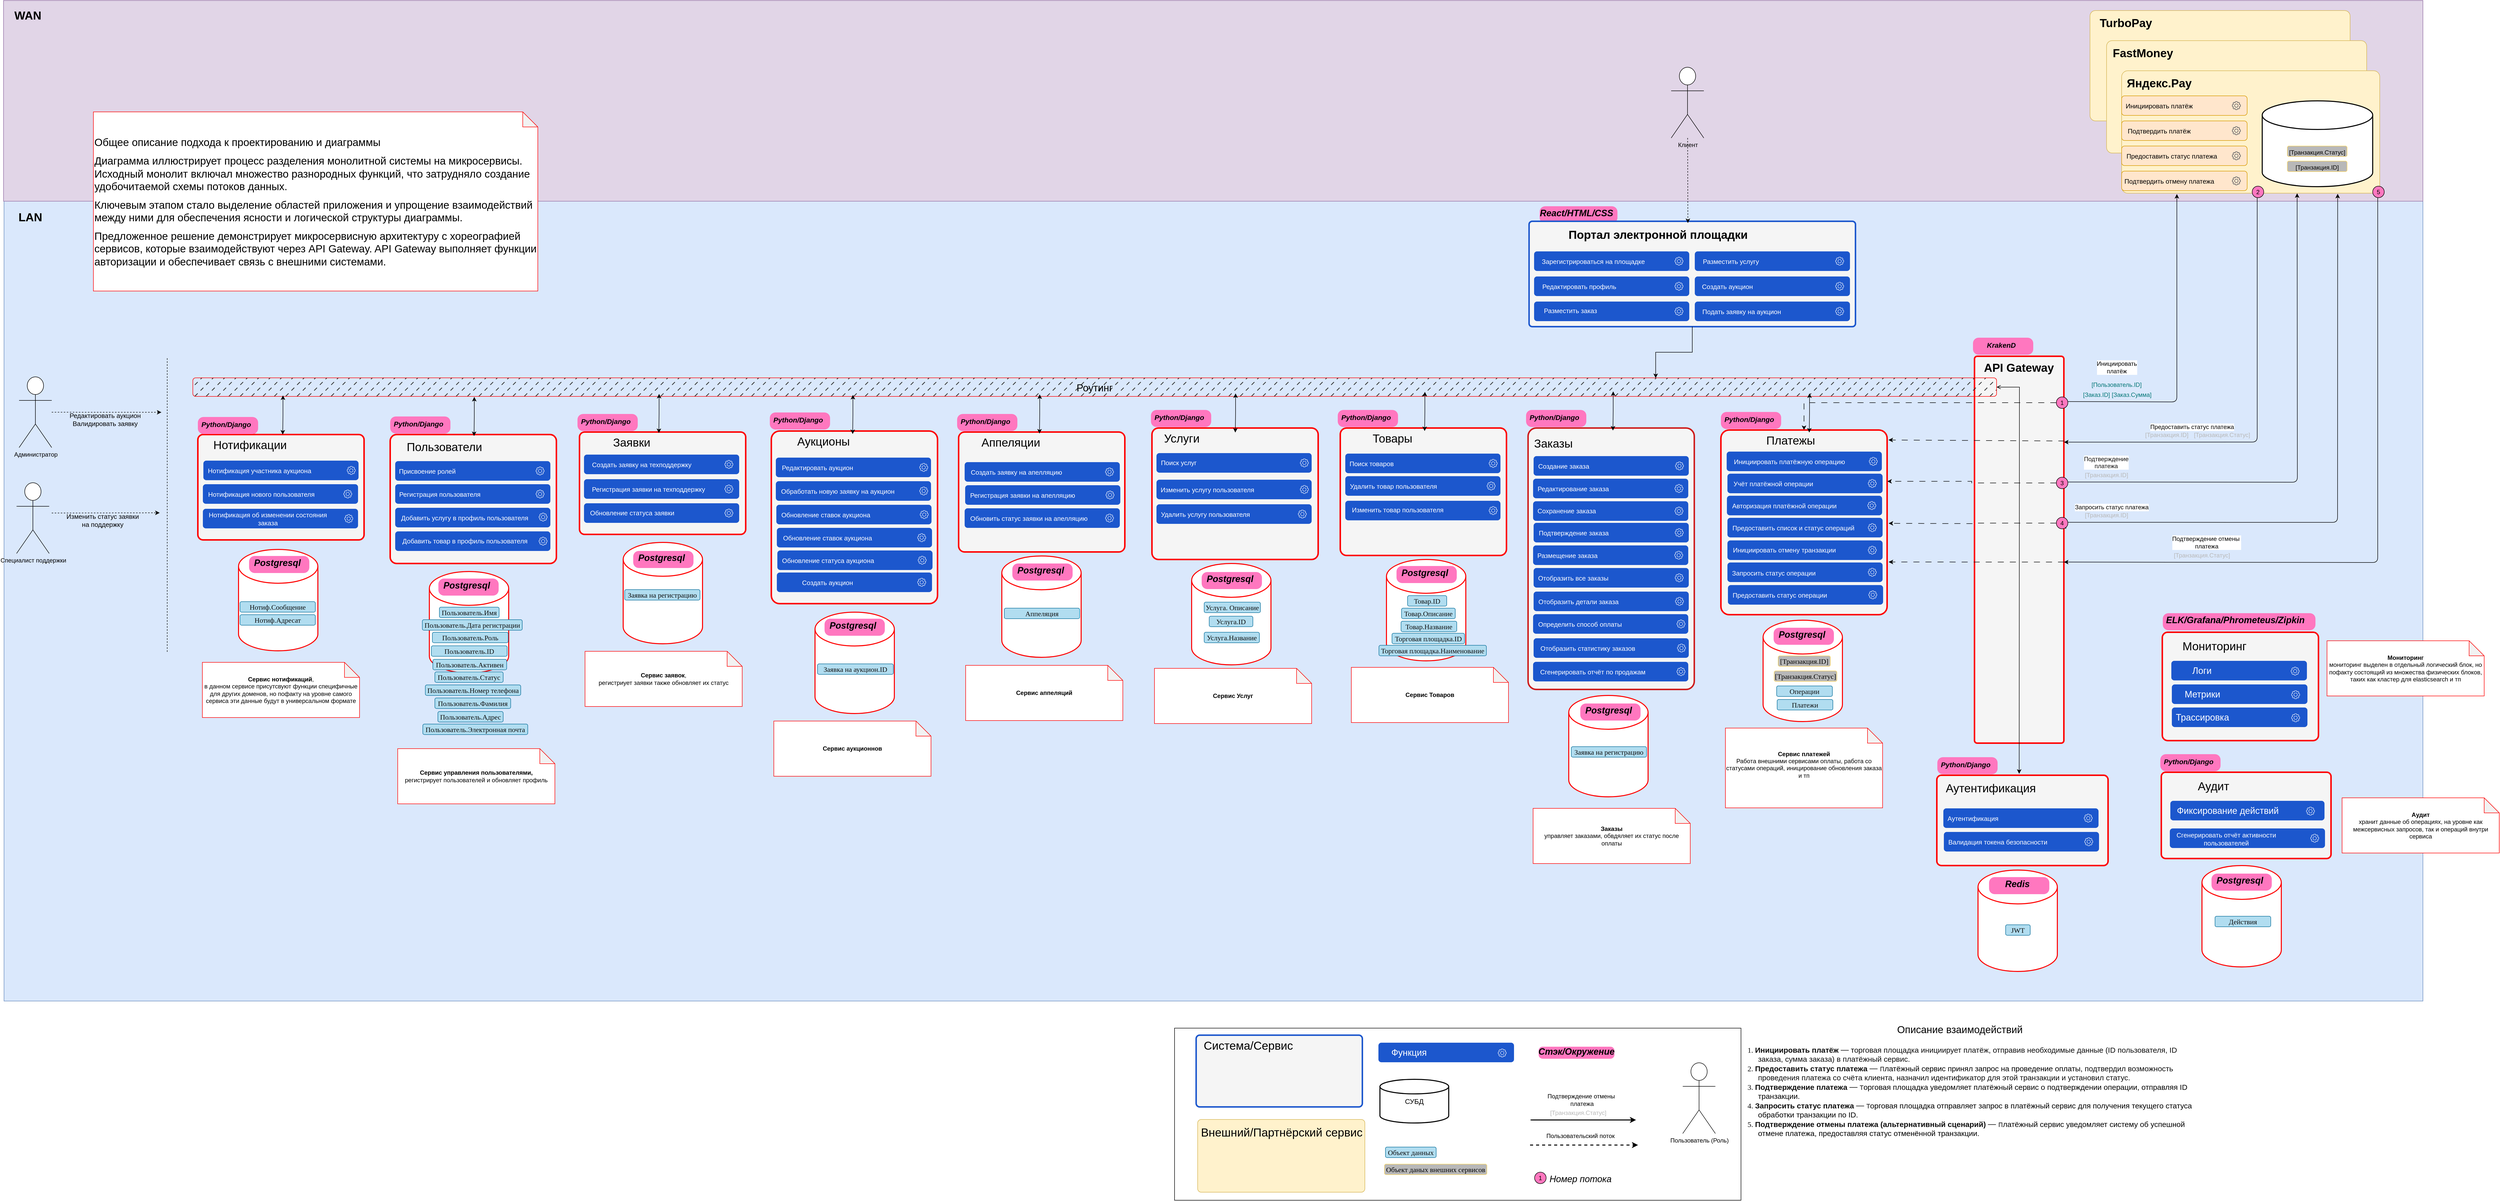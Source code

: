 <mxfile version="25.0.1">
  <diagram name="DF" id="BleSmaJVXqo2yb7Co1eL">
    <mxGraphModel dx="3628" dy="2070" grid="0" gridSize="10" guides="0" tooltips="0" connect="1" arrows="1" fold="1" page="0" pageScale="1" pageWidth="827" pageHeight="1169" math="0" shadow="0">
      <root>
        <mxCell id="0" />
        <mxCell id="1" parent="0" />
        <mxCell id="cKbgiC5qh_IXnBO1eU4K-99" value="" style="rounded=0;whiteSpace=wrap;html=1;fillColor=#dae8fc;strokeColor=#6c8ebf;movable=0;resizable=0;rotatable=0;deletable=0;editable=0;locked=1;connectable=0;" parent="1" vertex="1">
          <mxGeometry x="-1367" y="-200" width="4817" height="1594" as="geometry" />
        </mxCell>
        <mxCell id="q8j3cbX1KV_NrlSTSJdW-117" value="" style="strokeWidth=2;html=1;shape=mxgraph.flowchart.database;whiteSpace=wrap;rounded=1;movable=1;resizable=1;rotatable=1;deletable=1;editable=1;locked=0;connectable=1;strokeColor=#FF0000;" parent="1" vertex="1">
          <mxGeometry x="2136" y="635" width="158" height="202" as="geometry" />
        </mxCell>
        <mxCell id="q8j3cbX1KV_NrlSTSJdW-116" value="" style="strokeWidth=2;html=1;shape=mxgraph.flowchart.database;whiteSpace=wrap;rounded=1;movable=1;resizable=1;rotatable=1;deletable=1;editable=1;locked=0;connectable=1;strokeColor=#FF0000;" parent="1" vertex="1">
          <mxGeometry x="2564" y="1133" width="158" height="202" as="geometry" />
        </mxCell>
        <mxCell id="q8j3cbX1KV_NrlSTSJdW-115" value="" style="strokeWidth=2;html=1;shape=mxgraph.flowchart.database;whiteSpace=wrap;rounded=1;movable=1;resizable=1;rotatable=1;deletable=1;editable=1;locked=0;connectable=1;strokeColor=#FF0000;" parent="1" vertex="1">
          <mxGeometry x="-134" y="480" width="158" height="202" as="geometry" />
        </mxCell>
        <mxCell id="q8j3cbX1KV_NrlSTSJdW-113" value="" style="strokeWidth=2;html=1;shape=mxgraph.flowchart.database;whiteSpace=wrap;rounded=1;movable=1;resizable=1;rotatable=1;deletable=1;editable=1;locked=0;connectable=1;strokeColor=#FF0000;" parent="1" vertex="1">
          <mxGeometry x="248" y="619" width="158" height="202" as="geometry" />
        </mxCell>
        <mxCell id="q8j3cbX1KV_NrlSTSJdW-15" value="" style="group" parent="1" vertex="1" connectable="0">
          <mxGeometry x="1670" y="198" width="331" height="774" as="geometry" />
        </mxCell>
        <mxCell id="q8j3cbX1KV_NrlSTSJdW-16" value="" style="rounded=1;whiteSpace=wrap;html=1;arcSize=5;fillColor=#f5f5f5;strokeColor=#ce1c1c;strokeWidth=3;" parent="q8j3cbX1KV_NrlSTSJdW-15" vertex="1">
          <mxGeometry x="-2" y="54" width="331" height="521" as="geometry" />
        </mxCell>
        <mxCell id="q8j3cbX1KV_NrlSTSJdW-17" value="&lt;font style=&quot;font-size: 23px;&quot;&gt;Заказы&lt;/font&gt;" style="text;html=1;align=left;verticalAlign=middle;whiteSpace=wrap;rounded=1;fontSize=13;" parent="q8j3cbX1KV_NrlSTSJdW-15" vertex="1">
          <mxGeometry x="8" y="66" width="206" height="38.57" as="geometry" />
        </mxCell>
        <mxCell id="BZBJQn5B5M7l6MrAMs_o-14" value="" style="group" parent="q8j3cbX1KV_NrlSTSJdW-15" vertex="1" connectable="0">
          <mxGeometry x="9" y="110" width="309" height="39" as="geometry" />
        </mxCell>
        <mxCell id="Tz6aEU4ManMyac2rpAqn-75" value="" style="rounded=1;whiteSpace=wrap;html=1;fillColor=#1C57CD;strokeColor=none;" parent="BZBJQn5B5M7l6MrAMs_o-14" vertex="1">
          <mxGeometry width="309" height="39" as="geometry" />
        </mxCell>
        <mxCell id="Tz6aEU4ManMyac2rpAqn-76" value="" style="sketch=0;outlineConnect=0;fontColor=#232F3E;gradientColor=none;fillColor=default;strokeColor=none;dashed=0;verticalLabelPosition=bottom;verticalAlign=top;align=center;html=1;fontSize=12;fontStyle=0;aspect=fixed;pointerEvents=1;shape=mxgraph.aws4.gear;rounded=1;" parent="BZBJQn5B5M7l6MrAMs_o-14" vertex="1">
          <mxGeometry x="282" y="11" width="17" height="17" as="geometry" />
        </mxCell>
        <mxCell id="Tz6aEU4ManMyac2rpAqn-77" value="Создание заказа" style="text;html=1;align=center;verticalAlign=middle;whiteSpace=wrap;rounded=1;fontSize=13;fontColor=#FFFFFF;strokeColor=none;" parent="BZBJQn5B5M7l6MrAMs_o-14" vertex="1">
          <mxGeometry x="5" y="4.5" width="110" height="30" as="geometry" />
        </mxCell>
        <mxCell id="BZBJQn5B5M7l6MrAMs_o-15" value="" style="group" parent="q8j3cbX1KV_NrlSTSJdW-15" vertex="1" connectable="0">
          <mxGeometry x="8" y="155" width="309" height="39" as="geometry" />
        </mxCell>
        <mxCell id="Tz6aEU4ManMyac2rpAqn-78" value="" style="rounded=1;whiteSpace=wrap;html=1;fillColor=#1C57CD;strokeColor=none;" parent="BZBJQn5B5M7l6MrAMs_o-15" vertex="1">
          <mxGeometry width="309" height="39" as="geometry" />
        </mxCell>
        <mxCell id="Tz6aEU4ManMyac2rpAqn-79" value="" style="sketch=0;outlineConnect=0;fontColor=#232F3E;gradientColor=none;fillColor=default;strokeColor=none;dashed=0;verticalLabelPosition=bottom;verticalAlign=top;align=center;html=1;fontSize=12;fontStyle=0;aspect=fixed;pointerEvents=1;shape=mxgraph.aws4.gear;rounded=1;" parent="BZBJQn5B5M7l6MrAMs_o-15" vertex="1">
          <mxGeometry x="282" y="11" width="17" height="17" as="geometry" />
        </mxCell>
        <mxCell id="Tz6aEU4ManMyac2rpAqn-80" value="Редактирование заказа" style="text;html=1;align=center;verticalAlign=middle;whiteSpace=wrap;rounded=1;fontSize=13;fontColor=#FFFFFF;strokeColor=none;" parent="BZBJQn5B5M7l6MrAMs_o-15" vertex="1">
          <mxGeometry x="3" y="4.5" width="154" height="30" as="geometry" />
        </mxCell>
        <mxCell id="BZBJQn5B5M7l6MrAMs_o-16" value="" style="group" parent="q8j3cbX1KV_NrlSTSJdW-15" vertex="1" connectable="0">
          <mxGeometry x="8" y="200" width="309" height="39" as="geometry" />
        </mxCell>
        <mxCell id="Tz6aEU4ManMyac2rpAqn-81" value="" style="rounded=1;whiteSpace=wrap;html=1;fillColor=#1C57CD;strokeColor=none;" parent="BZBJQn5B5M7l6MrAMs_o-16" vertex="1">
          <mxGeometry width="309" height="39" as="geometry" />
        </mxCell>
        <mxCell id="Tz6aEU4ManMyac2rpAqn-82" value="" style="sketch=0;outlineConnect=0;fontColor=#232F3E;gradientColor=none;fillColor=default;strokeColor=none;dashed=0;verticalLabelPosition=bottom;verticalAlign=top;align=center;html=1;fontSize=12;fontStyle=0;aspect=fixed;pointerEvents=1;shape=mxgraph.aws4.gear;rounded=1;" parent="BZBJQn5B5M7l6MrAMs_o-16" vertex="1">
          <mxGeometry x="282" y="11" width="17" height="17" as="geometry" />
        </mxCell>
        <mxCell id="Tz6aEU4ManMyac2rpAqn-83" value="Сохранение заказа" style="text;html=1;align=center;verticalAlign=middle;whiteSpace=wrap;rounded=1;fontSize=13;fontColor=#FFFFFF;strokeColor=none;" parent="BZBJQn5B5M7l6MrAMs_o-16" vertex="1">
          <mxGeometry x="4" y="4" width="126" height="30" as="geometry" />
        </mxCell>
        <mxCell id="BZBJQn5B5M7l6MrAMs_o-17" value="" style="group" parent="q8j3cbX1KV_NrlSTSJdW-15" vertex="1" connectable="0">
          <mxGeometry x="9" y="243" width="309" height="39" as="geometry" />
        </mxCell>
        <mxCell id="Tz6aEU4ManMyac2rpAqn-84" value="" style="rounded=1;whiteSpace=wrap;html=1;fillColor=#1C57CD;strokeColor=none;" parent="BZBJQn5B5M7l6MrAMs_o-17" vertex="1">
          <mxGeometry width="309" height="39" as="geometry" />
        </mxCell>
        <mxCell id="Tz6aEU4ManMyac2rpAqn-85" value="" style="sketch=0;outlineConnect=0;fontColor=#232F3E;gradientColor=none;fillColor=default;strokeColor=none;dashed=0;verticalLabelPosition=bottom;verticalAlign=top;align=center;html=1;fontSize=12;fontStyle=0;aspect=fixed;pointerEvents=1;shape=mxgraph.aws4.gear;rounded=1;" parent="BZBJQn5B5M7l6MrAMs_o-17" vertex="1">
          <mxGeometry x="281.5" y="11" width="17" height="17" as="geometry" />
        </mxCell>
        <mxCell id="Tz6aEU4ManMyac2rpAqn-86" value="Подтверждение заказа" style="text;html=1;align=center;verticalAlign=middle;whiteSpace=wrap;rounded=1;fontSize=13;fontColor=#FFFFFF;strokeColor=none;" parent="BZBJQn5B5M7l6MrAMs_o-17" vertex="1">
          <mxGeometry x="4" y="4.5" width="152" height="30" as="geometry" />
        </mxCell>
        <mxCell id="BZBJQn5B5M7l6MrAMs_o-18" value="" style="group" parent="q8j3cbX1KV_NrlSTSJdW-15" vertex="1" connectable="0">
          <mxGeometry x="8" y="288" width="309" height="39" as="geometry" />
        </mxCell>
        <mxCell id="Tz6aEU4ManMyac2rpAqn-87" value="" style="rounded=1;whiteSpace=wrap;html=1;fillColor=#1C57CD;strokeColor=none;" parent="BZBJQn5B5M7l6MrAMs_o-18" vertex="1">
          <mxGeometry width="309" height="39" as="geometry" />
        </mxCell>
        <mxCell id="Tz6aEU4ManMyac2rpAqn-88" value="" style="sketch=0;outlineConnect=0;fontColor=#232F3E;gradientColor=none;fillColor=default;strokeColor=none;dashed=0;verticalLabelPosition=bottom;verticalAlign=top;align=center;html=1;fontSize=12;fontStyle=0;aspect=fixed;pointerEvents=1;shape=mxgraph.aws4.gear;rounded=1;" parent="BZBJQn5B5M7l6MrAMs_o-18" vertex="1">
          <mxGeometry x="281.5" y="11" width="17" height="17" as="geometry" />
        </mxCell>
        <mxCell id="Tz6aEU4ManMyac2rpAqn-89" value="Размещение заказа" style="text;html=1;align=center;verticalAlign=middle;whiteSpace=wrap;rounded=1;fontSize=13;fontColor=#FFFFFF;strokeColor=none;" parent="BZBJQn5B5M7l6MrAMs_o-18" vertex="1">
          <mxGeometry x="3" y="4.5" width="130.5" height="30" as="geometry" />
        </mxCell>
        <mxCell id="BZBJQn5B5M7l6MrAMs_o-19" value="" style="group" parent="q8j3cbX1KV_NrlSTSJdW-15" vertex="1" connectable="0">
          <mxGeometry x="9" y="333" width="309" height="39" as="geometry" />
        </mxCell>
        <mxCell id="Tz6aEU4ManMyac2rpAqn-90" value="" style="rounded=1;whiteSpace=wrap;html=1;fillColor=#1C57CD;strokeColor=none;" parent="BZBJQn5B5M7l6MrAMs_o-19" vertex="1">
          <mxGeometry width="309" height="39" as="geometry" />
        </mxCell>
        <mxCell id="Tz6aEU4ManMyac2rpAqn-91" value="" style="sketch=0;outlineConnect=0;fontColor=#232F3E;gradientColor=none;fillColor=default;strokeColor=none;dashed=0;verticalLabelPosition=bottom;verticalAlign=top;align=center;html=1;fontSize=12;fontStyle=0;aspect=fixed;pointerEvents=1;shape=mxgraph.aws4.gear;rounded=1;" parent="BZBJQn5B5M7l6MrAMs_o-19" vertex="1">
          <mxGeometry x="281.5" y="11" width="17" height="17" as="geometry" />
        </mxCell>
        <mxCell id="Tz6aEU4ManMyac2rpAqn-92" value="Отобразить все заказы" style="text;html=1;align=center;verticalAlign=middle;whiteSpace=wrap;rounded=1;fontSize=13;fontColor=#FFFFFF;strokeColor=none;" parent="BZBJQn5B5M7l6MrAMs_o-19" vertex="1">
          <mxGeometry x="3" y="4.5" width="152" height="30" as="geometry" />
        </mxCell>
        <mxCell id="BZBJQn5B5M7l6MrAMs_o-20" value="" style="group" parent="q8j3cbX1KV_NrlSTSJdW-15" vertex="1" connectable="0">
          <mxGeometry x="9" y="380" width="309" height="39" as="geometry" />
        </mxCell>
        <mxCell id="Tz6aEU4ManMyac2rpAqn-93" value="" style="rounded=1;whiteSpace=wrap;html=1;fillColor=#1C57CD;strokeColor=none;" parent="BZBJQn5B5M7l6MrAMs_o-20" vertex="1">
          <mxGeometry width="309" height="39" as="geometry" />
        </mxCell>
        <mxCell id="Tz6aEU4ManMyac2rpAqn-94" value="" style="sketch=0;outlineConnect=0;fontColor=#232F3E;gradientColor=none;fillColor=default;strokeColor=none;dashed=0;verticalLabelPosition=bottom;verticalAlign=top;align=center;html=1;fontSize=12;fontStyle=0;aspect=fixed;pointerEvents=1;shape=mxgraph.aws4.gear;rounded=1;" parent="BZBJQn5B5M7l6MrAMs_o-20" vertex="1">
          <mxGeometry x="282" y="11" width="17" height="17" as="geometry" />
        </mxCell>
        <mxCell id="Tz6aEU4ManMyac2rpAqn-95" value="Отобразить детали заказа" style="text;html=1;align=center;verticalAlign=middle;whiteSpace=wrap;rounded=1;fontSize=13;fontColor=#FFFFFF;strokeColor=none;" parent="BZBJQn5B5M7l6MrAMs_o-20" vertex="1">
          <mxGeometry x="5" y="5" width="169" height="30" as="geometry" />
        </mxCell>
        <mxCell id="BZBJQn5B5M7l6MrAMs_o-22" value="" style="group" parent="q8j3cbX1KV_NrlSTSJdW-15" vertex="1" connectable="0">
          <mxGeometry x="8" y="425" width="309" height="39" as="geometry" />
        </mxCell>
        <mxCell id="Tz6aEU4ManMyac2rpAqn-106" value="" style="rounded=1;whiteSpace=wrap;html=1;fillColor=#1C57CD;strokeColor=none;" parent="BZBJQn5B5M7l6MrAMs_o-22" vertex="1">
          <mxGeometry width="309" height="39" as="geometry" />
        </mxCell>
        <mxCell id="Tz6aEU4ManMyac2rpAqn-107" value="" style="sketch=0;outlineConnect=0;fontColor=#232F3E;gradientColor=none;fillColor=#FFFFFF;strokeColor=none;dashed=0;verticalLabelPosition=bottom;verticalAlign=top;align=center;html=1;fontSize=12;fontStyle=0;aspect=fixed;pointerEvents=1;shape=mxgraph.aws4.gear;rounded=1;" parent="BZBJQn5B5M7l6MrAMs_o-22" vertex="1">
          <mxGeometry x="286" y="11" width="17" height="17" as="geometry" />
        </mxCell>
        <mxCell id="Tz6aEU4ManMyac2rpAqn-108" value="Определить способ оплаты" style="text;html=1;align=center;verticalAlign=middle;whiteSpace=wrap;rounded=1;fontSize=13;fontColor=#FFFFFF;strokeColor=none;" parent="BZBJQn5B5M7l6MrAMs_o-22" vertex="1">
          <mxGeometry x="7" y="4.5" width="173" height="30" as="geometry" />
        </mxCell>
        <mxCell id="BZBJQn5B5M7l6MrAMs_o-36" value="" style="group" parent="q8j3cbX1KV_NrlSTSJdW-15" vertex="1" connectable="0">
          <mxGeometry x="9" y="473" width="309" height="39" as="geometry" />
        </mxCell>
        <mxCell id="cKbgiC5qh_IXnBO1eU4K-13" value="" style="rounded=1;whiteSpace=wrap;html=1;fillColor=#1C57CD;strokeColor=none;" parent="BZBJQn5B5M7l6MrAMs_o-36" vertex="1">
          <mxGeometry width="309" height="39" as="geometry" />
        </mxCell>
        <mxCell id="cKbgiC5qh_IXnBO1eU4K-14" value="" style="sketch=0;outlineConnect=0;fontColor=#232F3E;gradientColor=none;fillColor=#FFFFFF;strokeColor=none;dashed=0;verticalLabelPosition=bottom;verticalAlign=top;align=center;html=1;fontSize=12;fontStyle=0;aspect=fixed;pointerEvents=1;shape=mxgraph.aws4.gear;rounded=1;" parent="BZBJQn5B5M7l6MrAMs_o-36" vertex="1">
          <mxGeometry x="286" y="11" width="17" height="17" as="geometry" />
        </mxCell>
        <mxCell id="cKbgiC5qh_IXnBO1eU4K-15" value="Отобразить статистику заказов" style="text;html=1;align=center;verticalAlign=middle;whiteSpace=wrap;rounded=1;fontSize=13;fontColor=#FFFFFF;strokeColor=none;" parent="BZBJQn5B5M7l6MrAMs_o-36" vertex="1">
          <mxGeometry x="6.5" y="4.5" width="202" height="30" as="geometry" />
        </mxCell>
        <mxCell id="BZBJQn5B5M7l6MrAMs_o-35" value="" style="group" parent="q8j3cbX1KV_NrlSTSJdW-15" vertex="1" connectable="0">
          <mxGeometry x="8" y="520" width="309" height="39" as="geometry" />
        </mxCell>
        <mxCell id="cKbgiC5qh_IXnBO1eU4K-10" value="" style="rounded=1;whiteSpace=wrap;html=1;fillColor=#1C57CD;strokeColor=none;" parent="BZBJQn5B5M7l6MrAMs_o-35" vertex="1">
          <mxGeometry width="309" height="39" as="geometry" />
        </mxCell>
        <mxCell id="cKbgiC5qh_IXnBO1eU4K-11" value="" style="sketch=0;outlineConnect=0;fontColor=#232F3E;gradientColor=none;fillColor=#FFFFFF;strokeColor=none;dashed=0;verticalLabelPosition=bottom;verticalAlign=top;align=center;html=1;fontSize=12;fontStyle=0;aspect=fixed;pointerEvents=1;shape=mxgraph.aws4.gear;rounded=1;" parent="BZBJQn5B5M7l6MrAMs_o-35" vertex="1">
          <mxGeometry x="286" y="11" width="17" height="17" as="geometry" />
        </mxCell>
        <mxCell id="cKbgiC5qh_IXnBO1eU4K-12" value="Сгенерировать отчёт по продажам" style="text;html=1;align=center;verticalAlign=middle;whiteSpace=wrap;rounded=1;fontSize=13;fontColor=#FFFFFF;strokeColor=none;" parent="BZBJQn5B5M7l6MrAMs_o-35" vertex="1">
          <mxGeometry x="6" y="4.5" width="226" height="30" as="geometry" />
        </mxCell>
        <mxCell id="_rld_r7fkfNYqBcw7iVo-52" style="edgeStyle=orthogonalEdgeStyle;rounded=0;orthogonalLoop=1;jettySize=auto;html=1;startArrow=classic;startFill=1;" edge="1" parent="q8j3cbX1KV_NrlSTSJdW-15">
          <mxGeometry relative="1" as="geometry">
            <mxPoint x="167.5" y="-19" as="targetPoint" />
            <mxPoint x="167" y="59" as="sourcePoint" />
          </mxGeometry>
        </mxCell>
        <mxCell id="q8j3cbX1KV_NrlSTSJdW-5" value="" style="group" parent="1" vertex="1" connectable="0">
          <mxGeometry x="2482" y="944" width="342" height="180" as="geometry" />
        </mxCell>
        <mxCell id="q8j3cbX1KV_NrlSTSJdW-6" value="" style="rounded=1;whiteSpace=wrap;html=1;arcSize=5;fillColor=#f5f5f5;strokeColor=#FF0000;strokeWidth=3;" parent="q8j3cbX1KV_NrlSTSJdW-5" vertex="1">
          <mxGeometry width="341" height="180" as="geometry" />
        </mxCell>
        <mxCell id="q8j3cbX1KV_NrlSTSJdW-7" value="&lt;font style=&quot;font-size: 23px;&quot;&gt;Аутентификация&lt;/font&gt;" style="text;html=1;align=center;verticalAlign=middle;whiteSpace=wrap;rounded=1;fontSize=13;" parent="q8j3cbX1KV_NrlSTSJdW-5" vertex="1">
          <mxGeometry x="1.033" y="7.552" width="212.846" height="37.762" as="geometry" />
        </mxCell>
        <mxCell id="BZBJQn5B5M7l6MrAMs_o-8" value="" style="group" parent="q8j3cbX1KV_NrlSTSJdW-5" vertex="1" connectable="0">
          <mxGeometry x="13" y="66" width="309" height="39" as="geometry" />
        </mxCell>
        <mxCell id="Tz6aEU4ManMyac2rpAqn-42" value="" style="rounded=1;whiteSpace=wrap;html=1;fillColor=#1C57CD;strokeColor=none;" parent="BZBJQn5B5M7l6MrAMs_o-8" vertex="1">
          <mxGeometry width="309" height="39" as="geometry" />
        </mxCell>
        <mxCell id="Tz6aEU4ManMyac2rpAqn-43" value="" style="sketch=0;outlineConnect=0;fontColor=#232F3E;gradientColor=none;fillColor=default;strokeColor=none;dashed=0;verticalLabelPosition=bottom;verticalAlign=top;align=center;html=1;fontSize=12;fontStyle=0;aspect=fixed;pointerEvents=1;shape=mxgraph.aws4.gear;rounded=1;" parent="BZBJQn5B5M7l6MrAMs_o-8" vertex="1">
          <mxGeometry x="280" y="11" width="17" height="17" as="geometry" />
        </mxCell>
        <mxCell id="Tz6aEU4ManMyac2rpAqn-44" value="Аутентификация" style="text;html=1;align=center;verticalAlign=middle;whiteSpace=wrap;rounded=1;fontSize=13;fontColor=#FFFFFF;strokeColor=none;" parent="BZBJQn5B5M7l6MrAMs_o-8" vertex="1">
          <mxGeometry x="2" y="4.5" width="114" height="30" as="geometry" />
        </mxCell>
        <mxCell id="BZBJQn5B5M7l6MrAMs_o-11" value="" style="group" parent="q8j3cbX1KV_NrlSTSJdW-5" vertex="1" connectable="0">
          <mxGeometry x="14" y="113" width="309" height="39" as="geometry" />
        </mxCell>
        <mxCell id="Tz6aEU4ManMyac2rpAqn-48" value="" style="rounded=1;whiteSpace=wrap;html=1;fillColor=#1C57CD;strokeColor=none;" parent="BZBJQn5B5M7l6MrAMs_o-11" vertex="1">
          <mxGeometry width="309" height="39" as="geometry" />
        </mxCell>
        <mxCell id="Tz6aEU4ManMyac2rpAqn-49" value="" style="sketch=0;outlineConnect=0;fontColor=#232F3E;gradientColor=none;fillColor=default;strokeColor=none;dashed=0;verticalLabelPosition=bottom;verticalAlign=top;align=center;html=1;fontSize=12;fontStyle=0;aspect=fixed;pointerEvents=1;shape=mxgraph.aws4.gear;rounded=1;" parent="BZBJQn5B5M7l6MrAMs_o-11" vertex="1">
          <mxGeometry x="280" y="11" width="17" height="17" as="geometry" />
        </mxCell>
        <mxCell id="Tz6aEU4ManMyac2rpAqn-50" value="Валидация токена безопасности" style="text;html=1;align=center;verticalAlign=middle;whiteSpace=wrap;rounded=1;fontSize=13;fontColor=#FFFFFF;strokeColor=none;" parent="BZBJQn5B5M7l6MrAMs_o-11" vertex="1">
          <mxGeometry x="3" y="4.5" width="209" height="30" as="geometry" />
        </mxCell>
        <mxCell id="kQWFD41fJFxlXKQhT5sF-1" value="" style="group" parent="1" vertex="1" connectable="0">
          <mxGeometry x="1691" y="-203" width="155" height="49" as="geometry" />
        </mxCell>
        <mxCell id="cKbgiC5qh_IXnBO1eU4K-166" value="&lt;p style=&quot;margin: 0px 0px 0px 13px; text-indent: -13px; font-variant-numeric: normal; font-variant-east-asian: normal; font-variant-alternates: normal; font-kerning: auto; font-optical-sizing: auto; font-feature-settings: normal; font-variation-settings: normal; font-variant-position: normal; font-stretch: normal; font-size: 14px; line-height: normal; color: rgb(14, 14, 14); text-align: start;&quot; class=&quot;p1&quot;&gt;&lt;br&gt;&lt;/p&gt;" style="rounded=1;whiteSpace=wrap;html=1;fillColor=#FF77BF;strokeColor=none;arcSize=33;" parent="kQWFD41fJFxlXKQhT5sF-1" vertex="1">
          <mxGeometry y="13" width="155" height="34" as="geometry" />
        </mxCell>
        <mxCell id="cKbgiC5qh_IXnBO1eU4K-165" value="&lt;font style=&quot;font-size: 18px;&quot;&gt;&lt;i&gt;React/HTML/CSS&lt;/i&gt;&lt;/font&gt;" style="text;html=1;align=center;verticalAlign=middle;whiteSpace=wrap;rounded=1;shadow=0;fontSize=23;fontStyle=1" parent="kQWFD41fJFxlXKQhT5sF-1" vertex="1">
          <mxGeometry x="29" width="89" height="49" as="geometry" />
        </mxCell>
        <mxCell id="cKbgiC5qh_IXnBO1eU4K-98" value="" style="rounded=0;whiteSpace=wrap;html=1;fillColor=#e1d5e7;strokeColor=#9673a6;movable=1;resizable=1;rotatable=1;deletable=1;editable=1;locked=0;connectable=1;" parent="1" vertex="1">
          <mxGeometry x="-1368" y="-600" width="4818" height="400" as="geometry" />
        </mxCell>
        <mxCell id="ISwjRsLXD4yoOcMXPSiY-8" value="" style="group" parent="1" vertex="1" connectable="0">
          <mxGeometry x="2770" y="-580" width="535" height="220" as="geometry" />
        </mxCell>
        <mxCell id="Tz6aEU4ManMyac2rpAqn-102" value="" style="rounded=1;whiteSpace=wrap;html=1;arcSize=5;fillColor=#fff2cc;strokeColor=#d6b656;" parent="ISwjRsLXD4yoOcMXPSiY-8" vertex="1">
          <mxGeometry x="17" width="518" height="220" as="geometry" />
        </mxCell>
        <mxCell id="Tz6aEU4ManMyac2rpAqn-103" value="TurboPay" style="text;html=1;align=center;verticalAlign=middle;whiteSpace=wrap;rounded=1;shadow=0;fontSize=23;fontStyle=1" parent="ISwjRsLXD4yoOcMXPSiY-8" vertex="1">
          <mxGeometry width="177" height="49" as="geometry" />
        </mxCell>
        <mxCell id="ISwjRsLXD4yoOcMXPSiY-9" value="" style="group" parent="1" vertex="1" connectable="0">
          <mxGeometry x="2820" y="-520" width="518" height="224" as="geometry" />
        </mxCell>
        <mxCell id="Tz6aEU4ManMyac2rpAqn-100" value="" style="rounded=1;whiteSpace=wrap;html=1;arcSize=5;fillColor=#fff2cc;strokeColor=#d6b656;" parent="ISwjRsLXD4yoOcMXPSiY-9" vertex="1">
          <mxGeometry width="518" height="224" as="geometry" />
        </mxCell>
        <mxCell id="Tz6aEU4ManMyac2rpAqn-101" value="FastMoney" style="text;html=1;align=center;verticalAlign=middle;whiteSpace=wrap;rounded=1;shadow=0;fontSize=23;fontStyle=1" parent="ISwjRsLXD4yoOcMXPSiY-9" vertex="1">
          <mxGeometry x="2" width="141" height="49" as="geometry" />
        </mxCell>
        <mxCell id="ISwjRsLXD4yoOcMXPSiY-10" value="" style="group" parent="1" vertex="1" connectable="0">
          <mxGeometry x="2850" y="-460" width="514" height="244" as="geometry" />
        </mxCell>
        <mxCell id="Tz6aEU4ManMyac2rpAqn-104" value="" style="rounded=1;whiteSpace=wrap;html=1;arcSize=5;fillColor=#fff2cc;strokeColor=#d6b656;" parent="ISwjRsLXD4yoOcMXPSiY-10" vertex="1">
          <mxGeometry width="514" height="244" as="geometry" />
        </mxCell>
        <mxCell id="Tz6aEU4ManMyac2rpAqn-105" value="Яндекс.Pay" style="text;html=1;align=center;verticalAlign=middle;whiteSpace=wrap;rounded=1;shadow=0;fontSize=23;fontStyle=1" parent="ISwjRsLXD4yoOcMXPSiY-10" vertex="1">
          <mxGeometry width="150" height="49" as="geometry" />
        </mxCell>
        <mxCell id="aNh6FEuhw9lsT8rE3H5J-120" value="" style="rounded=1;whiteSpace=wrap;html=1;arcSize=3;movable=1;resizable=1;rotatable=1;deletable=1;editable=1;locked=0;connectable=1;fillColor=#f5f5f5;strokeColor=#FF0000;strokeWidth=3;fontColor=#333333;" parent="1" vertex="1">
          <mxGeometry x="2557" y="109" width="178" height="771" as="geometry" />
        </mxCell>
        <mxCell id="aNh6FEuhw9lsT8rE3H5J-121" value="API Gateway" style="text;html=1;align=center;verticalAlign=middle;whiteSpace=wrap;rounded=1;shadow=0;fontSize=23;fontStyle=1" parent="1" vertex="1">
          <mxGeometry x="2550" y="107" width="191" height="49" as="geometry" />
        </mxCell>
        <mxCell id="cKbgiC5qh_IXnBO1eU4K-100" value="WAN" style="text;html=1;align=center;verticalAlign=middle;whiteSpace=wrap;rounded=1;shadow=0;fontSize=23;fontStyle=1" parent="1" vertex="1">
          <mxGeometry x="-1362" y="-595" width="85" height="49" as="geometry" />
        </mxCell>
        <mxCell id="cKbgiC5qh_IXnBO1eU4K-101" value="LAN" style="text;html=1;align=center;verticalAlign=middle;whiteSpace=wrap;rounded=1;shadow=0;fontSize=23;fontStyle=1" parent="1" vertex="1">
          <mxGeometry x="-1357" y="-193" width="85" height="49" as="geometry" />
        </mxCell>
        <mxCell id="cKbgiC5qh_IXnBO1eU4K-103" value="" style="endArrow=classic;html=1;rounded=1;curved=0;entryX=1.001;entryY=0.222;entryDx=0;entryDy=0;entryPerimeter=0;" parent="1" target="aNh6FEuhw9lsT8rE3H5J-120" edge="1">
          <mxGeometry width="50" height="50" relative="1" as="geometry">
            <mxPoint x="3120" y="-210" as="sourcePoint" />
            <mxPoint x="3090" y="-15" as="targetPoint" />
            <Array as="points">
              <mxPoint x="3120" y="280" />
            </Array>
          </mxGeometry>
        </mxCell>
        <mxCell id="cKbgiC5qh_IXnBO1eU4K-104" value="&lt;p style=&quot;margin: 0px 0px 0px 21px; text-indent: -21px; font-variant-numeric: normal; font-variant-east-asian: normal; font-variant-alternates: normal; font-kerning: auto; font-optical-sizing: auto; font-feature-settings: normal; font-variation-settings: normal; font-variant-position: normal; font-stretch: normal; line-height: normal; color: rgb(14, 14, 14); text-align: start; text-wrap: wrap;&quot; class=&quot;p1&quot;&gt;&lt;font style=&quot;font-size: 12px;&quot; face=&quot;Helvetica&quot;&gt;Подтверждение платежа&lt;/font&gt;&lt;/p&gt;" style="edgeLabel;html=1;align=center;verticalAlign=middle;resizable=0;points=[];rounded=1;" parent="cKbgiC5qh_IXnBO1eU4K-103" vertex="1" connectable="0">
          <mxGeometry x="0.194" y="1" relative="1" as="geometry">
            <mxPoint x="-269" y="39" as="offset" />
          </mxGeometry>
        </mxCell>
        <mxCell id="cKbgiC5qh_IXnBO1eU4K-105" value="" style="endArrow=classic;html=1;rounded=1;exitX=1.001;exitY=0.325;exitDx=0;exitDy=0;exitPerimeter=0;curved=0;entryX=0.68;entryY=1.001;entryDx=0;entryDy=0;entryPerimeter=0;" parent="1" source="aNh6FEuhw9lsT8rE3H5J-120" target="Tz6aEU4ManMyac2rpAqn-104" edge="1">
          <mxGeometry width="50" height="50" relative="1" as="geometry">
            <mxPoint x="2900" y="486" as="sourcePoint" />
            <mxPoint x="3200" y="-20" as="targetPoint" />
            <Array as="points">
              <mxPoint x="3200" y="360" />
            </Array>
          </mxGeometry>
        </mxCell>
        <mxCell id="cKbgiC5qh_IXnBO1eU4K-106" value="&lt;font style=&quot;font-size: 12px;&quot;&gt;Предоставить статус платежа&lt;/font&gt;" style="edgeLabel;html=1;align=center;verticalAlign=middle;resizable=0;points=[];rounded=1;" parent="cKbgiC5qh_IXnBO1eU4K-105" vertex="1" connectable="0">
          <mxGeometry x="0.194" y="1" relative="1" as="geometry">
            <mxPoint x="-209" y="46" as="offset" />
          </mxGeometry>
        </mxCell>
        <mxCell id="cKbgiC5qh_IXnBO1eU4K-107" value="" style="endArrow=classic;html=1;rounded=1;curved=0;entryX=1;entryY=0.532;entryDx=0;entryDy=0;entryPerimeter=0;" parent="1" target="aNh6FEuhw9lsT8rE3H5J-120" edge="1">
          <mxGeometry width="50" height="50" relative="1" as="geometry">
            <mxPoint x="3360" y="-210" as="sourcePoint" />
            <mxPoint x="2740" y="520" as="targetPoint" />
            <Array as="points">
              <mxPoint x="3360" y="520" />
            </Array>
          </mxGeometry>
        </mxCell>
        <mxCell id="cKbgiC5qh_IXnBO1eU4K-108" value="&lt;font style=&quot;font-size: 12px;&quot;&gt;Подтверждение отмены&amp;nbsp;&lt;/font&gt;&lt;div&gt;&lt;font style=&quot;font-size: 12px;&quot;&gt;платежа&lt;/font&gt;&lt;/div&gt;" style="edgeLabel;html=1;align=center;verticalAlign=middle;resizable=0;points=[];rounded=1;" parent="cKbgiC5qh_IXnBO1eU4K-107" vertex="1" connectable="0">
          <mxGeometry x="0.194" y="1" relative="1" as="geometry">
            <mxPoint x="-262" y="-41" as="offset" />
          </mxGeometry>
        </mxCell>
        <mxCell id="cKbgiC5qh_IXnBO1eU4K-109" value="" style="endArrow=classic;html=1;rounded=1;exitX=1;exitY=0.117;exitDx=0;exitDy=0;exitPerimeter=0;curved=0;entryX=0.214;entryY=1.007;entryDx=0;entryDy=0;entryPerimeter=0;" parent="1" source="aNh6FEuhw9lsT8rE3H5J-120" target="Tz6aEU4ManMyac2rpAqn-104" edge="1">
          <mxGeometry width="50" height="50" relative="1" as="geometry">
            <mxPoint x="2610" y="206" as="sourcePoint" />
            <mxPoint x="2955" y="-179" as="targetPoint" />
            <Array as="points">
              <mxPoint x="2960" y="200" />
            </Array>
          </mxGeometry>
        </mxCell>
        <mxCell id="cKbgiC5qh_IXnBO1eU4K-110" value="&lt;span style=&quot;text-wrap: wrap;&quot;&gt;&lt;font style=&quot;font-size: 12px;&quot;&gt;Инициировать платёж&lt;/font&gt;&lt;/span&gt;" style="edgeLabel;html=1;align=center;verticalAlign=middle;resizable=0;points=[];rounded=1;" parent="cKbgiC5qh_IXnBO1eU4K-109" vertex="1" connectable="0">
          <mxGeometry x="0.194" y="1" relative="1" as="geometry">
            <mxPoint x="-119" y="87" as="offset" />
          </mxGeometry>
        </mxCell>
        <mxCell id="cKbgiC5qh_IXnBO1eU4K-114" value="&lt;font style=&quot;font-size: 12px;&quot;&gt;[Транзакция.ID]&lt;/font&gt;" style="text;html=1;align=center;verticalAlign=middle;whiteSpace=wrap;rounded=1;fontSize=13;labelBackgroundColor=none;fontColor=#B8B8B8;" parent="1" vertex="1">
          <mxGeometry x="2890" y="250" width="100" height="30" as="geometry" />
        </mxCell>
        <mxCell id="cKbgiC5qh_IXnBO1eU4K-120" value="&lt;font style=&quot;font-size: 12px;&quot;&gt;[Транзакция.Статус]&lt;/font&gt;" style="text;html=1;align=center;verticalAlign=middle;whiteSpace=wrap;rounded=1;fontSize=13;labelBackgroundColor=none;fontColor=#B8B8B8;" parent="1" vertex="1">
          <mxGeometry x="2970" y="250" width="160" height="30" as="geometry" />
        </mxCell>
        <mxCell id="cKbgiC5qh_IXnBO1eU4K-121" value="&lt;font style=&quot;font-size: 12px;&quot;&gt;[Пользователь.ID]&lt;/font&gt;" style="text;html=1;align=center;verticalAlign=middle;whiteSpace=wrap;rounded=1;fontSize=13;labelBackgroundColor=none;fontColor=#007575;" parent="1" vertex="1">
          <mxGeometry x="2760" y="150" width="160" height="30" as="geometry" />
        </mxCell>
        <mxCell id="cKbgiC5qh_IXnBO1eU4K-122" value="&lt;font style=&quot;font-size: 12px;&quot;&gt;[Заказ.ID]&lt;/font&gt;" style="text;html=1;align=center;verticalAlign=middle;whiteSpace=wrap;rounded=1;fontSize=13;labelBackgroundColor=none;fontColor=#007575;" parent="1" vertex="1">
          <mxGeometry x="2720" y="170" width="160" height="30" as="geometry" />
        </mxCell>
        <mxCell id="cKbgiC5qh_IXnBO1eU4K-123" value="&lt;font style=&quot;font-size: 12px;&quot;&gt;[Заказ.Сумма]&lt;/font&gt;" style="text;html=1;align=center;verticalAlign=middle;whiteSpace=wrap;rounded=1;fontSize=13;labelBackgroundColor=none;fontColor=#007575;" parent="1" vertex="1">
          <mxGeometry x="2790" y="170" width="160" height="30" as="geometry" />
        </mxCell>
        <mxCell id="cKbgiC5qh_IXnBO1eU4K-124" value="&lt;font style=&quot;font-size: 12px;&quot;&gt;[Транзакция.ID]&lt;/font&gt;" style="text;html=1;align=center;verticalAlign=middle;whiteSpace=wrap;rounded=1;fontSize=13;labelBackgroundColor=none;fontColor=#B8B8B8;" parent="1" vertex="1">
          <mxGeometry x="2770" y="330" width="100" height="30" as="geometry" />
        </mxCell>
        <mxCell id="cKbgiC5qh_IXnBO1eU4K-125" value="" style="endArrow=classic;html=1;rounded=1;exitX=1;exitY=0.429;exitDx=0;exitDy=0;exitPerimeter=0;curved=0;entryX=0.837;entryY=1.005;entryDx=0;entryDy=0;entryPerimeter=0;" parent="1" source="cKbgiC5qh_IXnBO1eU4K-140" target="Tz6aEU4ManMyac2rpAqn-104" edge="1">
          <mxGeometry width="50" height="50" relative="1" as="geometry">
            <mxPoint x="2740" y="444" as="sourcePoint" />
            <mxPoint x="3204" y="60" as="targetPoint" />
            <Array as="points">
              <mxPoint x="3280" y="440" />
            </Array>
          </mxGeometry>
        </mxCell>
        <mxCell id="cKbgiC5qh_IXnBO1eU4K-169" value="&lt;font style=&quot;font-size: 12px;&quot;&gt;Запросить статус платежа&lt;/font&gt;" style="edgeLabel;html=1;align=center;verticalAlign=middle;resizable=0;points=[];rounded=1;" parent="cKbgiC5qh_IXnBO1eU4K-125" vertex="1" connectable="0">
          <mxGeometry x="-0.441" y="-1" relative="1" as="geometry">
            <mxPoint x="-246" y="-31" as="offset" />
          </mxGeometry>
        </mxCell>
        <mxCell id="cKbgiC5qh_IXnBO1eU4K-127" value="&lt;font style=&quot;font-size: 12px;&quot;&gt;[Транзакция.ID]&lt;/font&gt;" style="text;html=1;align=center;verticalAlign=middle;whiteSpace=wrap;rounded=1;fontSize=13;labelBackgroundColor=none;fontColor=#B8B8B8;" parent="1" vertex="1">
          <mxGeometry x="2770" y="410" width="100" height="30" as="geometry" />
        </mxCell>
        <mxCell id="cKbgiC5qh_IXnBO1eU4K-128" value="&lt;font style=&quot;font-size: 12px;&quot;&gt;[Транзакция.Статус]&lt;/font&gt;" style="text;html=1;align=center;verticalAlign=middle;whiteSpace=wrap;rounded=1;fontSize=13;labelBackgroundColor=none;fontColor=#B8B8B8;" parent="1" vertex="1">
          <mxGeometry x="2930" y="490" width="160" height="30" as="geometry" />
        </mxCell>
        <mxCell id="_rld_r7fkfNYqBcw7iVo-261" style="edgeStyle=orthogonalEdgeStyle;rounded=0;orthogonalLoop=1;jettySize=auto;html=1;dashed=1;dashPattern=12 12;" edge="1" parent="1" source="aNh6FEuhw9lsT8rE3H5J-66" target="q8j3cbX1KV_NrlSTSJdW-124">
          <mxGeometry relative="1" as="geometry" />
        </mxCell>
        <mxCell id="aNh6FEuhw9lsT8rE3H5J-66" value="1" style="ellipse;whiteSpace=wrap;html=1;aspect=fixed;rounded=1;fillColor=#FF77BF;" parent="1" vertex="1">
          <mxGeometry x="2720" y="190" width="23" height="23" as="geometry" />
        </mxCell>
        <mxCell id="cKbgiC5qh_IXnBO1eU4K-138" value="2" style="ellipse;whiteSpace=wrap;html=1;aspect=fixed;rounded=1;fillColor=#FF77BF;" parent="1" vertex="1">
          <mxGeometry x="3110" y="-230" width="23" height="23" as="geometry" />
        </mxCell>
        <mxCell id="cKbgiC5qh_IXnBO1eU4K-139" value="3" style="ellipse;whiteSpace=wrap;html=1;aspect=fixed;rounded=1;fillColor=#ff77bf;" parent="1" vertex="1">
          <mxGeometry x="2720" y="350" width="23" height="23" as="geometry" />
        </mxCell>
        <mxCell id="cKbgiC5qh_IXnBO1eU4K-141" value="" style="endArrow=classic;html=1;rounded=1;exitX=1;exitY=0.429;exitDx=0;exitDy=0;exitPerimeter=0;curved=0;entryX=0.837;entryY=1.005;entryDx=0;entryDy=0;entryPerimeter=0;" parent="1" source="aNh6FEuhw9lsT8rE3H5J-120" target="cKbgiC5qh_IXnBO1eU4K-140" edge="1">
          <mxGeometry width="50" height="50" relative="1" as="geometry">
            <mxPoint x="2735" y="440" as="sourcePoint" />
            <mxPoint x="3280" y="-25" as="targetPoint" />
            <Array as="points" />
          </mxGeometry>
        </mxCell>
        <mxCell id="_rld_r7fkfNYqBcw7iVo-264" style="edgeStyle=orthogonalEdgeStyle;rounded=0;orthogonalLoop=1;jettySize=auto;html=1;dashed=1;dashPattern=12 12;" edge="1" parent="1" source="cKbgiC5qh_IXnBO1eU4K-140">
          <mxGeometry relative="1" as="geometry">
            <mxPoint x="2386" y="442" as="targetPoint" />
          </mxGeometry>
        </mxCell>
        <mxCell id="cKbgiC5qh_IXnBO1eU4K-140" value="4" style="ellipse;whiteSpace=wrap;html=1;aspect=fixed;rounded=1;fillColor=#FF77BF;" parent="1" vertex="1">
          <mxGeometry x="2720" y="430" width="23" height="23" as="geometry" />
        </mxCell>
        <mxCell id="cKbgiC5qh_IXnBO1eU4K-143" value="5" style="ellipse;whiteSpace=wrap;html=1;aspect=fixed;rounded=1;fillColor=#FF77BF;" parent="1" vertex="1">
          <mxGeometry x="3350" y="-230" width="23" height="23" as="geometry" />
        </mxCell>
        <mxCell id="cKbgiC5qh_IXnBO1eU4K-146" value="" style="strokeWidth=2;html=1;shape=mxgraph.flowchart.database;whiteSpace=wrap;rounded=1;movable=1;resizable=1;rotatable=1;deletable=1;editable=1;locked=0;connectable=1;" parent="1" vertex="1">
          <mxGeometry x="3130" y="-400" width="220" height="171" as="geometry" />
        </mxCell>
        <mxCell id="cKbgiC5qh_IXnBO1eU4K-152" value="&lt;p style=&quot;margin: 0px 0px 0px 13px; text-indent: -13px; font-variant-numeric: normal; font-variant-east-asian: normal; font-variant-alternates: normal; font-kerning: auto; font-optical-sizing: auto; font-feature-settings: normal; font-variation-settings: normal; font-variant-position: normal; font-stretch: normal; font-size: 14px; line-height: normal; text-align: start;&quot; class=&quot;p1&quot;&gt;&lt;span style=&quot;font-size: 12px; text-align: center; text-indent: 0px;&quot;&gt;[Транзакция.Статус]&lt;/span&gt;&lt;br&gt;&lt;/p&gt;" style="rounded=1;whiteSpace=wrap;html=1;fillColor=#B8B8B8;strokeColor=#FFD966;" parent="1" vertex="1">
          <mxGeometry x="3180" y="-310" width="119" height="21" as="geometry" />
        </mxCell>
        <mxCell id="cKbgiC5qh_IXnBO1eU4K-153" value="&lt;p style=&quot;margin: 0px 0px 0px 13px; text-indent: -13px; font-variant-numeric: normal; font-variant-east-asian: normal; font-variant-alternates: normal; font-kerning: auto; font-optical-sizing: auto; font-feature-settings: normal; font-variation-settings: normal; font-variant-position: normal; font-stretch: normal; font-size: 14px; line-height: normal; text-align: start;&quot; class=&quot;p1&quot;&gt;&lt;span style=&quot;font-size: 12px; text-align: center; text-indent: 0px;&quot;&gt;[Транзакция.ID]&lt;/span&gt;&lt;br&gt;&lt;/p&gt;" style="rounded=1;whiteSpace=wrap;html=1;fillColor=#B8B8B8;strokeColor=#FFD966;" parent="1" vertex="1">
          <mxGeometry x="3180" y="-280" width="119" height="21" as="geometry" />
        </mxCell>
        <mxCell id="cKbgiC5qh_IXnBO1eU4K-163" value="" style="rounded=1;whiteSpace=wrap;html=1;arcSize=3;fillColor=#f5f5f5;strokeColor=#1C57CD;strokeWidth=3;align=center;verticalAlign=middle;fontFamily=Helvetica;fontSize=12;fontColor=#333333;resizable=1;" parent="1" vertex="1">
          <mxGeometry x="1670" y="-160" width="650" height="210" as="geometry" />
        </mxCell>
        <mxCell id="cKbgiC5qh_IXnBO1eU4K-164" value="Портал электронной площадки" style="text;html=1;align=center;verticalAlign=middle;whiteSpace=wrap;rounded=1;shadow=0;fontSize=23;fontStyle=1" parent="1" vertex="1">
          <mxGeometry x="1737" y="-158" width="380" height="49" as="geometry" />
        </mxCell>
        <mxCell id="Tz6aEU4ManMyac2rpAqn-4" value="Клиент" style="shape=umlActor;verticalLabelPosition=bottom;verticalAlign=top;html=1;outlineConnect=0;rounded=1;" parent="1" vertex="1">
          <mxGeometry x="1953" y="-467" width="65" height="141" as="geometry" />
        </mxCell>
        <mxCell id="Tz6aEU4ManMyac2rpAqn-10" value="" style="endArrow=classic;html=1;rounded=1;dashed=1;entryX=0.727;entryY=0.031;entryDx=0;entryDy=0;entryPerimeter=0;fontSize=12;" parent="1" source="Tz6aEU4ManMyac2rpAqn-4" edge="1">
          <mxGeometry width="50" height="50" relative="1" as="geometry">
            <mxPoint x="1985" y="-420" as="sourcePoint" />
            <mxPoint x="1986.26" y="-156.481" as="targetPoint" />
            <Array as="points" />
          </mxGeometry>
        </mxCell>
        <mxCell id="BZBJQn5B5M7l6MrAMs_o-1" value="" style="group" parent="1" vertex="1" connectable="0">
          <mxGeometry x="1680" y="-100" width="309" height="39" as="geometry" />
        </mxCell>
        <mxCell id="BZBJQn5B5M7l6MrAMs_o-53" value="" style="group" parent="BZBJQn5B5M7l6MrAMs_o-1" vertex="1" connectable="0">
          <mxGeometry width="309" height="39" as="geometry" />
        </mxCell>
        <mxCell id="cKbgiC5qh_IXnBO1eU4K-175" value="" style="rounded=1;whiteSpace=wrap;html=1;fillColor=#1C57CD;strokeColor=none;" parent="BZBJQn5B5M7l6MrAMs_o-53" vertex="1">
          <mxGeometry width="309" height="39" as="geometry" />
        </mxCell>
        <mxCell id="cKbgiC5qh_IXnBO1eU4K-176" value="" style="sketch=0;outlineConnect=0;fontColor=#FFFFFF;gradientColor=none;fillColor=#FFFFFF;strokeColor=none;dashed=0;verticalLabelPosition=bottom;verticalAlign=top;align=center;html=1;fontSize=12;fontStyle=0;aspect=fixed;pointerEvents=1;shape=mxgraph.aws4.gear;rounded=1;" parent="BZBJQn5B5M7l6MrAMs_o-53" vertex="1">
          <mxGeometry x="280" y="11" width="17" height="17" as="geometry" />
        </mxCell>
        <mxCell id="cKbgiC5qh_IXnBO1eU4K-177" value="Зарегистрироваться на площадке" style="text;html=1;align=center;verticalAlign=middle;whiteSpace=wrap;rounded=1;fontSize=13;fontColor=#FFFFFF;" parent="BZBJQn5B5M7l6MrAMs_o-53" vertex="1">
          <mxGeometry x="9" y="4.5" width="218" height="30" as="geometry" />
        </mxCell>
        <mxCell id="BZBJQn5B5M7l6MrAMs_o-2" value="" style="group" parent="1" vertex="1" connectable="0">
          <mxGeometry x="1680" y="-50" width="309" height="39" as="geometry" />
        </mxCell>
        <mxCell id="BZBJQn5B5M7l6MrAMs_o-54" value="" style="group" parent="BZBJQn5B5M7l6MrAMs_o-2" vertex="1" connectable="0">
          <mxGeometry width="309" height="39" as="geometry" />
        </mxCell>
        <mxCell id="cKbgiC5qh_IXnBO1eU4K-178" value="" style="rounded=1;whiteSpace=wrap;html=1;fillColor=#1C57CD;strokeColor=none;" parent="BZBJQn5B5M7l6MrAMs_o-54" vertex="1">
          <mxGeometry width="309" height="39" as="geometry" />
        </mxCell>
        <mxCell id="cKbgiC5qh_IXnBO1eU4K-179" value="" style="sketch=0;outlineConnect=0;fontColor=#FFFFFF;gradientColor=none;fillColor=#FFFFFF;strokeColor=none;dashed=0;verticalLabelPosition=bottom;verticalAlign=top;align=center;html=1;fontSize=12;fontStyle=0;aspect=fixed;pointerEvents=1;shape=mxgraph.aws4.gear;rounded=1;" parent="BZBJQn5B5M7l6MrAMs_o-54" vertex="1">
          <mxGeometry x="280" y="11" width="17" height="17" as="geometry" />
        </mxCell>
        <mxCell id="cKbgiC5qh_IXnBO1eU4K-180" value="Редактировать профиль" style="text;html=1;align=center;verticalAlign=middle;whiteSpace=wrap;rounded=1;fontSize=13;fontColor=#FFFFFF;" parent="BZBJQn5B5M7l6MrAMs_o-54" vertex="1">
          <mxGeometry x="8" y="4.5" width="164" height="30" as="geometry" />
        </mxCell>
        <mxCell id="BZBJQn5B5M7l6MrAMs_o-3" value="" style="group" parent="1" vertex="1" connectable="0">
          <mxGeometry x="1680" width="309" height="39" as="geometry" />
        </mxCell>
        <mxCell id="BZBJQn5B5M7l6MrAMs_o-55" value="" style="group" parent="BZBJQn5B5M7l6MrAMs_o-3" vertex="1" connectable="0">
          <mxGeometry width="309" height="39" as="geometry" />
        </mxCell>
        <mxCell id="cKbgiC5qh_IXnBO1eU4K-181" value="" style="rounded=1;whiteSpace=wrap;html=1;fillColor=#1C57CD;strokeColor=none;" parent="BZBJQn5B5M7l6MrAMs_o-55" vertex="1">
          <mxGeometry width="309" height="39" as="geometry" />
        </mxCell>
        <mxCell id="cKbgiC5qh_IXnBO1eU4K-182" value="" style="sketch=0;outlineConnect=0;fontColor=#FFFFFF;gradientColor=none;fillColor=#FFFFFF;strokeColor=none;dashed=0;verticalLabelPosition=bottom;verticalAlign=top;align=center;html=1;fontSize=12;fontStyle=0;aspect=fixed;pointerEvents=1;shape=mxgraph.aws4.gear;rounded=1;" parent="BZBJQn5B5M7l6MrAMs_o-55" vertex="1">
          <mxGeometry x="280" y="11" width="17" height="17" as="geometry" />
        </mxCell>
        <mxCell id="cKbgiC5qh_IXnBO1eU4K-183" value="Разместить заказ" style="text;html=1;align=center;verticalAlign=middle;whiteSpace=wrap;rounded=1;fontSize=13;fontColor=#FFFFFF;" parent="BZBJQn5B5M7l6MrAMs_o-55" vertex="1">
          <mxGeometry x="14" y="3" width="117" height="30" as="geometry" />
        </mxCell>
        <mxCell id="BZBJQn5B5M7l6MrAMs_o-4" value="" style="group" parent="1" vertex="1" connectable="0">
          <mxGeometry x="2000" y="-100" width="309" height="39" as="geometry" />
        </mxCell>
        <mxCell id="BZBJQn5B5M7l6MrAMs_o-56" value="" style="group" parent="BZBJQn5B5M7l6MrAMs_o-4" vertex="1" connectable="0">
          <mxGeometry width="309" height="39" as="geometry" />
        </mxCell>
        <mxCell id="cKbgiC5qh_IXnBO1eU4K-184" value="" style="rounded=1;whiteSpace=wrap;html=1;fillColor=#1C57CD;strokeColor=none;" parent="BZBJQn5B5M7l6MrAMs_o-56" vertex="1">
          <mxGeometry width="309" height="39" as="geometry" />
        </mxCell>
        <mxCell id="cKbgiC5qh_IXnBO1eU4K-185" value="" style="sketch=0;outlineConnect=0;fontColor=#FFFFFF;gradientColor=none;fillColor=#FFFFFF;strokeColor=none;dashed=0;verticalLabelPosition=bottom;verticalAlign=top;align=center;html=1;fontSize=12;fontStyle=0;aspect=fixed;pointerEvents=1;shape=mxgraph.aws4.gear;rounded=1;" parent="BZBJQn5B5M7l6MrAMs_o-56" vertex="1">
          <mxGeometry x="280" y="11" width="17" height="17" as="geometry" />
        </mxCell>
        <mxCell id="cKbgiC5qh_IXnBO1eU4K-186" value="Разместить услугу" style="text;html=1;align=center;verticalAlign=middle;whiteSpace=wrap;rounded=1;fontSize=13;fontColor=#FFFFFF;" parent="BZBJQn5B5M7l6MrAMs_o-56" vertex="1">
          <mxGeometry x="6" y="4.5" width="132" height="30" as="geometry" />
        </mxCell>
        <mxCell id="BZBJQn5B5M7l6MrAMs_o-5" value="" style="group" parent="1" vertex="1" connectable="0">
          <mxGeometry x="2000" y="-50" width="309" height="39" as="geometry" />
        </mxCell>
        <mxCell id="BZBJQn5B5M7l6MrAMs_o-57" value="" style="group" parent="BZBJQn5B5M7l6MrAMs_o-5" vertex="1" connectable="0">
          <mxGeometry width="309" height="39" as="geometry" />
        </mxCell>
        <mxCell id="cKbgiC5qh_IXnBO1eU4K-187" value="" style="rounded=1;whiteSpace=wrap;html=1;fillColor=#1C57CD;strokeColor=none;" parent="BZBJQn5B5M7l6MrAMs_o-57" vertex="1">
          <mxGeometry width="309" height="39" as="geometry" />
        </mxCell>
        <mxCell id="cKbgiC5qh_IXnBO1eU4K-188" value="" style="sketch=0;outlineConnect=0;fontColor=#FFFFFF;gradientColor=none;fillColor=#FFFFFF;strokeColor=none;dashed=0;verticalLabelPosition=bottom;verticalAlign=top;align=center;html=1;fontSize=12;fontStyle=0;aspect=fixed;pointerEvents=1;shape=mxgraph.aws4.gear;rounded=1;" parent="BZBJQn5B5M7l6MrAMs_o-57" vertex="1">
          <mxGeometry x="280" y="11" width="17" height="17" as="geometry" />
        </mxCell>
        <mxCell id="cKbgiC5qh_IXnBO1eU4K-189" value="Создать аукцион" style="text;html=1;align=center;verticalAlign=middle;whiteSpace=wrap;rounded=1;fontSize=13;fontColor=#FFFFFF;" parent="BZBJQn5B5M7l6MrAMs_o-57" vertex="1">
          <mxGeometry x="10" y="4.5" width="110" height="30" as="geometry" />
        </mxCell>
        <mxCell id="BZBJQn5B5M7l6MrAMs_o-6" value="" style="group" parent="1" vertex="1" connectable="0">
          <mxGeometry x="2000" width="309" height="39" as="geometry" />
        </mxCell>
        <mxCell id="BZBJQn5B5M7l6MrAMs_o-58" value="" style="group" parent="BZBJQn5B5M7l6MrAMs_o-6" vertex="1" connectable="0">
          <mxGeometry width="309" height="39" as="geometry" />
        </mxCell>
        <mxCell id="cKbgiC5qh_IXnBO1eU4K-190" value="" style="rounded=1;whiteSpace=wrap;html=1;fillColor=#1C57CD;strokeColor=none;" parent="BZBJQn5B5M7l6MrAMs_o-58" vertex="1">
          <mxGeometry width="309" height="39" as="geometry" />
        </mxCell>
        <mxCell id="cKbgiC5qh_IXnBO1eU4K-191" value="" style="sketch=0;outlineConnect=0;fontColor=#FFFFFF;gradientColor=none;fillColor=#FFFFFF;strokeColor=none;dashed=0;verticalLabelPosition=bottom;verticalAlign=top;align=center;html=1;fontSize=12;fontStyle=0;aspect=fixed;pointerEvents=1;shape=mxgraph.aws4.gear;rounded=1;" parent="BZBJQn5B5M7l6MrAMs_o-58" vertex="1">
          <mxGeometry x="280" y="11" width="17" height="17" as="geometry" />
        </mxCell>
        <mxCell id="cKbgiC5qh_IXnBO1eU4K-192" value="Подать заявку на аукцион" style="text;html=1;align=center;verticalAlign=middle;whiteSpace=wrap;rounded=1;fontSize=13;fontColor=#FFFFFF;" parent="BZBJQn5B5M7l6MrAMs_o-58" vertex="1">
          <mxGeometry x="10" y="4.5" width="167" height="30" as="geometry" />
        </mxCell>
        <mxCell id="ISwjRsLXD4yoOcMXPSiY-1" value="" style="group" parent="1" vertex="1" connectable="0">
          <mxGeometry x="2840" y="-410" width="260" height="39" as="geometry" />
        </mxCell>
        <mxCell id="cKbgiC5qh_IXnBO1eU4K-172" value="" style="rounded=1;whiteSpace=wrap;html=1;fillColor=#ffe6cc;strokeColor=#d79b00;" parent="ISwjRsLXD4yoOcMXPSiY-1" vertex="1">
          <mxGeometry x="10" width="250" height="39" as="geometry" />
        </mxCell>
        <mxCell id="cKbgiC5qh_IXnBO1eU4K-173" value="" style="sketch=0;outlineConnect=0;fontColor=#232F3E;gradientColor=none;fillColor=#232F3D;strokeColor=none;dashed=0;verticalLabelPosition=bottom;verticalAlign=top;align=center;html=1;fontSize=12;fontStyle=0;aspect=fixed;pointerEvents=1;shape=mxgraph.aws4.gear;rounded=1;" parent="ISwjRsLXD4yoOcMXPSiY-1" vertex="1">
          <mxGeometry x="230" y="11" width="17" height="17" as="geometry" />
        </mxCell>
        <mxCell id="cKbgiC5qh_IXnBO1eU4K-174" value="Инициировать платёж" style="text;html=1;align=center;verticalAlign=middle;whiteSpace=wrap;rounded=1;fontSize=13;" parent="ISwjRsLXD4yoOcMXPSiY-1" vertex="1">
          <mxGeometry y="4.5" width="170" height="30" as="geometry" />
        </mxCell>
        <mxCell id="ISwjRsLXD4yoOcMXPSiY-2" value="" style="group" parent="1" vertex="1" connectable="0">
          <mxGeometry x="2840" y="-360" width="260" height="39" as="geometry" />
        </mxCell>
        <mxCell id="cKbgiC5qh_IXnBO1eU4K-129" value="" style="rounded=1;whiteSpace=wrap;html=1;fillColor=#ffe6cc;strokeColor=#d79b00;" parent="ISwjRsLXD4yoOcMXPSiY-2" vertex="1">
          <mxGeometry x="10" width="250" height="39" as="geometry" />
        </mxCell>
        <mxCell id="cKbgiC5qh_IXnBO1eU4K-130" value="" style="sketch=0;outlineConnect=0;fontColor=#232F3E;gradientColor=none;fillColor=#232F3D;strokeColor=none;dashed=0;verticalLabelPosition=bottom;verticalAlign=top;align=center;html=1;fontSize=12;fontStyle=0;aspect=fixed;pointerEvents=1;shape=mxgraph.aws4.gear;rounded=1;" parent="ISwjRsLXD4yoOcMXPSiY-2" vertex="1">
          <mxGeometry x="230" y="11" width="17" height="17" as="geometry" />
        </mxCell>
        <mxCell id="cKbgiC5qh_IXnBO1eU4K-131" value="Подтвердить платёж" style="text;html=1;align=center;verticalAlign=middle;whiteSpace=wrap;rounded=1;fontSize=13;" parent="ISwjRsLXD4yoOcMXPSiY-2" vertex="1">
          <mxGeometry y="4.5" width="170" height="30" as="geometry" />
        </mxCell>
        <mxCell id="ISwjRsLXD4yoOcMXPSiY-3" value="" style="group" parent="1" vertex="1" connectable="0">
          <mxGeometry x="2850" y="-310" width="250" height="39" as="geometry" />
        </mxCell>
        <mxCell id="cKbgiC5qh_IXnBO1eU4K-132" value="" style="rounded=1;whiteSpace=wrap;html=1;fillColor=#ffe6cc;strokeColor=#d79b00;" parent="ISwjRsLXD4yoOcMXPSiY-3" vertex="1">
          <mxGeometry width="250" height="39" as="geometry" />
        </mxCell>
        <mxCell id="cKbgiC5qh_IXnBO1eU4K-133" value="" style="sketch=0;outlineConnect=0;fontColor=#232F3E;gradientColor=none;fillColor=#232F3D;strokeColor=none;dashed=0;verticalLabelPosition=bottom;verticalAlign=top;align=center;html=1;fontSize=12;fontStyle=0;aspect=fixed;pointerEvents=1;shape=mxgraph.aws4.gear;rounded=1;" parent="ISwjRsLXD4yoOcMXPSiY-3" vertex="1">
          <mxGeometry x="220" y="11" width="17" height="17" as="geometry" />
        </mxCell>
        <mxCell id="cKbgiC5qh_IXnBO1eU4K-134" value="Предоставить статус платежа" style="text;html=1;align=center;verticalAlign=middle;whiteSpace=wrap;rounded=1;fontSize=13;" parent="ISwjRsLXD4yoOcMXPSiY-3" vertex="1">
          <mxGeometry y="4.5" width="200" height="30" as="geometry" />
        </mxCell>
        <mxCell id="ISwjRsLXD4yoOcMXPSiY-4" value="" style="group" parent="1" vertex="1" connectable="0">
          <mxGeometry x="2840" y="-260" width="260" height="39" as="geometry" />
        </mxCell>
        <mxCell id="cKbgiC5qh_IXnBO1eU4K-135" value="" style="rounded=1;whiteSpace=wrap;html=1;fillColor=#ffe6cc;strokeColor=#d79b00;" parent="ISwjRsLXD4yoOcMXPSiY-4" vertex="1">
          <mxGeometry x="10" width="250" height="39" as="geometry" />
        </mxCell>
        <mxCell id="cKbgiC5qh_IXnBO1eU4K-136" value="" style="sketch=0;outlineConnect=0;fontColor=#232F3E;gradientColor=none;fillColor=#232F3D;strokeColor=none;dashed=0;verticalLabelPosition=bottom;verticalAlign=top;align=center;html=1;fontSize=12;fontStyle=0;aspect=fixed;pointerEvents=1;shape=mxgraph.aws4.gear;rounded=1;" parent="ISwjRsLXD4yoOcMXPSiY-4" vertex="1">
          <mxGeometry x="230" y="11" width="17" height="17" as="geometry" />
        </mxCell>
        <mxCell id="cKbgiC5qh_IXnBO1eU4K-137" value="Подтвердить отмену платежа" style="text;html=1;align=center;verticalAlign=middle;whiteSpace=wrap;rounded=1;fontSize=13;" parent="ISwjRsLXD4yoOcMXPSiY-4" vertex="1">
          <mxGeometry y="4.5" width="210" height="30" as="geometry" />
        </mxCell>
        <mxCell id="q8j3cbX1KV_NrlSTSJdW-66" value="" style="group" parent="1" vertex="1" connectable="0">
          <mxGeometry x="-221" y="260" width="332" height="547" as="geometry" />
        </mxCell>
        <mxCell id="q8j3cbX1KV_NrlSTSJdW-67" value="" style="rounded=1;whiteSpace=wrap;html=1;arcSize=5;fillColor=#f5f5f5;strokeColor=#FF0000;strokeWidth=3;" parent="q8j3cbX1KV_NrlSTSJdW-66" vertex="1">
          <mxGeometry width="331" height="204" as="geometry" />
        </mxCell>
        <mxCell id="q8j3cbX1KV_NrlSTSJdW-68" value="&lt;font style=&quot;font-size: 23px;&quot;&gt;Заявки&lt;/font&gt;" style="text;html=1;align=center;verticalAlign=middle;whiteSpace=wrap;rounded=1;fontSize=13;" parent="q8j3cbX1KV_NrlSTSJdW-66" vertex="1">
          <mxGeometry x="1" y="6" width="206" height="30" as="geometry" />
        </mxCell>
        <mxCell id="BZBJQn5B5M7l6MrAMs_o-42" value="" style="group" parent="q8j3cbX1KV_NrlSTSJdW-66" vertex="1" connectable="0">
          <mxGeometry x="9" y="45" width="309" height="39" as="geometry" />
        </mxCell>
        <mxCell id="cKbgiC5qh_IXnBO1eU4K-31" value="" style="rounded=1;whiteSpace=wrap;html=1;fillColor=#1C57CD;strokeColor=none;" parent="BZBJQn5B5M7l6MrAMs_o-42" vertex="1">
          <mxGeometry width="309" height="39" as="geometry" />
        </mxCell>
        <mxCell id="cKbgiC5qh_IXnBO1eU4K-32" value="" style="sketch=0;outlineConnect=0;fontColor=#232F3E;gradientColor=none;fillColor=#FFFFFF;strokeColor=none;dashed=0;verticalLabelPosition=bottom;verticalAlign=top;align=center;html=1;fontSize=12;fontStyle=0;aspect=fixed;pointerEvents=1;shape=mxgraph.aws4.gear;rounded=1;" parent="BZBJQn5B5M7l6MrAMs_o-42" vertex="1">
          <mxGeometry x="280" y="11" width="17" height="17" as="geometry" />
        </mxCell>
        <mxCell id="cKbgiC5qh_IXnBO1eU4K-33" value="Создать заявку на техподдержку" style="text;html=1;align=center;verticalAlign=middle;whiteSpace=wrap;rounded=1;fontSize=13;fontColor=#FFFFFF;strokeColor=none;" parent="BZBJQn5B5M7l6MrAMs_o-42" vertex="1">
          <mxGeometry y="4.5" width="230" height="30" as="geometry" />
        </mxCell>
        <mxCell id="BZBJQn5B5M7l6MrAMs_o-41" value="" style="group" parent="q8j3cbX1KV_NrlSTSJdW-66" vertex="1" connectable="0">
          <mxGeometry x="9" y="94" width="309" height="39" as="geometry" />
        </mxCell>
        <mxCell id="cKbgiC5qh_IXnBO1eU4K-34" value="" style="rounded=1;whiteSpace=wrap;html=1;fillColor=#1C57CD;strokeColor=none;" parent="BZBJQn5B5M7l6MrAMs_o-41" vertex="1">
          <mxGeometry width="309" height="39" as="geometry" />
        </mxCell>
        <mxCell id="cKbgiC5qh_IXnBO1eU4K-35" value="" style="sketch=0;outlineConnect=0;fontColor=#232F3E;gradientColor=none;fillColor=#FFFFFF;strokeColor=none;dashed=0;verticalLabelPosition=bottom;verticalAlign=top;align=center;html=1;fontSize=12;fontStyle=0;aspect=fixed;pointerEvents=1;shape=mxgraph.aws4.gear;rounded=1;" parent="BZBJQn5B5M7l6MrAMs_o-41" vertex="1">
          <mxGeometry x="280" y="11" width="17" height="17" as="geometry" />
        </mxCell>
        <mxCell id="cKbgiC5qh_IXnBO1eU4K-36" value="Регистрация заявки на техподдержку" style="text;html=1;align=center;verticalAlign=middle;whiteSpace=wrap;rounded=1;fontSize=13;fontColor=#FFFFFF;strokeColor=none;" parent="BZBJQn5B5M7l6MrAMs_o-41" vertex="1">
          <mxGeometry x="4" y="4.5" width="249" height="30" as="geometry" />
        </mxCell>
        <mxCell id="BZBJQn5B5M7l6MrAMs_o-40" value="" style="group" parent="q8j3cbX1KV_NrlSTSJdW-66" vertex="1" connectable="0">
          <mxGeometry x="9" y="142" width="309" height="39" as="geometry" />
        </mxCell>
        <mxCell id="cKbgiC5qh_IXnBO1eU4K-40" value="" style="rounded=1;whiteSpace=wrap;html=1;fillColor=#1C57CD;strokeColor=none;" parent="BZBJQn5B5M7l6MrAMs_o-40" vertex="1">
          <mxGeometry width="309" height="39" as="geometry" />
        </mxCell>
        <mxCell id="cKbgiC5qh_IXnBO1eU4K-41" value="" style="sketch=0;outlineConnect=0;fontColor=#232F3E;gradientColor=none;fillColor=#FFFFFF;strokeColor=none;dashed=0;verticalLabelPosition=bottom;verticalAlign=top;align=center;html=1;fontSize=12;fontStyle=0;aspect=fixed;pointerEvents=1;shape=mxgraph.aws4.gear;rounded=1;" parent="BZBJQn5B5M7l6MrAMs_o-40" vertex="1">
          <mxGeometry x="280" y="11" width="17" height="17" as="geometry" />
        </mxCell>
        <mxCell id="cKbgiC5qh_IXnBO1eU4K-42" value="Обновление статуса заявки" style="text;html=1;align=center;verticalAlign=middle;whiteSpace=wrap;rounded=1;fontSize=13;fontColor=#FFFFFF;strokeColor=none;" parent="BZBJQn5B5M7l6MrAMs_o-40" vertex="1">
          <mxGeometry x="8" y="4" width="176" height="30" as="geometry" />
        </mxCell>
        <mxCell id="_rld_r7fkfNYqBcw7iVo-62" value="&lt;b&gt;Сервис заявок&lt;/b&gt;, &lt;br&gt;регистриует заявки также обновляет их статус" style="shape=note;whiteSpace=wrap;html=1;backgroundOutline=1;darkOpacity=0.05;strokeColor=#FF0000;" vertex="1" parent="q8j3cbX1KV_NrlSTSJdW-66">
          <mxGeometry x="11" y="437" width="313" height="110" as="geometry" />
        </mxCell>
        <mxCell id="q8j3cbX1KV_NrlSTSJdW-109" value="" style="strokeWidth=2;html=1;shape=mxgraph.flowchart.database;whiteSpace=wrap;rounded=1;movable=1;resizable=1;rotatable=1;deletable=1;editable=1;locked=0;connectable=1;strokeColor=#FF0000;" parent="1" vertex="1">
          <mxGeometry x="1386" y="514" width="158" height="202" as="geometry" />
        </mxCell>
        <mxCell id="q8j3cbX1KV_NrlSTSJdW-102" value="" style="group" parent="1" vertex="1" connectable="0">
          <mxGeometry x="919" y="252" width="331" height="443" as="geometry" />
        </mxCell>
        <mxCell id="q8j3cbX1KV_NrlSTSJdW-103" value="" style="rounded=1;whiteSpace=wrap;html=1;arcSize=5;fillColor=#f5f5f5;strokeColor=#FF0000;strokeWidth=3;" parent="q8j3cbX1KV_NrlSTSJdW-102" vertex="1">
          <mxGeometry width="331" height="262" as="geometry" />
        </mxCell>
        <mxCell id="q8j3cbX1KV_NrlSTSJdW-104" value="&lt;span style=&quot;font-size: 23px;&quot;&gt;Услуги&lt;/span&gt;" style="text;html=1;align=center;verticalAlign=middle;whiteSpace=wrap;rounded=1;fontSize=13;" parent="q8j3cbX1KV_NrlSTSJdW-102" vertex="1">
          <mxGeometry x="1" y="6" width="117" height="30" as="geometry" />
        </mxCell>
        <mxCell id="BZBJQn5B5M7l6MrAMs_o-12" value="" style="group" parent="q8j3cbX1KV_NrlSTSJdW-102" vertex="1" connectable="0">
          <mxGeometry x="9" y="152" width="309" height="39" as="geometry" />
        </mxCell>
        <mxCell id="Tz6aEU4ManMyac2rpAqn-66" value="" style="rounded=1;whiteSpace=wrap;html=1;fillColor=#1C57CD;strokeColor=none;" parent="BZBJQn5B5M7l6MrAMs_o-12" vertex="1">
          <mxGeometry width="309" height="39" as="geometry" />
        </mxCell>
        <mxCell id="Tz6aEU4ManMyac2rpAqn-67" value="" style="sketch=0;outlineConnect=0;fontColor=#232F3E;gradientColor=none;fillColor=default;strokeColor=none;dashed=0;verticalLabelPosition=bottom;verticalAlign=top;align=center;html=1;fontSize=12;fontStyle=0;aspect=fixed;pointerEvents=1;shape=mxgraph.aws4.gear;rounded=1;" parent="BZBJQn5B5M7l6MrAMs_o-12" vertex="1">
          <mxGeometry x="282" y="11" width="17" height="17" as="geometry" />
        </mxCell>
        <mxCell id="Tz6aEU4ManMyac2rpAqn-68" value="Удалить услугу пользователя" style="text;html=1;align=center;verticalAlign=middle;whiteSpace=wrap;rounded=1;fontSize=13;fontColor=#FFFFFF;strokeColor=none;" parent="BZBJQn5B5M7l6MrAMs_o-12" vertex="1">
          <mxGeometry x="3" y="4.5" width="189" height="30" as="geometry" />
        </mxCell>
        <mxCell id="BZBJQn5B5M7l6MrAMs_o-26" value="" style="group" parent="q8j3cbX1KV_NrlSTSJdW-102" vertex="1" connectable="0">
          <mxGeometry x="9" y="103" width="309" height="39" as="geometry" />
        </mxCell>
        <mxCell id="Tz6aEU4ManMyac2rpAqn-63" value="" style="rounded=1;whiteSpace=wrap;html=1;fillColor=#1C57CD;strokeColor=none;" parent="BZBJQn5B5M7l6MrAMs_o-26" vertex="1">
          <mxGeometry width="309" height="39" as="geometry" />
        </mxCell>
        <mxCell id="Tz6aEU4ManMyac2rpAqn-64" value="" style="sketch=0;outlineConnect=0;fontColor=#232F3E;gradientColor=none;fillColor=#FFFFFF;strokeColor=none;dashed=0;verticalLabelPosition=bottom;verticalAlign=top;align=center;html=1;fontSize=12;fontStyle=0;aspect=fixed;pointerEvents=1;shape=mxgraph.aws4.gear;rounded=1;" parent="BZBJQn5B5M7l6MrAMs_o-26" vertex="1">
          <mxGeometry x="286" y="11" width="17" height="17" as="geometry" />
        </mxCell>
        <mxCell id="Tz6aEU4ManMyac2rpAqn-65" value="Изменить услугу пользователя" style="text;html=1;align=center;verticalAlign=middle;whiteSpace=wrap;rounded=1;fontSize=13;fontColor=#FFFFFF;strokeColor=none;" parent="BZBJQn5B5M7l6MrAMs_o-26" vertex="1">
          <mxGeometry x="4" y="4.5" width="195" height="30" as="geometry" />
        </mxCell>
        <mxCell id="BZBJQn5B5M7l6MrAMs_o-33" value="" style="group" parent="q8j3cbX1KV_NrlSTSJdW-102" vertex="1" connectable="0">
          <mxGeometry x="9" y="50" width="309" height="39" as="geometry" />
        </mxCell>
        <mxCell id="cKbgiC5qh_IXnBO1eU4K-4" value="" style="rounded=1;whiteSpace=wrap;html=1;fillColor=#1C57CD;strokeColor=none;" parent="BZBJQn5B5M7l6MrAMs_o-33" vertex="1">
          <mxGeometry width="309" height="39" as="geometry" />
        </mxCell>
        <mxCell id="cKbgiC5qh_IXnBO1eU4K-5" value="" style="sketch=0;outlineConnect=0;fontColor=#232F3E;gradientColor=none;fillColor=#FFFFFF;strokeColor=none;dashed=0;verticalLabelPosition=bottom;verticalAlign=top;align=center;html=1;fontSize=12;fontStyle=0;aspect=fixed;pointerEvents=1;shape=mxgraph.aws4.gear;rounded=1;" parent="BZBJQn5B5M7l6MrAMs_o-33" vertex="1">
          <mxGeometry x="286" y="11" width="17" height="17" as="geometry" />
        </mxCell>
        <mxCell id="cKbgiC5qh_IXnBO1eU4K-6" value="Поиск услуг" style="text;html=1;align=center;verticalAlign=middle;whiteSpace=wrap;rounded=1;fontSize=13;fontColor=#FFFFFF;strokeColor=none;" parent="BZBJQn5B5M7l6MrAMs_o-33" vertex="1">
          <mxGeometry x="4" y="4" width="81" height="30" as="geometry" />
        </mxCell>
        <mxCell id="q8j3cbX1KV_NrlSTSJdW-105" value="" style="group" parent="1" vertex="1" connectable="0">
          <mxGeometry x="1294" y="252" width="331" height="254" as="geometry" />
        </mxCell>
        <mxCell id="q8j3cbX1KV_NrlSTSJdW-106" value="" style="rounded=1;whiteSpace=wrap;html=1;arcSize=5;fillColor=#f5f5f5;strokeColor=#FF0000;strokeWidth=3;" parent="q8j3cbX1KV_NrlSTSJdW-105" vertex="1">
          <mxGeometry width="331" height="254" as="geometry" />
        </mxCell>
        <mxCell id="q8j3cbX1KV_NrlSTSJdW-107" value="&lt;font style=&quot;font-size: 23px;&quot;&gt;Товары&lt;/font&gt;" style="text;html=1;align=center;verticalAlign=middle;whiteSpace=wrap;rounded=1;fontSize=13;" parent="q8j3cbX1KV_NrlSTSJdW-105" vertex="1">
          <mxGeometry x="1" y="6" width="206" height="30" as="geometry" />
        </mxCell>
        <mxCell id="BZBJQn5B5M7l6MrAMs_o-13" value="" style="group" parent="q8j3cbX1KV_NrlSTSJdW-105" vertex="1" connectable="0">
          <mxGeometry x="10" y="96" width="309" height="39" as="geometry" />
        </mxCell>
        <mxCell id="Tz6aEU4ManMyac2rpAqn-69" value="" style="rounded=1;whiteSpace=wrap;html=1;fillColor=#1C57CD;strokeColor=none;" parent="BZBJQn5B5M7l6MrAMs_o-13" vertex="1">
          <mxGeometry width="309" height="39" as="geometry" />
        </mxCell>
        <mxCell id="Tz6aEU4ManMyac2rpAqn-70" value="" style="sketch=0;outlineConnect=0;fontColor=#232F3E;gradientColor=none;fillColor=default;strokeColor=none;dashed=0;verticalLabelPosition=bottom;verticalAlign=top;align=center;html=1;fontSize=12;fontStyle=0;aspect=fixed;pointerEvents=1;shape=mxgraph.aws4.gear;rounded=1;" parent="BZBJQn5B5M7l6MrAMs_o-13" vertex="1">
          <mxGeometry x="282" y="11" width="17" height="17" as="geometry" />
        </mxCell>
        <mxCell id="Tz6aEU4ManMyac2rpAqn-71" value="Удалить товар пользователя" style="text;html=1;align=center;verticalAlign=middle;whiteSpace=wrap;rounded=1;fontSize=13;fontColor=#FFFFFF;strokeColor=none;" parent="BZBJQn5B5M7l6MrAMs_o-13" vertex="1">
          <mxGeometry x="2" y="4.5" width="188" height="30" as="geometry" />
        </mxCell>
        <mxCell id="BZBJQn5B5M7l6MrAMs_o-25" value="" style="group" parent="q8j3cbX1KV_NrlSTSJdW-105" vertex="1" connectable="0">
          <mxGeometry x="10" y="145" width="309" height="39" as="geometry" />
        </mxCell>
        <mxCell id="Tz6aEU4ManMyac2rpAqn-60" value="" style="rounded=1;whiteSpace=wrap;html=1;fillColor=#1C57CD;strokeColor=none;" parent="BZBJQn5B5M7l6MrAMs_o-25" vertex="1">
          <mxGeometry width="309" height="39" as="geometry" />
        </mxCell>
        <mxCell id="Tz6aEU4ManMyac2rpAqn-61" value="" style="sketch=0;outlineConnect=0;fontColor=#232F3E;gradientColor=none;fillColor=#FFFFFF;strokeColor=none;dashed=0;verticalLabelPosition=bottom;verticalAlign=top;align=center;html=1;fontSize=12;fontStyle=0;aspect=fixed;pointerEvents=1;shape=mxgraph.aws4.gear;rounded=1;" parent="BZBJQn5B5M7l6MrAMs_o-25" vertex="1">
          <mxGeometry x="286" y="11" width="17" height="17" as="geometry" />
        </mxCell>
        <mxCell id="Tz6aEU4ManMyac2rpAqn-62" value="Изменить товар пользователя" style="text;html=1;align=center;verticalAlign=middle;whiteSpace=wrap;rounded=1;fontSize=13;fontColor=#FFFFFF;strokeColor=none;" parent="BZBJQn5B5M7l6MrAMs_o-25" vertex="1">
          <mxGeometry x="7" y="3" width="195" height="30" as="geometry" />
        </mxCell>
        <mxCell id="BZBJQn5B5M7l6MrAMs_o-32" value="" style="group" parent="q8j3cbX1KV_NrlSTSJdW-105" vertex="1" connectable="0">
          <mxGeometry x="10" y="51" width="309" height="39" as="geometry" />
        </mxCell>
        <mxCell id="cKbgiC5qh_IXnBO1eU4K-1" value="" style="rounded=1;whiteSpace=wrap;html=1;fillColor=#1C57CD;strokeColor=none;" parent="BZBJQn5B5M7l6MrAMs_o-32" vertex="1">
          <mxGeometry width="309" height="39" as="geometry" />
        </mxCell>
        <mxCell id="cKbgiC5qh_IXnBO1eU4K-2" value="" style="sketch=0;outlineConnect=0;fontColor=#232F3E;gradientColor=none;fillColor=#FFFFFF;strokeColor=none;dashed=0;verticalLabelPosition=bottom;verticalAlign=top;align=center;html=1;fontSize=12;fontStyle=0;aspect=fixed;pointerEvents=1;shape=mxgraph.aws4.gear;rounded=1;" parent="BZBJQn5B5M7l6MrAMs_o-32" vertex="1">
          <mxGeometry x="286" y="11" width="17" height="17" as="geometry" />
        </mxCell>
        <mxCell id="cKbgiC5qh_IXnBO1eU4K-3" value="Поиск товаров" style="text;html=1;align=center;verticalAlign=middle;whiteSpace=wrap;rounded=1;fontSize=13;fontColor=#FFFFFF;strokeColor=none;" parent="BZBJQn5B5M7l6MrAMs_o-32" vertex="1">
          <mxGeometry x="3" y="4.5" width="99" height="30" as="geometry" />
        </mxCell>
        <mxCell id="cKbgiC5qh_IXnBO1eU4K-87" value="&lt;p style=&quot;margin: 0px 0px 0px 13px; text-indent: -13px; font-variant-numeric: normal; font-variant-east-asian: normal; font-variant-alternates: normal; font-kerning: auto; font-optical-sizing: auto; font-feature-settings: normal; font-variation-settings: normal; font-variant-position: normal; font-stretch: normal; font-size: 14px; line-height: normal; color: rgb(14, 14, 14); text-align: start;&quot; class=&quot;p1&quot;&gt;&lt;font face=&quot;Times New Roman&quot;&gt;Товар.ID&lt;/font&gt;&lt;/p&gt;" style="rounded=1;whiteSpace=wrap;html=1;fillColor=#b1ddf0;strokeColor=#10739e;" parent="1" vertex="1">
          <mxGeometry x="1428" y="586" width="78" height="21" as="geometry" />
        </mxCell>
        <mxCell id="cKbgiC5qh_IXnBO1eU4K-89" value="&lt;p style=&quot;margin: 0px 0px 0px 13px; text-indent: -13px; font-variant-numeric: normal; font-variant-east-asian: normal; font-variant-alternates: normal; font-kerning: auto; font-optical-sizing: auto; font-feature-settings: normal; font-variation-settings: normal; font-variant-position: normal; font-stretch: normal; font-size: 14px; line-height: normal; color: rgb(14, 14, 14); text-align: start;&quot; class=&quot;p1&quot;&gt;&lt;font face=&quot;Times New Roman&quot;&gt;Товар.Описание&lt;/font&gt;&lt;/p&gt;" style="rounded=1;whiteSpace=wrap;html=1;fillColor=#b1ddf0;strokeColor=#10739e;" parent="1" vertex="1">
          <mxGeometry x="1416" y="611" width="107" height="21" as="geometry" />
        </mxCell>
        <mxCell id="Tz6aEU4ManMyac2rpAqn-7" value="&lt;p style=&quot;margin: 0px 0px 0px 13px; text-indent: -13px; font-variant-numeric: normal; font-variant-east-asian: normal; font-variant-alternates: normal; font-kerning: auto; font-optical-sizing: auto; font-feature-settings: normal; font-variation-settings: normal; font-variant-position: normal; font-stretch: normal; font-size: 14px; line-height: normal; color: rgb(14, 14, 14); text-align: start;&quot; class=&quot;p1&quot;&gt;&lt;font face=&quot;Times New Roman&quot;&gt;Заявка на аукцион.ID&lt;/font&gt;&lt;/p&gt;" style="rounded=1;whiteSpace=wrap;html=1;fillColor=#b1ddf0;strokeColor=#10739e;" parent="1" vertex="1">
          <mxGeometry x="253" y="722" width="151" height="21" as="geometry" />
        </mxCell>
        <mxCell id="cKbgiC5qh_IXnBO1eU4K-45" value="&lt;p style=&quot;margin: 0px 0px 0px 13px; text-indent: -13px; font-variant-numeric: normal; font-variant-east-asian: normal; font-variant-alternates: normal; font-kerning: auto; font-optical-sizing: auto; font-feature-settings: normal; font-variation-settings: normal; font-variant-position: normal; font-stretch: normal; line-height: normal; color: rgb(14, 14, 14); text-align: start;&quot; class=&quot;p1&quot;&gt;&lt;font style=&quot;font-size: 14px;&quot; face=&quot;Times New Roman&quot;&gt;Заявка на регистрацию&lt;/font&gt;&lt;/p&gt;" style="rounded=1;whiteSpace=wrap;html=1;fillColor=#b1ddf0;strokeColor=#10739e;" parent="1" vertex="1">
          <mxGeometry x="-131" y="574" width="150" height="21" as="geometry" />
        </mxCell>
        <mxCell id="cKbgiC5qh_IXnBO1eU4K-46" value="&lt;p style=&quot;margin: 0px 0px 0px 13px; text-indent: -13px; font-variant-numeric: normal; font-variant-east-asian: normal; font-variant-alternates: normal; font-kerning: auto; font-optical-sizing: auto; font-feature-settings: normal; font-variation-settings: normal; font-variant-position: normal; font-stretch: normal; line-height: normal; color: rgb(14, 14, 14); text-align: start;&quot; class=&quot;p1&quot;&gt;&lt;font face=&quot;Times New Roman&quot;&gt;&lt;span style=&quot;font-size: 14px;&quot;&gt;JWT&lt;/span&gt;&lt;/font&gt;&lt;/p&gt;" style="rounded=1;whiteSpace=wrap;html=1;fillColor=#b1ddf0;strokeColor=#10739e;" parent="1" vertex="1">
          <mxGeometry x="2619" y="1242" width="49" height="21" as="geometry" />
        </mxCell>
        <mxCell id="cKbgiC5qh_IXnBO1eU4K-74" value="&lt;p style=&quot;margin: 0px 0px 0px 13px; text-indent: -13px; font-variant-numeric: normal; font-variant-east-asian: normal; font-variant-alternates: normal; font-kerning: auto; font-optical-sizing: auto; font-feature-settings: normal; font-variation-settings: normal; font-variant-position: normal; font-stretch: normal; font-size: 14px; line-height: normal; color: rgb(14, 14, 14); text-align: start;&quot; class=&quot;p1&quot;&gt;&lt;font face=&quot;Times New Roman&quot;&gt;Торговая площадка.ID&lt;/font&gt;&lt;/p&gt;" style="rounded=1;whiteSpace=wrap;html=1;fillColor=#b1ddf0;strokeColor=#10739e;" parent="1" vertex="1">
          <mxGeometry x="1397" y="661" width="144.5" height="21" as="geometry" />
        </mxCell>
        <mxCell id="cKbgiC5qh_IXnBO1eU4K-75" value="&lt;p style=&quot;margin: 0px 0px 0px 13px; text-indent: -13px; font-variant-numeric: normal; font-variant-east-asian: normal; font-variant-alternates: normal; font-kerning: auto; font-optical-sizing: auto; font-feature-settings: normal; font-variation-settings: normal; font-variant-position: normal; font-stretch: normal; font-size: 14px; line-height: normal; color: rgb(14, 14, 14); text-align: start;&quot; class=&quot;p1&quot;&gt;&lt;font face=&quot;Times New Roman&quot;&gt;Торговая площадка.Наименование&lt;/font&gt;&lt;/p&gt;" style="rounded=1;whiteSpace=wrap;html=1;fillColor=#b1ddf0;strokeColor=#10739e;" parent="1" vertex="1">
          <mxGeometry x="1371" y="685" width="214" height="21" as="geometry" />
        </mxCell>
        <mxCell id="cKbgiC5qh_IXnBO1eU4K-88" value="&lt;p style=&quot;margin: 0px 0px 0px 13px; text-indent: -13px; font-variant-numeric: normal; font-variant-east-asian: normal; font-variant-alternates: normal; font-kerning: auto; font-optical-sizing: auto; font-feature-settings: normal; font-variation-settings: normal; font-variant-position: normal; font-stretch: normal; font-size: 14px; line-height: normal; color: rgb(14, 14, 14); text-align: start;&quot; class=&quot;p1&quot;&gt;&lt;font face=&quot;Times New Roman&quot;&gt;Товар.Название&lt;/font&gt;&lt;/p&gt;" style="rounded=1;whiteSpace=wrap;html=1;fillColor=#b1ddf0;strokeColor=#10739e;" parent="1" vertex="1">
          <mxGeometry x="1415" y="637" width="111" height="21" as="geometry" />
        </mxCell>
        <mxCell id="cKbgiC5qh_IXnBO1eU4K-150" value="&lt;p style=&quot;margin: 0px 0px 0px 13px; text-indent: -13px; font-variant-numeric: normal; font-variant-east-asian: normal; font-variant-alternates: normal; font-kerning: auto; font-optical-sizing: auto; font-feature-settings: normal; font-variation-settings: normal; font-variant-position: normal; font-stretch: normal; line-height: normal; text-align: start;&quot; class=&quot;p1&quot;&gt;&lt;span style=&quot;text-align: center; text-indent: 0px;&quot;&gt;&lt;font style=&quot;font-size: 14px;&quot; face=&quot;Times New Roman&quot;&gt;[Транзакция.ID]&lt;/font&gt;&lt;/span&gt;&lt;br&gt;&lt;/p&gt;" style="rounded=1;whiteSpace=wrap;html=1;fillColor=#B8B8B8;strokeColor=#FFD966;" parent="1" vertex="1">
          <mxGeometry x="2166" y="706" width="104" height="21" as="geometry" />
        </mxCell>
        <mxCell id="cKbgiC5qh_IXnBO1eU4K-151" value="&lt;p style=&quot;margin: 0px 0px 0px 13px; text-indent: -13px; font-variant-numeric: normal; font-variant-east-asian: normal; font-variant-alternates: normal; font-kerning: auto; font-optical-sizing: auto; font-feature-settings: normal; font-variation-settings: normal; font-variant-position: normal; font-stretch: normal; line-height: normal; text-align: start;&quot; class=&quot;p1&quot;&gt;&lt;span style=&quot;text-align: center; text-indent: 0px;&quot;&gt;&lt;font style=&quot;font-size: 14px;&quot; face=&quot;Times New Roman&quot;&gt;[Транзакция.Статус]&lt;/font&gt;&lt;/span&gt;&lt;br&gt;&lt;/p&gt;" style="rounded=1;whiteSpace=wrap;html=1;fillColor=#B8B8B8;strokeColor=#FFD966;" parent="1" vertex="1">
          <mxGeometry x="2158" y="736" width="125" height="21" as="geometry" />
        </mxCell>
        <mxCell id="q8j3cbX1KV_NrlSTSJdW-111" value="" style="strokeWidth=2;html=1;shape=mxgraph.flowchart.database;whiteSpace=wrap;rounded=1;movable=1;resizable=1;rotatable=1;deletable=1;editable=1;locked=0;connectable=1;strokeColor=#FF0000;" parent="1" vertex="1">
          <mxGeometry x="998" y="522" width="158" height="202" as="geometry" />
        </mxCell>
        <mxCell id="q8j3cbX1KV_NrlSTSJdW-120" value="&lt;p style=&quot;margin: 0px 0px 0px 13px; text-indent: -13px; font-variant-numeric: normal; font-variant-east-asian: normal; font-variant-alternates: normal; font-kerning: auto; font-optical-sizing: auto; font-feature-settings: normal; font-variation-settings: normal; font-variant-position: normal; font-stretch: normal; font-size: 14px; line-height: normal; color: rgb(14, 14, 14); text-align: start;&quot; class=&quot;p1&quot;&gt;&lt;font face=&quot;Times New Roman&quot;&gt;Услуга.ID&lt;/font&gt;&lt;/p&gt;" style="rounded=1;whiteSpace=wrap;html=1;fillColor=#b1ddf0;strokeColor=#10739e;" parent="1" vertex="1">
          <mxGeometry x="1033" y="627" width="87" height="21" as="geometry" />
        </mxCell>
        <mxCell id="q8j3cbX1KV_NrlSTSJdW-121" value="&lt;p style=&quot;margin: 0px 0px 0px 13px; text-indent: -13px; font-variant-numeric: normal; font-variant-east-asian: normal; font-variant-alternates: normal; font-kerning: auto; font-optical-sizing: auto; font-feature-settings: normal; font-variation-settings: normal; font-variant-position: normal; font-stretch: normal; font-size: 14px; line-height: normal; color: rgb(14, 14, 14); text-align: start;&quot; class=&quot;p1&quot;&gt;&lt;font face=&quot;Times New Roman&quot;&gt;Услуга. Описание&lt;/font&gt;&lt;/p&gt;" style="rounded=1;whiteSpace=wrap;html=1;fillColor=#b1ddf0;strokeColor=#10739e;" parent="1" vertex="1">
          <mxGeometry x="1023" y="599" width="112" height="21" as="geometry" />
        </mxCell>
        <mxCell id="q8j3cbX1KV_NrlSTSJdW-122" value="&lt;p style=&quot;margin: 0px 0px 0px 13px; text-indent: -13px; font-variant-numeric: normal; font-variant-east-asian: normal; font-variant-alternates: normal; font-kerning: auto; font-optical-sizing: auto; font-feature-settings: normal; font-variation-settings: normal; font-variant-position: normal; font-stretch: normal; font-size: 14px; line-height: normal; color: rgb(14, 14, 14); text-align: start;&quot; class=&quot;p1&quot;&gt;&lt;font face=&quot;Times New Roman&quot;&gt;Услуга.Название&lt;/font&gt;&lt;/p&gt;" style="rounded=1;whiteSpace=wrap;html=1;fillColor=#b1ddf0;strokeColor=#10739e;" parent="1" vertex="1">
          <mxGeometry x="1023" y="659" width="110" height="21" as="geometry" />
        </mxCell>
        <mxCell id="q8j3cbX1KV_NrlSTSJdW-153" value="" style="group" parent="1" vertex="1" connectable="0">
          <mxGeometry x="2052" y="256" width="331" height="368" as="geometry" />
        </mxCell>
        <mxCell id="q8j3cbX1KV_NrlSTSJdW-124" value="" style="rounded=1;whiteSpace=wrap;html=1;arcSize=5;fillColor=#f5f5f5;strokeColor=#FF0000;strokeWidth=3;" parent="q8j3cbX1KV_NrlSTSJdW-153" vertex="1">
          <mxGeometry width="331" height="368" as="geometry" />
        </mxCell>
        <mxCell id="q8j3cbX1KV_NrlSTSJdW-125" value="&lt;font style=&quot;font-size: 23px;&quot;&gt;Платежы&lt;/font&gt;" style="text;html=1;align=center;verticalAlign=middle;whiteSpace=wrap;rounded=1;fontSize=13;" parent="q8j3cbX1KV_NrlSTSJdW-153" vertex="1">
          <mxGeometry x="1" y="6" width="276" height="30" as="geometry" />
        </mxCell>
        <mxCell id="q8j3cbX1KV_NrlSTSJdW-126" value="" style="group" parent="q8j3cbX1KV_NrlSTSJdW-153" vertex="1" connectable="0">
          <mxGeometry x="15" y="43" width="309" height="39" as="geometry" />
        </mxCell>
        <mxCell id="q8j3cbX1KV_NrlSTSJdW-127" value="" style="rounded=1;whiteSpace=wrap;html=1;fillColor=#1C57CD;strokeColor=none;" parent="q8j3cbX1KV_NrlSTSJdW-126" vertex="1">
          <mxGeometry x="-3.5" width="309" height="39" as="geometry" />
        </mxCell>
        <mxCell id="q8j3cbX1KV_NrlSTSJdW-128" value="" style="sketch=0;outlineConnect=0;fontColor=#232F3E;gradientColor=none;fillColor=#FFFFFF;strokeColor=none;dashed=0;verticalLabelPosition=bottom;verticalAlign=top;align=center;html=1;fontSize=12;fontStyle=0;aspect=fixed;pointerEvents=1;shape=mxgraph.aws4.gear;rounded=1;" parent="q8j3cbX1KV_NrlSTSJdW-126" vertex="1">
          <mxGeometry x="280" y="11" width="17" height="17" as="geometry" />
        </mxCell>
        <mxCell id="q8j3cbX1KV_NrlSTSJdW-129" value="Инициировать платёжную операцию" style="text;html=1;align=center;verticalAlign=middle;whiteSpace=wrap;rounded=1;fontSize=13;fontColor=#FFFFFF;strokeColor=none;" parent="q8j3cbX1KV_NrlSTSJdW-126" vertex="1">
          <mxGeometry y="4.5" width="243" height="30" as="geometry" />
        </mxCell>
        <mxCell id="q8j3cbX1KV_NrlSTSJdW-130" value="" style="group" parent="q8j3cbX1KV_NrlSTSJdW-153" vertex="1" connectable="0">
          <mxGeometry x="13" y="87" width="309" height="39" as="geometry" />
        </mxCell>
        <mxCell id="q8j3cbX1KV_NrlSTSJdW-131" value="" style="rounded=1;whiteSpace=wrap;html=1;fillColor=#1C57CD;strokeColor=none;" parent="q8j3cbX1KV_NrlSTSJdW-130" vertex="1">
          <mxGeometry width="309" height="39" as="geometry" />
        </mxCell>
        <mxCell id="q8j3cbX1KV_NrlSTSJdW-132" value="" style="sketch=0;outlineConnect=0;fontColor=#232F3E;gradientColor=none;fillColor=#FFFFFF;strokeColor=none;dashed=0;verticalLabelPosition=bottom;verticalAlign=top;align=center;html=1;fontSize=12;fontStyle=0;aspect=fixed;pointerEvents=1;shape=mxgraph.aws4.gear;rounded=1;" parent="q8j3cbX1KV_NrlSTSJdW-130" vertex="1">
          <mxGeometry x="280" y="11" width="17" height="17" as="geometry" />
        </mxCell>
        <mxCell id="q8j3cbX1KV_NrlSTSJdW-133" value="Учёт платёжной операции" style="text;html=1;align=center;verticalAlign=middle;whiteSpace=wrap;rounded=1;fontSize=13;fontColor=#FFFFFF;strokeColor=none;" parent="q8j3cbX1KV_NrlSTSJdW-130" vertex="1">
          <mxGeometry x="5" y="4.5" width="173" height="30" as="geometry" />
        </mxCell>
        <mxCell id="q8j3cbX1KV_NrlSTSJdW-134" value="" style="group" parent="q8j3cbX1KV_NrlSTSJdW-153" vertex="1" connectable="0">
          <mxGeometry x="5" y="131" width="316" height="39" as="geometry" />
        </mxCell>
        <mxCell id="q8j3cbX1KV_NrlSTSJdW-135" value="" style="rounded=1;whiteSpace=wrap;html=1;fillColor=#1C57CD;strokeColor=none;" parent="q8j3cbX1KV_NrlSTSJdW-134" vertex="1">
          <mxGeometry x="7" width="309" height="39" as="geometry" />
        </mxCell>
        <mxCell id="q8j3cbX1KV_NrlSTSJdW-136" value="" style="sketch=0;outlineConnect=0;fontColor=#232F3E;gradientColor=none;fillColor=#FFFFFF;strokeColor=none;dashed=0;verticalLabelPosition=bottom;verticalAlign=top;align=center;html=1;fontSize=12;fontStyle=0;aspect=fixed;pointerEvents=1;shape=mxgraph.aws4.gear;rounded=1;" parent="q8j3cbX1KV_NrlSTSJdW-134" vertex="1">
          <mxGeometry x="287" y="11" width="17" height="17" as="geometry" />
        </mxCell>
        <mxCell id="q8j3cbX1KV_NrlSTSJdW-137" value="Авторизация платёжной операции" style="text;html=1;align=center;verticalAlign=middle;whiteSpace=wrap;rounded=1;fontSize=13;fontColor=#FFFFFF;strokeColor=none;" parent="q8j3cbX1KV_NrlSTSJdW-134" vertex="1">
          <mxGeometry y="4.5" width="243" height="30" as="geometry" />
        </mxCell>
        <mxCell id="q8j3cbX1KV_NrlSTSJdW-138" value="" style="group" parent="q8j3cbX1KV_NrlSTSJdW-153" vertex="1" connectable="0">
          <mxGeometry x="13" y="175" width="309" height="39" as="geometry" />
        </mxCell>
        <mxCell id="q8j3cbX1KV_NrlSTSJdW-139" value="" style="rounded=1;whiteSpace=wrap;html=1;fillColor=#1C57CD;strokeColor=none;" parent="q8j3cbX1KV_NrlSTSJdW-138" vertex="1">
          <mxGeometry width="309" height="39" as="geometry" />
        </mxCell>
        <mxCell id="q8j3cbX1KV_NrlSTSJdW-140" value="" style="sketch=0;outlineConnect=0;fontColor=#232F3E;gradientColor=none;fillColor=#FFFFFF;strokeColor=none;dashed=0;verticalLabelPosition=bottom;verticalAlign=top;align=center;html=1;fontSize=12;fontStyle=0;aspect=fixed;pointerEvents=1;shape=mxgraph.aws4.gear;rounded=1;" parent="q8j3cbX1KV_NrlSTSJdW-138" vertex="1">
          <mxGeometry x="280" y="11" width="17" height="17" as="geometry" />
        </mxCell>
        <mxCell id="q8j3cbX1KV_NrlSTSJdW-141" value="Предоставить список и статус операций" style="text;html=1;align=center;verticalAlign=middle;whiteSpace=wrap;rounded=1;fontSize=13;fontColor=#FFFFFF;strokeColor=none;" parent="q8j3cbX1KV_NrlSTSJdW-138" vertex="1">
          <mxGeometry y="4.5" width="263" height="30" as="geometry" />
        </mxCell>
        <mxCell id="q8j3cbX1KV_NrlSTSJdW-142" value="" style="group" parent="q8j3cbX1KV_NrlSTSJdW-153" vertex="1" connectable="0">
          <mxGeometry x="13" y="220" width="309" height="39" as="geometry" />
        </mxCell>
        <mxCell id="q8j3cbX1KV_NrlSTSJdW-143" value="" style="rounded=1;whiteSpace=wrap;html=1;fillColor=#1C57CD;strokeColor=none;" parent="q8j3cbX1KV_NrlSTSJdW-142" vertex="1">
          <mxGeometry width="309" height="39" as="geometry" />
        </mxCell>
        <mxCell id="q8j3cbX1KV_NrlSTSJdW-144" value="" style="sketch=0;outlineConnect=0;fontColor=#232F3E;gradientColor=none;fillColor=#FFFFFF;strokeColor=none;dashed=0;verticalLabelPosition=bottom;verticalAlign=top;align=center;html=1;fontSize=12;fontStyle=0;aspect=fixed;pointerEvents=1;shape=mxgraph.aws4.gear;rounded=1;" parent="q8j3cbX1KV_NrlSTSJdW-142" vertex="1">
          <mxGeometry x="280" y="11" width="17" height="17" as="geometry" />
        </mxCell>
        <mxCell id="q8j3cbX1KV_NrlSTSJdW-145" value="Инициировать отмену транзакции" style="text;html=1;align=center;verticalAlign=middle;whiteSpace=wrap;rounded=1;fontSize=13;fontColor=#FFFFFF;strokeColor=none;" parent="q8j3cbX1KV_NrlSTSJdW-142" vertex="1">
          <mxGeometry x="2" y="4" width="223" height="30" as="geometry" />
        </mxCell>
        <mxCell id="q8j3cbX1KV_NrlSTSJdW-146" value="" style="group" parent="q8j3cbX1KV_NrlSTSJdW-153" vertex="1" connectable="0">
          <mxGeometry x="13" y="264" width="309" height="39" as="geometry" />
        </mxCell>
        <mxCell id="q8j3cbX1KV_NrlSTSJdW-147" value="" style="rounded=1;whiteSpace=wrap;html=1;fillColor=#1C57CD;strokeColor=none;" parent="q8j3cbX1KV_NrlSTSJdW-146" vertex="1">
          <mxGeometry width="309" height="39" as="geometry" />
        </mxCell>
        <mxCell id="q8j3cbX1KV_NrlSTSJdW-148" value="" style="sketch=0;outlineConnect=0;fontColor=#232F3E;gradientColor=none;fillColor=#FFFFFF;strokeColor=none;dashed=0;verticalLabelPosition=bottom;verticalAlign=top;align=center;html=1;fontSize=12;fontStyle=0;aspect=fixed;pointerEvents=1;shape=mxgraph.aws4.gear;rounded=1;" parent="q8j3cbX1KV_NrlSTSJdW-146" vertex="1">
          <mxGeometry x="280" y="11" width="17" height="17" as="geometry" />
        </mxCell>
        <mxCell id="q8j3cbX1KV_NrlSTSJdW-149" value="Запросить статус операции" style="text;html=1;align=center;verticalAlign=middle;whiteSpace=wrap;rounded=1;fontSize=13;fontColor=#FFFFFF;strokeColor=none;" parent="q8j3cbX1KV_NrlSTSJdW-146" vertex="1">
          <mxGeometry x="3" y="6" width="179" height="30" as="geometry" />
        </mxCell>
        <mxCell id="q8j3cbX1KV_NrlSTSJdW-150" value="" style="rounded=1;whiteSpace=wrap;html=1;fillColor=#1C57CD;strokeColor=none;" parent="q8j3cbX1KV_NrlSTSJdW-153" vertex="1">
          <mxGeometry x="14" y="309" width="309" height="39" as="geometry" />
        </mxCell>
        <mxCell id="q8j3cbX1KV_NrlSTSJdW-151" value="" style="sketch=0;outlineConnect=0;fontColor=#232F3E;gradientColor=none;fillColor=#FFFFFF;strokeColor=none;dashed=0;verticalLabelPosition=bottom;verticalAlign=top;align=center;html=1;fontSize=12;fontStyle=0;aspect=fixed;pointerEvents=1;shape=mxgraph.aws4.gear;rounded=1;" parent="q8j3cbX1KV_NrlSTSJdW-153" vertex="1">
          <mxGeometry x="294" y="320" width="17" height="17" as="geometry" />
        </mxCell>
        <mxCell id="q8j3cbX1KV_NrlSTSJdW-152" value="Предоставить статус операции" style="text;html=1;align=center;verticalAlign=middle;whiteSpace=wrap;rounded=1;fontSize=13;fontColor=#FFFFFF;strokeColor=none;" parent="q8j3cbX1KV_NrlSTSJdW-153" vertex="1">
          <mxGeometry x="14" y="313.5" width="207" height="30" as="geometry" />
        </mxCell>
        <mxCell id="q8j3cbX1KV_NrlSTSJdW-155" value="" style="group" parent="1" vertex="1" connectable="0">
          <mxGeometry x="534" y="260" width="331" height="239" as="geometry" />
        </mxCell>
        <mxCell id="q8j3cbX1KV_NrlSTSJdW-71" value="" style="rounded=1;whiteSpace=wrap;html=1;arcSize=5;fillColor=#f5f5f5;strokeColor=#FF0000;strokeWidth=3;" parent="q8j3cbX1KV_NrlSTSJdW-155" vertex="1">
          <mxGeometry width="331" height="239" as="geometry" />
        </mxCell>
        <mxCell id="q8j3cbX1KV_NrlSTSJdW-72" value="&lt;font style=&quot;font-size: 23px;&quot;&gt;Аппеляции&lt;/font&gt;" style="text;html=1;align=center;verticalAlign=middle;whiteSpace=wrap;rounded=1;fontSize=13;" parent="q8j3cbX1KV_NrlSTSJdW-155" vertex="1">
          <mxGeometry x="1" y="6" width="206" height="30" as="geometry" />
        </mxCell>
        <mxCell id="q8j3cbX1KV_NrlSTSJdW-85" value="" style="group" parent="q8j3cbX1KV_NrlSTSJdW-155" vertex="1" connectable="0">
          <mxGeometry x="12" y="60" width="309" height="39" as="geometry" />
        </mxCell>
        <mxCell id="q8j3cbX1KV_NrlSTSJdW-86" value="" style="rounded=1;whiteSpace=wrap;html=1;fillColor=#1C57CD;strokeColor=none;" parent="q8j3cbX1KV_NrlSTSJdW-85" vertex="1">
          <mxGeometry width="309" height="39" as="geometry" />
        </mxCell>
        <mxCell id="q8j3cbX1KV_NrlSTSJdW-87" value="" style="sketch=0;outlineConnect=0;fontColor=#232F3E;gradientColor=none;fillColor=#FFFFFF;strokeColor=none;dashed=0;verticalLabelPosition=bottom;verticalAlign=top;align=center;html=1;fontSize=12;fontStyle=0;aspect=fixed;pointerEvents=1;shape=mxgraph.aws4.gear;rounded=1;" parent="q8j3cbX1KV_NrlSTSJdW-85" vertex="1">
          <mxGeometry x="280" y="11" width="17" height="17" as="geometry" />
        </mxCell>
        <mxCell id="q8j3cbX1KV_NrlSTSJdW-88" value="Создать заявку на апелляцию&amp;nbsp;" style="text;html=1;align=center;verticalAlign=middle;whiteSpace=wrap;rounded=1;fontSize=13;fontColor=#FFFFFF;strokeColor=none;" parent="q8j3cbX1KV_NrlSTSJdW-85" vertex="1">
          <mxGeometry x="4" y="4.5" width="202" height="30" as="geometry" />
        </mxCell>
        <mxCell id="q8j3cbX1KV_NrlSTSJdW-89" value="" style="group" parent="q8j3cbX1KV_NrlSTSJdW-155" vertex="1" connectable="0">
          <mxGeometry x="13" y="106" width="309" height="39" as="geometry" />
        </mxCell>
        <mxCell id="q8j3cbX1KV_NrlSTSJdW-90" value="" style="rounded=1;whiteSpace=wrap;html=1;fillColor=#1C57CD;strokeColor=none;" parent="q8j3cbX1KV_NrlSTSJdW-89" vertex="1">
          <mxGeometry width="309" height="39" as="geometry" />
        </mxCell>
        <mxCell id="q8j3cbX1KV_NrlSTSJdW-91" value="" style="sketch=0;outlineConnect=0;fontColor=#232F3E;gradientColor=none;fillColor=#FFFFFF;strokeColor=none;dashed=0;verticalLabelPosition=bottom;verticalAlign=top;align=center;html=1;fontSize=12;fontStyle=0;aspect=fixed;pointerEvents=1;shape=mxgraph.aws4.gear;rounded=1;" parent="q8j3cbX1KV_NrlSTSJdW-89" vertex="1">
          <mxGeometry x="280" y="11" width="17" height="17" as="geometry" />
        </mxCell>
        <mxCell id="q8j3cbX1KV_NrlSTSJdW-92" value="Регистрация заявки на апелляцию" style="text;html=1;align=center;verticalAlign=middle;whiteSpace=wrap;rounded=1;fontSize=13;fontColor=#FFFFFF;strokeColor=none;" parent="q8j3cbX1KV_NrlSTSJdW-89" vertex="1">
          <mxGeometry x="1" y="4.5" width="227" height="30" as="geometry" />
        </mxCell>
        <mxCell id="q8j3cbX1KV_NrlSTSJdW-93" value="" style="group" parent="q8j3cbX1KV_NrlSTSJdW-155" vertex="1" connectable="0">
          <mxGeometry x="12" y="152" width="309" height="39" as="geometry" />
        </mxCell>
        <mxCell id="q8j3cbX1KV_NrlSTSJdW-94" value="" style="rounded=1;whiteSpace=wrap;html=1;fillColor=#1C57CD;strokeColor=none;" parent="q8j3cbX1KV_NrlSTSJdW-93" vertex="1">
          <mxGeometry width="309" height="39" as="geometry" />
        </mxCell>
        <mxCell id="q8j3cbX1KV_NrlSTSJdW-95" value="" style="sketch=0;outlineConnect=0;fontColor=#232F3E;gradientColor=none;fillColor=#FFFFFF;strokeColor=none;dashed=0;verticalLabelPosition=bottom;verticalAlign=top;align=center;html=1;fontSize=12;fontStyle=0;aspect=fixed;pointerEvents=1;shape=mxgraph.aws4.gear;rounded=1;" parent="q8j3cbX1KV_NrlSTSJdW-93" vertex="1">
          <mxGeometry x="280" y="11" width="17" height="17" as="geometry" />
        </mxCell>
        <mxCell id="q8j3cbX1KV_NrlSTSJdW-96" value="Обновить статус заявки на апелляцию" style="text;html=1;align=center;verticalAlign=middle;whiteSpace=wrap;rounded=1;fontSize=13;fontColor=#FFFFFF;strokeColor=none;" parent="q8j3cbX1KV_NrlSTSJdW-93" vertex="1">
          <mxGeometry x="3" y="4.5" width="250" height="30" as="geometry" />
        </mxCell>
        <mxCell id="q8j3cbX1KV_NrlSTSJdW-156" value="" style="group" parent="1" vertex="1" connectable="0">
          <mxGeometry x="964" y="1435" width="2043" height="356" as="geometry" />
        </mxCell>
        <mxCell id="D1CTnjmkYU0Mq4A9S6dc-23" value="" style="rounded=1;whiteSpace=wrap;html=1;arcSize=0;" parent="q8j3cbX1KV_NrlSTSJdW-156" vertex="1">
          <mxGeometry y="13" width="1128" height="343" as="geometry" />
        </mxCell>
        <mxCell id="D1CTnjmkYU0Mq4A9S6dc-4" value="&lt;p style=&quot;margin: 0px 0px 0px 13px; text-indent: -13px; font-variant-numeric: normal; font-variant-east-asian: normal; font-variant-alternates: normal; font-kerning: auto; font-optical-sizing: auto; font-feature-settings: normal; font-variation-settings: normal; font-variant-position: normal; font-stretch: normal; font-size: 14px; line-height: normal; color: rgb(14, 14, 14); text-align: start;&quot; class=&quot;p1&quot;&gt;&lt;font face=&quot;Times New Roman&quot;&gt;Объект данных&lt;/font&gt;&lt;/p&gt;" style="rounded=1;whiteSpace=wrap;html=1;fillColor=#b1ddf0;strokeColor=#10739e;" parent="q8j3cbX1KV_NrlSTSJdW-156" vertex="1">
          <mxGeometry x="420" y="250" width="101" height="21" as="geometry" />
        </mxCell>
        <mxCell id="D1CTnjmkYU0Mq4A9S6dc-11" value="&lt;font style=&quot;font-size: 14px;&quot;&gt;СУБД&lt;/font&gt;" style="strokeWidth=2;html=1;shape=mxgraph.flowchart.database;whiteSpace=wrap;rounded=1;movable=1;resizable=1;rotatable=1;deletable=1;editable=1;locked=0;connectable=1;" parent="q8j3cbX1KV_NrlSTSJdW-156" vertex="1">
          <mxGeometry x="409" y="115" width="137" height="87" as="geometry" />
        </mxCell>
        <mxCell id="D1CTnjmkYU0Mq4A9S6dc-14" value="Пользователь (Роль)" style="shape=umlActor;verticalLabelPosition=bottom;verticalAlign=top;html=1;outlineConnect=0;rounded=1;" parent="q8j3cbX1KV_NrlSTSJdW-156" vertex="1">
          <mxGeometry x="1012" y="82" width="65" height="141" as="geometry" />
        </mxCell>
        <mxCell id="D1CTnjmkYU0Mq4A9S6dc-16" value="&lt;p style=&quot;margin: 0px 0px 0px 13px; text-indent: -13px; font-variant-numeric: normal; font-variant-east-asian: normal; font-variant-alternates: normal; font-kerning: auto; font-optical-sizing: auto; font-feature-settings: normal; font-variation-settings: normal; font-variant-position: normal; font-stretch: normal; line-height: normal; text-align: start;&quot; class=&quot;p1&quot;&gt;&lt;span style=&quot;text-align: center; text-indent: 0px;&quot;&gt;&lt;font style=&quot;font-size: 14px;&quot; face=&quot;Times New Roman&quot;&gt;Объект даных внешних сервисов&lt;/font&gt;&lt;/span&gt;&lt;br&gt;&lt;/p&gt;" style="rounded=1;whiteSpace=wrap;html=1;fillColor=#B8B8B8;strokeColor=#FFD966;" parent="q8j3cbX1KV_NrlSTSJdW-156" vertex="1">
          <mxGeometry x="418" y="284" width="204" height="21" as="geometry" />
        </mxCell>
        <mxCell id="D1CTnjmkYU0Mq4A9S6dc-17" value="" style="endArrow=classic;html=1;rounded=1;curved=0;strokeWidth=2;" parent="q8j3cbX1KV_NrlSTSJdW-156" edge="1">
          <mxGeometry width="50" height="50" relative="1" as="geometry">
            <mxPoint x="709" y="196" as="sourcePoint" />
            <mxPoint x="919" y="196" as="targetPoint" />
            <Array as="points">
              <mxPoint x="709" y="196" />
            </Array>
          </mxGeometry>
        </mxCell>
        <mxCell id="D1CTnjmkYU0Mq4A9S6dc-18" value="&lt;font style=&quot;font-size: 12px;&quot;&gt;Подтверждение отмены&amp;nbsp;&lt;/font&gt;&lt;div&gt;&lt;font style=&quot;font-size: 12px;&quot;&gt;платежа&lt;/font&gt;&lt;/div&gt;" style="edgeLabel;html=1;align=center;verticalAlign=middle;resizable=0;points=[];rounded=1;" parent="D1CTnjmkYU0Mq4A9S6dc-17" vertex="1" connectable="0">
          <mxGeometry x="0.194" y="1" relative="1" as="geometry">
            <mxPoint x="-24" y="-39" as="offset" />
          </mxGeometry>
        </mxCell>
        <mxCell id="D1CTnjmkYU0Mq4A9S6dc-19" value="&lt;font style=&quot;font-size: 12px;&quot;&gt;[Транзакция.Статус]&lt;/font&gt;" style="text;html=1;align=center;verticalAlign=middle;whiteSpace=wrap;rounded=1;fontSize=13;labelBackgroundColor=none;fontColor=#B8B8B8;" parent="q8j3cbX1KV_NrlSTSJdW-156" vertex="1">
          <mxGeometry x="724" y="166" width="160" height="30" as="geometry" />
        </mxCell>
        <mxCell id="D1CTnjmkYU0Mq4A9S6dc-20" value="" style="endArrow=classic;html=1;rounded=1;dashed=1;strokeWidth=2;" parent="q8j3cbX1KV_NrlSTSJdW-156" edge="1">
          <mxGeometry width="50" height="50" relative="1" as="geometry">
            <mxPoint x="708" y="246" as="sourcePoint" />
            <mxPoint x="923" y="246" as="targetPoint" />
            <Array as="points" />
          </mxGeometry>
        </mxCell>
        <mxCell id="D1CTnjmkYU0Mq4A9S6dc-21" value="&lt;span style=&quot;font-size: 12px;&quot;&gt;Пользовательский поток&lt;/span&gt;" style="edgeLabel;html=1;align=center;verticalAlign=middle;resizable=0;points=[];rounded=1;" parent="q8j3cbX1KV_NrlSTSJdW-156" vertex="1" connectable="0">
          <mxGeometry x="809.995" y="275" as="geometry">
            <mxPoint x="-2" y="-47" as="offset" />
          </mxGeometry>
        </mxCell>
        <mxCell id="jEkXnfsxQ-_I6rloK0n_-4" value="1" style="ellipse;whiteSpace=wrap;html=1;aspect=fixed;rounded=1;fillColor=#FF77BF;" parent="q8j3cbX1KV_NrlSTSJdW-156" vertex="1">
          <mxGeometry x="717" y="300" width="23" height="23" as="geometry" />
        </mxCell>
        <mxCell id="jEkXnfsxQ-_I6rloK0n_-9" value="&lt;span style=&quot;font-size: 18px;&quot;&gt;&lt;i&gt;Номер потока&lt;/i&gt;&lt;/span&gt;" style="text;html=1;align=center;verticalAlign=middle;whiteSpace=wrap;rounded=1;shadow=0;fontSize=23;fontStyle=0" parent="q8j3cbX1KV_NrlSTSJdW-156" vertex="1">
          <mxGeometry x="728" y="287" width="161" height="49" as="geometry" />
        </mxCell>
        <mxCell id="d3r_7VUgfL_-Ddzbqp2A-3" value="&lt;h1 style=&quot;margin-top: 0px; font-size: 15px;&quot;&gt;&lt;p class=&quot;p1&quot; style=&quot;margin: 0px 0px 0px 21px; text-indent: -21px; font-variant-numeric: normal; font-variant-east-asian: normal; font-variant-alternates: normal; font-kerning: auto; font-optical-sizing: auto; font-feature-settings: normal; font-variation-settings: normal; font-variant-position: normal; font-stretch: normal; font-size: 15px; line-height: normal; color: rgb(14, 14, 14);&quot;&gt;&lt;span class=&quot;s1&quot; style=&quot;font-weight: 400; font-variant-numeric: normal; font-variant-east-asian: normal; font-variant-alternates: normal; font-kerning: auto; font-optical-sizing: auto; font-feature-settings: normal; font-variation-settings: normal; font-variant-position: normal; font-stretch: normal; line-height: normal; font-family: &amp;quot;Times New Roman&amp;quot;; font-size: 15px;&quot;&gt;1.&amp;nbsp;&lt;/span&gt;&lt;b style=&quot;font-size: 15px;&quot;&gt;Инициировать платёж&lt;/b&gt;&lt;b style=&quot;font-weight: 400; font-size: 15px;&quot;&gt;&amp;nbsp;&lt;/b&gt;&lt;span style=&quot;background-color: initial; color: rgb(51, 51, 51); font-family: &amp;quot;YS Text&amp;quot;, -apple-system, BlinkMacSystemFont, Arial, Helvetica, sans-serif; font-size: 16px; font-weight: 400;&quot;&gt;—&lt;/span&gt;&lt;span style=&quot;background-color: initial; color: rgb(0, 0, 0); font-weight: normal;&quot;&gt;&amp;nbsp;т&lt;/span&gt;&lt;span style=&quot;background-color: initial; font-weight: 400;&quot;&gt;орговая площадка инициирует платёж, отправив необходимые данные (ID пользователя, ID заказа, сумма заказа) в платёжный сервис.&lt;/span&gt;&lt;/p&gt;&lt;p class=&quot;p1&quot; style=&quot;margin: 0px 0px 0px 21px; text-indent: -21px; font-variant-numeric: normal; font-variant-east-asian: normal; font-variant-alternates: normal; font-kerning: auto; font-optical-sizing: auto; font-feature-settings: normal; font-variation-settings: normal; font-variant-position: normal; font-weight: 400; font-stretch: normal; font-size: 15px; line-height: normal; color: rgb(14, 14, 14);&quot;&gt;&lt;span class=&quot;s1&quot; style=&quot;font-variant-numeric: normal; font-variant-east-asian: normal; font-variant-alternates: normal; font-kerning: auto; font-optical-sizing: auto; font-feature-settings: normal; font-variation-settings: normal; font-variant-position: normal; font-stretch: normal; line-height: normal; font-family: &amp;quot;Times New Roman&amp;quot;; font-size: 15px;&quot;&gt;2.&amp;nbsp;&lt;/span&gt;&lt;b style=&quot;font-size: 15px;&quot;&gt;Предоставить статус платежа&amp;nbsp;&lt;/b&gt;&lt;span style=&quot;background-color: initial; color: rgb(51, 51, 51); font-family: &amp;quot;YS Text&amp;quot;, -apple-system, BlinkMacSystemFont, Arial, Helvetica, sans-serif; font-size: 16px;&quot;&gt;— п&lt;/span&gt;&lt;span style=&quot;background-color: initial; color: rgb(0, 0, 0);&quot;&gt;латё&lt;/span&gt;&lt;span style=&quot;background-color: initial; color: rgb(0, 0, 0);&quot;&gt;жный сервис принял запрос на проведение оплаты,&lt;/span&gt;&lt;span style=&quot;background-color: initial;&quot; class=&quot;Apple-converted-space&quot;&gt;&amp;nbsp;&lt;/span&gt;&lt;span style=&quot;background-color: initial;&quot;&gt;подтвердил возможность проведения платежа со счёта клиента, назначил идентификатор для этой транзакции и установил статус.&lt;/span&gt;&lt;/p&gt;&lt;p class=&quot;p1&quot; style=&quot;margin: 0px 0px 0px 21px; text-indent: -21px; font-variant-numeric: normal; font-variant-east-asian: normal; font-variant-alternates: normal; font-kerning: auto; font-optical-sizing: auto; font-feature-settings: normal; font-variation-settings: normal; font-variant-position: normal; font-weight: 400; font-stretch: normal; font-size: 15px; line-height: normal; color: rgb(14, 14, 14);&quot;&gt;&lt;span class=&quot;s1&quot; style=&quot;font-variant-numeric: normal; font-variant-east-asian: normal; font-variant-alternates: normal; font-kerning: auto; font-optical-sizing: auto; font-feature-settings: normal; font-variation-settings: normal; font-variant-position: normal; font-stretch: normal; line-height: normal; font-family: &amp;quot;Times New Roman&amp;quot;; font-size: 15px;&quot;&gt;3.&amp;nbsp;&lt;/span&gt;&lt;b style=&quot;font-size: 15px;&quot;&gt;Подтверждение платежа&amp;nbsp;&lt;/b&gt;&lt;span style=&quot;background-color: initial; color: rgb(51, 51, 51); font-family: &amp;quot;YS Text&amp;quot;, -apple-system, BlinkMacSystemFont, Arial, Helvetica, sans-serif; font-size: 16px;&quot;&gt;— т&lt;/span&gt;&lt;span style=&quot;background-color: initial; color: rgb(0, 0, 0);&quot;&gt;орговая площадка уведомляет платёжный сервис о подтверждении операции, отправляя ID транзакции.&lt;/span&gt;&lt;/p&gt;&lt;p class=&quot;p1&quot; style=&quot;margin: 0px 0px 0px 21px; text-indent: -21px; font-variant-numeric: normal; font-variant-east-asian: normal; font-variant-alternates: normal; font-kerning: auto; font-optical-sizing: auto; font-feature-settings: normal; font-variation-settings: normal; font-variant-position: normal; font-weight: 400; font-stretch: normal; font-size: 15px; line-height: normal; color: rgb(14, 14, 14);&quot;&gt;&lt;span class=&quot;s1&quot; style=&quot;font-variant-numeric: normal; font-variant-east-asian: normal; font-variant-alternates: normal; font-kerning: auto; font-optical-sizing: auto; font-feature-settings: normal; font-variation-settings: normal; font-variant-position: normal; font-stretch: normal; line-height: normal; font-family: &amp;quot;Times New Roman&amp;quot;; font-size: 15px;&quot;&gt;4.&amp;nbsp;&lt;/span&gt;&lt;b style=&quot;font-size: 15px;&quot;&gt;Запросить статус платежа&lt;/b&gt;&amp;nbsp;&lt;span style=&quot;background-color: initial; color: rgb(51, 51, 51); font-family: &amp;quot;YS Text&amp;quot;, -apple-system, BlinkMacSystemFont, Arial, Helvetica, sans-serif; font-size: 16px;&quot;&gt;— т&lt;/span&gt;&lt;span style=&quot;background-color: initial; color: rgb(0, 0, 0);&quot;&gt;орговая площадка отправляет запрос в платёжный сервис для получения текущего статуса обработки транзакции по ID.&lt;/span&gt;&lt;/p&gt;&lt;p class=&quot;p1&quot; style=&quot;margin: 0px 0px 0px 21px; text-indent: -21px; font-variant-numeric: normal; font-variant-east-asian: normal; font-variant-alternates: normal; font-kerning: auto; font-optical-sizing: auto; font-feature-settings: normal; font-variation-settings: normal; font-variant-position: normal; font-weight: 400; font-stretch: normal; font-size: 15px; line-height: normal; color: rgb(14, 14, 14);&quot;&gt;&lt;span class=&quot;s1&quot; style=&quot;font-variant-numeric: normal; font-variant-east-asian: normal; font-variant-alternates: normal; font-kerning: auto; font-optical-sizing: auto; font-feature-settings: normal; font-variation-settings: normal; font-variant-position: normal; font-stretch: normal; line-height: normal; font-family: &amp;quot;Times New Roman&amp;quot;; font-size: 15px;&quot;&gt;5.&amp;nbsp;&lt;/span&gt;&lt;b style=&quot;font-size: 15px;&quot;&gt;Подтверждение отмены платежа (альтернативный сценарий)&amp;nbsp;&lt;/b&gt;&lt;span style=&quot;background-color: initial; color: rgb(51, 51, 51); font-family: &amp;quot;YS Text&amp;quot;, -apple-system, BlinkMacSystemFont, Arial, Helvetica, sans-serif; font-size: 16px;&quot;&gt;— п&lt;/span&gt;&lt;span style=&quot;background-color: initial; color: rgb(0, 0, 0);&quot;&gt;латёжный сервис уведомляет систему об успешной отмене платежа, предоставляя статус отменённой транзакции.&lt;/span&gt;&lt;/p&gt;&lt;/h1&gt;" style="text;html=1;whiteSpace=wrap;overflow=hidden;rounded=0;fontSize=15;" parent="q8j3cbX1KV_NrlSTSJdW-156" vertex="1">
          <mxGeometry x="1139" y="39" width="904" height="189" as="geometry" />
        </mxCell>
        <mxCell id="ro2GFgqDV0QlA6Vm-lQV-1" value="&lt;font style=&quot;font-size: 20px;&quot;&gt;Описание взаимодействий&lt;/font&gt;" style="text;html=1;align=center;verticalAlign=middle;whiteSpace=wrap;rounded=0;" parent="q8j3cbX1KV_NrlSTSJdW-156" vertex="1">
          <mxGeometry x="1409" width="310" height="30" as="geometry" />
        </mxCell>
        <mxCell id="ISwjRsLXD4yoOcMXPSiY-11" value="" style="group" parent="q8j3cbX1KV_NrlSTSJdW-156" vertex="1" connectable="0">
          <mxGeometry x="406" y="42" width="270" height="39" as="geometry" />
        </mxCell>
        <mxCell id="D1CTnjmkYU0Mq4A9S6dc-1" value="" style="rounded=1;whiteSpace=wrap;html=1;strokeColor=none;fillColor=#1C57CD;" parent="ISwjRsLXD4yoOcMXPSiY-11" vertex="1">
          <mxGeometry width="270" height="39" as="geometry" />
        </mxCell>
        <mxCell id="D1CTnjmkYU0Mq4A9S6dc-2" value="" style="sketch=0;outlineConnect=0;fontColor=#FFFFFF;gradientColor=none;fillColor=#FFFFFF;strokeColor=none;dashed=0;verticalLabelPosition=bottom;verticalAlign=top;align=center;html=1;fontSize=12;fontStyle=0;aspect=fixed;pointerEvents=1;shape=mxgraph.aws4.gear;rounded=1;" parent="ISwjRsLXD4yoOcMXPSiY-11" vertex="1">
          <mxGeometry x="238" y="12" width="17" height="17" as="geometry" />
        </mxCell>
        <mxCell id="D1CTnjmkYU0Mq4A9S6dc-3" value="&lt;font style=&quot;font-size: 18px;&quot;&gt;Функция&lt;/font&gt;" style="text;html=1;align=center;verticalAlign=middle;whiteSpace=wrap;rounded=1;fontSize=13;fontColor=#FFFFFF;" parent="ISwjRsLXD4yoOcMXPSiY-11" vertex="1">
          <mxGeometry x="22" y="5" width="78" height="30" as="geometry" />
        </mxCell>
        <mxCell id="ISwjRsLXD4yoOcMXPSiY-12" value="" style="group" parent="q8j3cbX1KV_NrlSTSJdW-156" vertex="1" connectable="0">
          <mxGeometry x="722" y="49" width="157" height="25" as="geometry" />
        </mxCell>
        <mxCell id="D1CTnjmkYU0Mq4A9S6dc-12" value="&lt;p style=&quot;margin: 0px 0px 0px 13px; text-indent: -13px; font-variant-numeric: normal; font-variant-east-asian: normal; font-variant-alternates: normal; font-kerning: auto; font-optical-sizing: auto; font-feature-settings: normal; font-variation-settings: normal; font-variant-position: normal; font-stretch: normal; font-size: 14px; line-height: normal; color: rgb(14, 14, 14); text-align: start;&quot; class=&quot;p1&quot;&gt;&lt;br&gt;&lt;/p&gt;" style="rounded=1;whiteSpace=wrap;html=1;fillColor=#FF77BF;strokeColor=none;arcSize=33;" parent="ISwjRsLXD4yoOcMXPSiY-12" vertex="1">
          <mxGeometry x="3" y="1" width="151" height="24" as="geometry" />
        </mxCell>
        <mxCell id="D1CTnjmkYU0Mq4A9S6dc-13" value="&lt;span style=&quot;font-size: 18px;&quot;&gt;&lt;i&gt;Стэк/Окружение&lt;/i&gt;&lt;/span&gt;" style="text;html=1;align=center;verticalAlign=middle;whiteSpace=wrap;rounded=1;shadow=0;fontSize=23;fontStyle=1" parent="ISwjRsLXD4yoOcMXPSiY-12" vertex="1">
          <mxGeometry width="157" height="17" as="geometry" />
        </mxCell>
        <mxCell id="ISwjRsLXD4yoOcMXPSiY-13" value="" style="group" parent="q8j3cbX1KV_NrlSTSJdW-156" vertex="1" connectable="0">
          <mxGeometry x="46" y="195" width="333" height="145" as="geometry" />
        </mxCell>
        <mxCell id="D1CTnjmkYU0Mq4A9S6dc-9" value="" style="rounded=1;whiteSpace=wrap;html=1;arcSize=5;fillColor=#fff2cc;strokeColor=#d6b656;" parent="ISwjRsLXD4yoOcMXPSiY-13" vertex="1">
          <mxGeometry width="333" height="145" as="geometry" />
        </mxCell>
        <mxCell id="D1CTnjmkYU0Mq4A9S6dc-10" value="&lt;span style=&quot;font-weight: normal;&quot;&gt;Внешний/Партнёрский сервис&lt;/span&gt;" style="text;html=1;align=center;verticalAlign=middle;whiteSpace=wrap;rounded=1;shadow=0;fontSize=23;fontStyle=1" parent="ISwjRsLXD4yoOcMXPSiY-13" vertex="1">
          <mxGeometry x="2" y="1" width="331" height="49" as="geometry" />
        </mxCell>
        <mxCell id="ISwjRsLXD4yoOcMXPSiY-14" value="" style="group" parent="q8j3cbX1KV_NrlSTSJdW-156" vertex="1" connectable="0">
          <mxGeometry x="43" y="27" width="331" height="143" as="geometry" />
        </mxCell>
        <mxCell id="D1CTnjmkYU0Mq4A9S6dc-5" value="" style="rounded=1;whiteSpace=wrap;html=1;arcSize=5;fillColor=#f5f5f5;strokeColor=#1C57CD;strokeWidth=3;" parent="ISwjRsLXD4yoOcMXPSiY-14" vertex="1">
          <mxGeometry width="331" height="143" as="geometry" />
        </mxCell>
        <mxCell id="D1CTnjmkYU0Mq4A9S6dc-6" value="&lt;font style=&quot;font-size: 23px;&quot;&gt;Система/Сервис&lt;/font&gt;" style="text;html=1;align=center;verticalAlign=middle;whiteSpace=wrap;rounded=1;fontSize=13;" parent="ISwjRsLXD4yoOcMXPSiY-14" vertex="1">
          <mxGeometry x="1" y="6" width="206" height="30" as="geometry" />
        </mxCell>
        <mxCell id="q8j3cbX1KV_NrlSTSJdW-157" value="" style="group" parent="1" vertex="1" connectable="0">
          <mxGeometry x="-1337" y="150" width="293" height="141" as="geometry" />
        </mxCell>
        <mxCell id="cKbgiC5qh_IXnBO1eU4K-95" value="Администратор" style="shape=umlActor;verticalLabelPosition=bottom;verticalAlign=top;html=1;outlineConnect=0;rounded=1;" parent="q8j3cbX1KV_NrlSTSJdW-157" vertex="1">
          <mxGeometry width="65" height="141" as="geometry" />
        </mxCell>
        <mxCell id="cKbgiC5qh_IXnBO1eU4K-96" value="" style="endArrow=classic;html=1;rounded=1;dashed=1;entryX=0.961;entryY=0.023;entryDx=0;entryDy=0;entryPerimeter=0;" parent="q8j3cbX1KV_NrlSTSJdW-157" source="cKbgiC5qh_IXnBO1eU4K-95" target="cKbgiC5qh_IXnBO1eU4K-154" edge="1">
          <mxGeometry width="50" height="50" relative="1" as="geometry">
            <mxPoint x="166" y="164" as="sourcePoint" />
            <mxPoint x="162" y="599" as="targetPoint" />
            <Array as="points" />
          </mxGeometry>
        </mxCell>
        <mxCell id="cKbgiC5qh_IXnBO1eU4K-154" value="Редактировать аукцион&lt;div&gt;Валидировать заявку&lt;/div&gt;" style="text;html=1;align=center;verticalAlign=middle;whiteSpace=wrap;rounded=1;fontSize=13;" parent="q8j3cbX1KV_NrlSTSJdW-157" vertex="1">
          <mxGeometry x="50" y="70" width="243" height="30" as="geometry" />
        </mxCell>
        <mxCell id="q8j3cbX1KV_NrlSTSJdW-158" value="" style="group" parent="1" vertex="1" connectable="0">
          <mxGeometry x="-1342" y="361" width="293" height="141" as="geometry" />
        </mxCell>
        <mxCell id="cKbgiC5qh_IXnBO1eU4K-157" value="Специалист поддержки" style="shape=umlActor;verticalLabelPosition=bottom;verticalAlign=top;html=1;outlineConnect=0;rounded=1;" parent="q8j3cbX1KV_NrlSTSJdW-158" vertex="1">
          <mxGeometry width="65" height="141" as="geometry" />
        </mxCell>
        <mxCell id="cKbgiC5qh_IXnBO1eU4K-160" value="" style="endArrow=classic;html=1;rounded=1;dashed=1;" parent="q8j3cbX1KV_NrlSTSJdW-158" edge="1">
          <mxGeometry width="50" height="50" relative="1" as="geometry">
            <mxPoint x="70" y="60.434" as="sourcePoint" />
            <mxPoint x="285" y="60" as="targetPoint" />
            <Array as="points" />
          </mxGeometry>
        </mxCell>
        <mxCell id="cKbgiC5qh_IXnBO1eU4K-162" value="&lt;div&gt;Изменить статус заявки&lt;/div&gt;&lt;div&gt;на поддержку&lt;/div&gt;" style="text;html=1;align=center;verticalAlign=middle;whiteSpace=wrap;rounded=1;fontSize=13;" parent="q8j3cbX1KV_NrlSTSJdW-158" vertex="1">
          <mxGeometry x="50" y="60" width="243" height="30" as="geometry" />
        </mxCell>
        <mxCell id="_rld_r7fkfNYqBcw7iVo-1" value="&lt;font style=&quot;font-size: 20px;&quot;&gt;Роутинг&lt;/font&gt;" style="rounded=1;whiteSpace=wrap;html=1;fillColor=#333333;fillStyle=dashed;gradientColor=none;strokeColor=#FF0000;movable=1;resizable=1;rotatable=1;deletable=1;editable=1;locked=0;connectable=1;" vertex="1" parent="1">
          <mxGeometry x="-991" y="152" width="3592" height="37" as="geometry" />
        </mxCell>
        <mxCell id="_rld_r7fkfNYqBcw7iVo-7" value="" style="group" vertex="1" connectable="0" parent="1">
          <mxGeometry x="161" y="258" width="331" height="489" as="geometry" />
        </mxCell>
        <mxCell id="_rld_r7fkfNYqBcw7iVo-8" value="" style="rounded=1;whiteSpace=wrap;html=1;arcSize=5;fillColor=#f5f5f5;strokeColor=#FF0000;strokeWidth=3;" vertex="1" parent="_rld_r7fkfNYqBcw7iVo-7">
          <mxGeometry width="331" height="344" as="geometry" />
        </mxCell>
        <mxCell id="_rld_r7fkfNYqBcw7iVo-9" value="&lt;span style=&quot;font-size: 23px;&quot;&gt;Аукционы&lt;/span&gt;" style="text;html=1;align=center;verticalAlign=middle;whiteSpace=wrap;rounded=1;fontSize=13;" vertex="1" parent="_rld_r7fkfNYqBcw7iVo-7">
          <mxGeometry x="1" y="6" width="206" height="30" as="geometry" />
        </mxCell>
        <mxCell id="_rld_r7fkfNYqBcw7iVo-10" value="" style="group" vertex="1" connectable="0" parent="_rld_r7fkfNYqBcw7iVo-7">
          <mxGeometry x="9" y="53" width="309" height="39" as="geometry" />
        </mxCell>
        <mxCell id="_rld_r7fkfNYqBcw7iVo-11" value="" style="rounded=1;whiteSpace=wrap;html=1;fillColor=#1C57CD;strokeColor=none;" vertex="1" parent="_rld_r7fkfNYqBcw7iVo-10">
          <mxGeometry width="309" height="39" as="geometry" />
        </mxCell>
        <mxCell id="_rld_r7fkfNYqBcw7iVo-12" value="" style="sketch=0;outlineConnect=0;fontColor=#232F3E;gradientColor=none;fillColor=#FFFFFF;strokeColor=none;dashed=0;verticalLabelPosition=bottom;verticalAlign=top;align=center;html=1;fontSize=12;fontStyle=0;aspect=fixed;pointerEvents=1;shape=mxgraph.aws4.gear;rounded=1;" vertex="1" parent="_rld_r7fkfNYqBcw7iVo-10">
          <mxGeometry x="286" y="11" width="17" height="17" as="geometry" />
        </mxCell>
        <mxCell id="_rld_r7fkfNYqBcw7iVo-13" value="Редактировать аукцион" style="text;html=1;align=center;verticalAlign=middle;whiteSpace=wrap;rounded=1;fontSize=13;fontColor=#FFFFFF;strokeColor=none;" vertex="1" parent="_rld_r7fkfNYqBcw7iVo-10">
          <mxGeometry x="3" y="4.5" width="160" height="30" as="geometry" />
        </mxCell>
        <mxCell id="_rld_r7fkfNYqBcw7iVo-14" value="" style="group" vertex="1" connectable="0" parent="_rld_r7fkfNYqBcw7iVo-7">
          <mxGeometry x="9" y="100" width="309" height="39" as="geometry" />
        </mxCell>
        <mxCell id="_rld_r7fkfNYqBcw7iVo-15" value="" style="rounded=1;whiteSpace=wrap;html=1;fillColor=#1C57CD;strokeColor=none;" vertex="1" parent="_rld_r7fkfNYqBcw7iVo-14">
          <mxGeometry width="309" height="39" as="geometry" />
        </mxCell>
        <mxCell id="_rld_r7fkfNYqBcw7iVo-16" value="" style="sketch=0;outlineConnect=0;fontColor=#232F3E;gradientColor=none;fillColor=#FFFFFF;strokeColor=none;dashed=0;verticalLabelPosition=bottom;verticalAlign=top;align=center;html=1;fontSize=12;fontStyle=0;aspect=fixed;pointerEvents=1;shape=mxgraph.aws4.gear;rounded=1;" vertex="1" parent="_rld_r7fkfNYqBcw7iVo-14">
          <mxGeometry x="286" y="11" width="17" height="17" as="geometry" />
        </mxCell>
        <mxCell id="_rld_r7fkfNYqBcw7iVo-17" value="Обработать новую заявку на аукцион" style="text;html=1;align=center;verticalAlign=middle;whiteSpace=wrap;rounded=1;fontSize=13;fontColor=#FFFFFF;strokeColor=none;" vertex="1" parent="_rld_r7fkfNYqBcw7iVo-14">
          <mxGeometry x="3" y="4.5" width="241" height="30" as="geometry" />
        </mxCell>
        <mxCell id="_rld_r7fkfNYqBcw7iVo-18" value="" style="group" vertex="1" connectable="0" parent="_rld_r7fkfNYqBcw7iVo-7">
          <mxGeometry x="10" y="147" width="309" height="39" as="geometry" />
        </mxCell>
        <mxCell id="_rld_r7fkfNYqBcw7iVo-19" value="" style="rounded=1;whiteSpace=wrap;html=1;fillColor=#1C57CD;strokeColor=none;" vertex="1" parent="_rld_r7fkfNYqBcw7iVo-18">
          <mxGeometry width="309" height="39" as="geometry" />
        </mxCell>
        <mxCell id="_rld_r7fkfNYqBcw7iVo-20" value="" style="sketch=0;outlineConnect=0;fontColor=#232F3E;gradientColor=none;fillColor=#FFFFFF;strokeColor=none;dashed=0;verticalLabelPosition=bottom;verticalAlign=top;align=center;html=1;fontSize=12;fontStyle=0;aspect=fixed;pointerEvents=1;shape=mxgraph.aws4.gear;rounded=1;" vertex="1" parent="_rld_r7fkfNYqBcw7iVo-18">
          <mxGeometry x="286" y="11" width="17" height="17" as="geometry" />
        </mxCell>
        <mxCell id="_rld_r7fkfNYqBcw7iVo-21" value="Обновление ставок аукциона" style="text;html=1;align=center;verticalAlign=middle;whiteSpace=wrap;rounded=1;fontSize=13;fontColor=#FFFFFF;strokeColor=none;" vertex="1" parent="_rld_r7fkfNYqBcw7iVo-18">
          <mxGeometry x="4" y="4.5" width="189" height="30" as="geometry" />
        </mxCell>
        <mxCell id="_rld_r7fkfNYqBcw7iVo-26" value="" style="group" vertex="1" connectable="0" parent="_rld_r7fkfNYqBcw7iVo-7">
          <mxGeometry x="11" y="193" width="309" height="39" as="geometry" />
        </mxCell>
        <mxCell id="_rld_r7fkfNYqBcw7iVo-27" value="" style="rounded=1;whiteSpace=wrap;html=1;fillColor=#1C57CD;strokeColor=none;" vertex="1" parent="_rld_r7fkfNYqBcw7iVo-26">
          <mxGeometry width="309" height="39" as="geometry" />
        </mxCell>
        <mxCell id="_rld_r7fkfNYqBcw7iVo-28" value="" style="sketch=0;outlineConnect=0;fontColor=#232F3E;gradientColor=none;fillColor=#FFFFFF;strokeColor=none;dashed=0;verticalLabelPosition=bottom;verticalAlign=top;align=center;html=1;fontSize=12;fontStyle=0;aspect=fixed;pointerEvents=1;shape=mxgraph.aws4.gear;rounded=1;" vertex="1" parent="_rld_r7fkfNYqBcw7iVo-26">
          <mxGeometry x="280" y="11" width="17" height="17" as="geometry" />
        </mxCell>
        <mxCell id="_rld_r7fkfNYqBcw7iVo-29" value="Обновление ставок аукциона" style="text;html=1;align=center;verticalAlign=middle;whiteSpace=wrap;rounded=1;fontSize=13;fontColor=#FFFFFF;strokeColor=none;" vertex="1" parent="_rld_r7fkfNYqBcw7iVo-26">
          <mxGeometry y="4.5" width="202" height="30" as="geometry" />
        </mxCell>
        <mxCell id="_rld_r7fkfNYqBcw7iVo-30" value="" style="group" vertex="1" connectable="0" parent="_rld_r7fkfNYqBcw7iVo-7">
          <mxGeometry x="12" y="238" width="309" height="39" as="geometry" />
        </mxCell>
        <mxCell id="_rld_r7fkfNYqBcw7iVo-31" value="" style="rounded=1;whiteSpace=wrap;html=1;fillColor=#1C57CD;strokeColor=none;" vertex="1" parent="_rld_r7fkfNYqBcw7iVo-30">
          <mxGeometry width="309" height="39" as="geometry" />
        </mxCell>
        <mxCell id="_rld_r7fkfNYqBcw7iVo-32" value="" style="sketch=0;outlineConnect=0;fontColor=#232F3E;gradientColor=none;fillColor=#FFFFFF;strokeColor=none;dashed=0;verticalLabelPosition=bottom;verticalAlign=top;align=center;html=1;fontSize=12;fontStyle=0;aspect=fixed;pointerEvents=1;shape=mxgraph.aws4.gear;rounded=1;" vertex="1" parent="_rld_r7fkfNYqBcw7iVo-30">
          <mxGeometry x="280" y="11" width="17" height="17" as="geometry" />
        </mxCell>
        <mxCell id="_rld_r7fkfNYqBcw7iVo-33" value="Обновление статуса аукциона" style="text;html=1;align=center;verticalAlign=middle;whiteSpace=wrap;rounded=1;fontSize=13;fontColor=#FFFFFF;strokeColor=none;" vertex="1" parent="_rld_r7fkfNYqBcw7iVo-30">
          <mxGeometry y="4.5" width="202" height="30" as="geometry" />
        </mxCell>
        <mxCell id="_rld_r7fkfNYqBcw7iVo-34" value="" style="group" vertex="1" connectable="0" parent="_rld_r7fkfNYqBcw7iVo-7">
          <mxGeometry x="11" y="282" width="309" height="39" as="geometry" />
        </mxCell>
        <mxCell id="_rld_r7fkfNYqBcw7iVo-35" value="" style="rounded=1;whiteSpace=wrap;html=1;fillColor=#1C57CD;strokeColor=none;" vertex="1" parent="_rld_r7fkfNYqBcw7iVo-34">
          <mxGeometry width="309" height="39" as="geometry" />
        </mxCell>
        <mxCell id="_rld_r7fkfNYqBcw7iVo-36" value="" style="sketch=0;outlineConnect=0;fontColor=#232F3E;gradientColor=none;fillColor=#FFFFFF;strokeColor=none;dashed=0;verticalLabelPosition=bottom;verticalAlign=top;align=center;html=1;fontSize=12;fontStyle=0;aspect=fixed;pointerEvents=1;shape=mxgraph.aws4.gear;rounded=1;" vertex="1" parent="_rld_r7fkfNYqBcw7iVo-34">
          <mxGeometry x="280" y="11" width="17" height="17" as="geometry" />
        </mxCell>
        <mxCell id="_rld_r7fkfNYqBcw7iVo-37" value="Создать аукцион" style="text;html=1;align=center;verticalAlign=middle;whiteSpace=wrap;rounded=1;fontSize=13;fontColor=#FFFFFF;strokeColor=none;" vertex="1" parent="_rld_r7fkfNYqBcw7iVo-34">
          <mxGeometry y="4.5" width="202" height="30" as="geometry" />
        </mxCell>
        <mxCell id="_rld_r7fkfNYqBcw7iVo-39" value="" style="group" vertex="1" connectable="0" parent="1">
          <mxGeometry x="-598" y="275" width="331" height="282" as="geometry" />
        </mxCell>
        <mxCell id="q8j3cbX1KV_NrlSTSJdW-98" value="" style="group" parent="_rld_r7fkfNYqBcw7iVo-39" vertex="1" connectable="0">
          <mxGeometry y="23" width="331" height="259" as="geometry" />
        </mxCell>
        <mxCell id="q8j3cbX1KV_NrlSTSJdW-99" value="" style="rounded=1;whiteSpace=wrap;html=1;arcSize=5;fillColor=#f5f5f5;strokeColor=#FF0000;strokeWidth=3;" parent="q8j3cbX1KV_NrlSTSJdW-98" vertex="1">
          <mxGeometry y="-33" width="331" height="257" as="geometry" />
        </mxCell>
        <mxCell id="BZBJQn5B5M7l6MrAMs_o-9" value="" style="group" parent="q8j3cbX1KV_NrlSTSJdW-98" vertex="1" connectable="0">
          <mxGeometry x="10" y="20" width="309" height="39" as="geometry" />
        </mxCell>
        <mxCell id="Tz6aEU4ManMyac2rpAqn-45" value="" style="rounded=1;whiteSpace=wrap;html=1;fillColor=#1C57CD;strokeColor=none;" parent="BZBJQn5B5M7l6MrAMs_o-9" vertex="1">
          <mxGeometry width="309" height="39" as="geometry" />
        </mxCell>
        <mxCell id="Tz6aEU4ManMyac2rpAqn-46" value="" style="sketch=0;outlineConnect=0;fontColor=#232F3E;gradientColor=none;fillColor=default;strokeColor=none;dashed=0;verticalLabelPosition=bottom;verticalAlign=top;align=center;html=1;fontSize=12;fontStyle=0;aspect=fixed;pointerEvents=1;shape=mxgraph.aws4.gear;rounded=1;" parent="BZBJQn5B5M7l6MrAMs_o-9" vertex="1">
          <mxGeometry x="280" y="11" width="17" height="17" as="geometry" />
        </mxCell>
        <mxCell id="Tz6aEU4ManMyac2rpAqn-47" value="Присвоение ролей" style="text;html=1;align=center;verticalAlign=middle;whiteSpace=wrap;rounded=1;fontSize=13;fontColor=#FFFFFF;strokeColor=none;" parent="BZBJQn5B5M7l6MrAMs_o-9" vertex="1">
          <mxGeometry x="3" y="5" width="122" height="30" as="geometry" />
        </mxCell>
        <mxCell id="2AGFnVR7y4NEZtL3Teil-1" value="" style="group" parent="q8j3cbX1KV_NrlSTSJdW-98" vertex="1" connectable="0">
          <mxGeometry x="10" y="66" width="309" height="39" as="geometry" />
        </mxCell>
        <mxCell id="BZBJQn5B5M7l6MrAMs_o-7" value="" style="group" parent="2AGFnVR7y4NEZtL3Teil-1" vertex="1" connectable="0">
          <mxGeometry width="309" height="39" as="geometry" />
        </mxCell>
        <mxCell id="aNh6FEuhw9lsT8rE3H5J-122" value="" style="rounded=1;whiteSpace=wrap;html=1;gradientColor=none;fillColor=#1C57CD;strokeColor=none;movable=1;resizable=1;rotatable=1;deletable=1;editable=1;locked=0;connectable=1;" parent="BZBJQn5B5M7l6MrAMs_o-7" vertex="1">
          <mxGeometry width="309" height="39" as="geometry" />
        </mxCell>
        <mxCell id="aNh6FEuhw9lsT8rE3H5J-123" value="" style="sketch=0;outlineConnect=0;dashed=0;verticalLabelPosition=bottom;verticalAlign=top;align=center;html=1;fontSize=12;fontStyle=0;aspect=fixed;pointerEvents=1;shape=mxgraph.aws4.gear;rounded=1;strokeColor=none;fillColor=default;" parent="BZBJQn5B5M7l6MrAMs_o-7" vertex="1">
          <mxGeometry x="280" y="11" width="17" height="17" as="geometry" />
        </mxCell>
        <mxCell id="aNh6FEuhw9lsT8rE3H5J-93" value="Регистрация пользователя" style="text;html=1;align=center;verticalAlign=middle;whiteSpace=wrap;rounded=1;fontSize=13;fontColor=#FFFFFF;strokeColor=none;movable=1;resizable=1;rotatable=1;deletable=1;editable=1;locked=0;connectable=1;" parent="BZBJQn5B5M7l6MrAMs_o-7" vertex="1">
          <mxGeometry x="3" y="4.5" width="172" height="30" as="geometry" />
        </mxCell>
        <mxCell id="BZBJQn5B5M7l6MrAMs_o-24" value="" style="group" parent="q8j3cbX1KV_NrlSTSJdW-98" vertex="1" connectable="0">
          <mxGeometry x="10" y="113" width="309" height="39" as="geometry" />
        </mxCell>
        <mxCell id="Tz6aEU4ManMyac2rpAqn-57" value="" style="rounded=1;whiteSpace=wrap;html=1;fillColor=#1C57CD;strokeColor=none;" parent="BZBJQn5B5M7l6MrAMs_o-24" vertex="1">
          <mxGeometry width="309" height="39" as="geometry" />
        </mxCell>
        <mxCell id="Tz6aEU4ManMyac2rpAqn-58" value="" style="sketch=0;outlineConnect=0;fontColor=#232F3E;gradientColor=none;fillColor=#FFFFFF;strokeColor=none;dashed=0;verticalLabelPosition=bottom;verticalAlign=top;align=center;html=1;fontSize=12;fontStyle=0;aspect=fixed;pointerEvents=1;shape=mxgraph.aws4.gear;rounded=1;" parent="BZBJQn5B5M7l6MrAMs_o-24" vertex="1">
          <mxGeometry x="286" y="10" width="17" height="17" as="geometry" />
        </mxCell>
        <mxCell id="Tz6aEU4ManMyac2rpAqn-59" value="Добавить услугу в профиль пользователя" style="text;html=1;align=center;verticalAlign=middle;whiteSpace=wrap;rounded=1;fontSize=13;fontColor=#FFFFFF;strokeColor=none;" parent="BZBJQn5B5M7l6MrAMs_o-24" vertex="1">
          <mxGeometry x="2" y="5" width="273" height="30" as="geometry" />
        </mxCell>
        <mxCell id="_rld_r7fkfNYqBcw7iVo-81" value="" style="group" vertex="1" connectable="0" parent="q8j3cbX1KV_NrlSTSJdW-98">
          <mxGeometry x="10" y="160" width="309" height="39" as="geometry" />
        </mxCell>
        <mxCell id="_rld_r7fkfNYqBcw7iVo-82" value="" style="rounded=1;whiteSpace=wrap;html=1;fillColor=#1C57CD;strokeColor=none;" vertex="1" parent="_rld_r7fkfNYqBcw7iVo-81">
          <mxGeometry width="309" height="39" as="geometry" />
        </mxCell>
        <mxCell id="_rld_r7fkfNYqBcw7iVo-83" value="" style="sketch=0;outlineConnect=0;fontColor=#232F3E;gradientColor=none;fillColor=#FFFFFF;strokeColor=none;dashed=0;verticalLabelPosition=bottom;verticalAlign=top;align=center;html=1;fontSize=12;fontStyle=0;aspect=fixed;pointerEvents=1;shape=mxgraph.aws4.gear;rounded=1;" vertex="1" parent="_rld_r7fkfNYqBcw7iVo-81">
          <mxGeometry x="286" y="11" width="17" height="17" as="geometry" />
        </mxCell>
        <mxCell id="_rld_r7fkfNYqBcw7iVo-84" value="Добавить товар в профиль пользователя" style="text;html=1;align=center;verticalAlign=middle;whiteSpace=wrap;rounded=1;fontSize=13;fontColor=#FFFFFF;strokeColor=none;" vertex="1" parent="_rld_r7fkfNYqBcw7iVo-81">
          <mxGeometry x="8" y="4" width="262" height="30" as="geometry" />
        </mxCell>
        <mxCell id="q8j3cbX1KV_NrlSTSJdW-100" value="&lt;font style=&quot;font-size: 23px;&quot;&gt;Пользователи&lt;/font&gt;" style="text;html=1;align=center;verticalAlign=middle;whiteSpace=wrap;rounded=1;fontSize=13;" parent="_rld_r7fkfNYqBcw7iVo-39" vertex="1">
          <mxGeometry x="5" width="206" height="30" as="geometry" />
        </mxCell>
        <mxCell id="_rld_r7fkfNYqBcw7iVo-41" value="" style="group" vertex="1" connectable="0" parent="1">
          <mxGeometry x="-534" y="538" width="210" height="325" as="geometry" />
        </mxCell>
        <mxCell id="q8j3cbX1KV_NrlSTSJdW-123" value="" style="strokeWidth=2;html=1;shape=mxgraph.flowchart.database;whiteSpace=wrap;rounded=1;movable=1;resizable=1;rotatable=1;deletable=1;editable=1;locked=0;connectable=1;strokeColor=#FF0000;" parent="_rld_r7fkfNYqBcw7iVo-41" vertex="1">
          <mxGeometry x="14" width="158" height="202" as="geometry" />
        </mxCell>
        <mxCell id="cKbgiC5qh_IXnBO1eU4K-49" value="&lt;p style=&quot;margin: 0px 0px 0px 13px; text-indent: -13px; font-variant-numeric: normal; font-variant-east-asian: normal; font-variant-alternates: normal; font-kerning: auto; font-optical-sizing: auto; font-feature-settings: normal; font-variation-settings: normal; font-variant-position: normal; font-stretch: normal; font-size: 14px; line-height: normal; color: rgb(14, 14, 14); text-align: start;&quot; class=&quot;p1&quot;&gt;&lt;font face=&quot;Times New Roman&quot;&gt;Пользователь.Роль&lt;/font&gt;&lt;/p&gt;" style="rounded=1;whiteSpace=wrap;html=1;fillColor=#b1ddf0;strokeColor=#10739e;" parent="_rld_r7fkfNYqBcw7iVo-41" vertex="1">
          <mxGeometry x="20" y="121" width="151" height="21" as="geometry" />
        </mxCell>
        <mxCell id="cKbgiC5qh_IXnBO1eU4K-50" value="&lt;p style=&quot;margin: 0px 0px 0px 13px; text-indent: -13px; font-variant-numeric: normal; font-variant-east-asian: normal; font-variant-alternates: normal; font-kerning: auto; font-optical-sizing: auto; font-feature-settings: normal; font-variation-settings: normal; font-variant-position: normal; font-stretch: normal; font-size: 14px; line-height: normal; color: rgb(14, 14, 14); text-align: start;&quot; class=&quot;p1&quot;&gt;&lt;font face=&quot;Times New Roman&quot;&gt;Пользователь.ID&lt;/font&gt;&lt;/p&gt;" style="rounded=1;whiteSpace=wrap;html=1;fillColor=#b1ddf0;strokeColor=#10739e;" parent="_rld_r7fkfNYqBcw7iVo-41" vertex="1">
          <mxGeometry x="18" y="148" width="151" height="21" as="geometry" />
        </mxCell>
        <mxCell id="cKbgiC5qh_IXnBO1eU4K-56" value="&lt;p style=&quot;margin: 0px 0px 0px 13px; text-indent: -13px; font-variant-numeric: normal; font-variant-east-asian: normal; font-variant-alternates: normal; font-kerning: auto; font-optical-sizing: auto; font-feature-settings: normal; font-variation-settings: normal; font-variant-position: normal; font-stretch: normal; font-size: 14px; line-height: normal; color: rgb(14, 14, 14); text-align: start;&quot; class=&quot;p1&quot;&gt;&lt;font face=&quot;Times New Roman&quot;&gt;Пользователь.Имя&lt;/font&gt;&lt;/p&gt;" style="rounded=1;whiteSpace=wrap;html=1;fillColor=#b1ddf0;strokeColor=#10739e;" parent="_rld_r7fkfNYqBcw7iVo-41" vertex="1">
          <mxGeometry x="34" y="71" width="119" height="21" as="geometry" />
        </mxCell>
        <mxCell id="cKbgiC5qh_IXnBO1eU4K-57" value="&lt;p style=&quot;margin: 0px 0px 0px 13px; text-indent: -13px; font-variant-numeric: normal; font-variant-east-asian: normal; font-variant-alternates: normal; font-kerning: auto; font-optical-sizing: auto; font-feature-settings: normal; font-variation-settings: normal; font-variant-position: normal; font-stretch: normal; font-size: 14px; line-height: normal; color: rgb(14, 14, 14); text-align: start;&quot; class=&quot;p1&quot;&gt;&lt;font face=&quot;Times New Roman&quot;&gt;Пользователь.Фамилия&lt;/font&gt;&lt;/p&gt;" style="rounded=1;whiteSpace=wrap;html=1;fillColor=#b1ddf0;strokeColor=#10739e;" parent="_rld_r7fkfNYqBcw7iVo-41" vertex="1">
          <mxGeometry x="25" y="252" width="151" height="21" as="geometry" />
        </mxCell>
        <mxCell id="cKbgiC5qh_IXnBO1eU4K-60" value="&lt;p style=&quot;margin: 0px 0px 0px 13px; text-indent: -13px; font-variant-numeric: normal; font-variant-east-asian: normal; font-variant-alternates: normal; font-kerning: auto; font-optical-sizing: auto; font-feature-settings: normal; font-variation-settings: normal; font-variant-position: normal; font-stretch: normal; font-size: 14px; line-height: normal; color: rgb(14, 14, 14); text-align: start;&quot; class=&quot;p1&quot;&gt;&lt;font face=&quot;Times New Roman&quot;&gt;Пользователь.Адрес&lt;/font&gt;&lt;/p&gt;" style="rounded=1;whiteSpace=wrap;html=1;fillColor=#b1ddf0;strokeColor=#10739e;" parent="_rld_r7fkfNYqBcw7iVo-41" vertex="1">
          <mxGeometry x="31" y="279" width="130" height="21" as="geometry" />
        </mxCell>
        <mxCell id="cKbgiC5qh_IXnBO1eU4K-68" value="&lt;p style=&quot;margin: 0px 0px 0px 13px; text-indent: -13px; font-variant-numeric: normal; font-variant-east-asian: normal; font-variant-alternates: normal; font-kerning: auto; font-optical-sizing: auto; font-feature-settings: normal; font-variation-settings: normal; font-variant-position: normal; font-stretch: normal; font-size: 14px; line-height: normal; color: rgb(14, 14, 14); text-align: start;&quot; class=&quot;p1&quot;&gt;&lt;font face=&quot;Times New Roman&quot;&gt;Пользователь.Дата регистрации&lt;/font&gt;&lt;/p&gt;" style="rounded=1;whiteSpace=wrap;html=1;fillColor=#b1ddf0;strokeColor=#10739e;" parent="_rld_r7fkfNYqBcw7iVo-41" vertex="1">
          <mxGeometry y="96" width="199" height="21" as="geometry" />
        </mxCell>
        <mxCell id="cKbgiC5qh_IXnBO1eU4K-69" value="&lt;p style=&quot;margin: 0px 0px 0px 13px; text-indent: -13px; font-variant-numeric: normal; font-variant-east-asian: normal; font-variant-alternates: normal; font-kerning: auto; font-optical-sizing: auto; font-feature-settings: normal; font-variation-settings: normal; font-variant-position: normal; font-stretch: normal; font-size: 14px; line-height: normal; color: rgb(14, 14, 14); text-align: start;&quot; class=&quot;p1&quot;&gt;&lt;font face=&quot;Times New Roman&quot;&gt;Пользователь.Статус&lt;/font&gt;&lt;/p&gt;" style="rounded=1;whiteSpace=wrap;html=1;fillColor=#b1ddf0;strokeColor=#10739e;" parent="_rld_r7fkfNYqBcw7iVo-41" vertex="1">
          <mxGeometry x="25" y="200" width="136" height="21" as="geometry" />
        </mxCell>
        <mxCell id="cKbgiC5qh_IXnBO1eU4K-70" value="&lt;p style=&quot;margin: 0px 0px 0px 13px; text-indent: -13px; font-variant-numeric: normal; font-variant-east-asian: normal; font-variant-alternates: normal; font-kerning: auto; font-optical-sizing: auto; font-feature-settings: normal; font-variation-settings: normal; font-variant-position: normal; font-stretch: normal; font-size: 14px; line-height: normal; color: rgb(14, 14, 14); text-align: start;&quot; class=&quot;p1&quot;&gt;&lt;font face=&quot;Times New Roman&quot;&gt;Пользователь.Электронная почта&lt;/font&gt;&lt;/p&gt;" style="rounded=1;whiteSpace=wrap;html=1;fillColor=#b1ddf0;strokeColor=#10739e;" parent="_rld_r7fkfNYqBcw7iVo-41" vertex="1">
          <mxGeometry x="1" y="304" width="209" height="21" as="geometry" />
        </mxCell>
        <mxCell id="cKbgiC5qh_IXnBO1eU4K-71" value="&lt;p style=&quot;margin: 0px 0px 0px 13px; text-indent: -13px; font-variant-numeric: normal; font-variant-east-asian: normal; font-variant-alternates: normal; font-kerning: auto; font-optical-sizing: auto; font-feature-settings: normal; font-variation-settings: normal; font-variant-position: normal; font-stretch: normal; font-size: 14px; line-height: normal; color: rgb(14, 14, 14); text-align: start;&quot; class=&quot;p1&quot;&gt;&lt;font face=&quot;Times New Roman&quot;&gt;Пользователь.Номер телефона&lt;/font&gt;&lt;/p&gt;" style="rounded=1;whiteSpace=wrap;html=1;fillColor=#b1ddf0;strokeColor=#10739e;" parent="_rld_r7fkfNYqBcw7iVo-41" vertex="1">
          <mxGeometry x="6" y="226" width="190" height="21" as="geometry" />
        </mxCell>
        <mxCell id="cKbgiC5qh_IXnBO1eU4K-77" value="&lt;p style=&quot;margin: 0px 0px 0px 13px; text-indent: -13px; font-variant-numeric: normal; font-variant-east-asian: normal; font-variant-alternates: normal; font-kerning: auto; font-optical-sizing: auto; font-feature-settings: normal; font-variation-settings: normal; font-variant-position: normal; font-stretch: normal; font-size: 14px; line-height: normal; color: rgb(14, 14, 14); text-align: start;&quot; class=&quot;p1&quot;&gt;&lt;font face=&quot;Times New Roman&quot;&gt;Пользователь.Активен&lt;/font&gt;&lt;/p&gt;" style="rounded=1;whiteSpace=wrap;html=1;fillColor=#b1ddf0;strokeColor=#10739e;" parent="_rld_r7fkfNYqBcw7iVo-41" vertex="1">
          <mxGeometry x="21" y="175" width="147" height="21" as="geometry" />
        </mxCell>
        <mxCell id="_rld_r7fkfNYqBcw7iVo-220" value="" style="group" vertex="1" connectable="0" parent="_rld_r7fkfNYqBcw7iVo-41">
          <mxGeometry x="32" y="1" width="120" height="49" as="geometry" />
        </mxCell>
        <mxCell id="_rld_r7fkfNYqBcw7iVo-221" value="&lt;p style=&quot;margin: 0px 0px 0px 13px; text-indent: -13px; font-variant-numeric: normal; font-variant-east-asian: normal; font-variant-alternates: normal; font-kerning: auto; font-optical-sizing: auto; font-feature-settings: normal; font-variation-settings: normal; font-variant-position: normal; font-stretch: normal; font-size: 14px; line-height: normal; color: rgb(14, 14, 14); text-align: start;&quot; class=&quot;p1&quot;&gt;&lt;br&gt;&lt;/p&gt;" style="rounded=1;whiteSpace=wrap;html=1;fillColor=#FF77BF;strokeColor=none;arcSize=33;" vertex="1" parent="_rld_r7fkfNYqBcw7iVo-220">
          <mxGeometry y="13" width="120" height="34" as="geometry" />
        </mxCell>
        <mxCell id="_rld_r7fkfNYqBcw7iVo-222" value="&lt;span style=&quot;font-size: 18px;&quot;&gt;&lt;i&gt;Postgresql&lt;/i&gt;&lt;/span&gt;" style="text;html=1;align=center;verticalAlign=middle;whiteSpace=wrap;rounded=1;shadow=0;fontSize=23;fontStyle=1" vertex="1" parent="_rld_r7fkfNYqBcw7iVo-220">
          <mxGeometry x="22.452" width="68.903" height="49" as="geometry" />
        </mxCell>
        <mxCell id="_rld_r7fkfNYqBcw7iVo-46" style="edgeStyle=orthogonalEdgeStyle;rounded=0;orthogonalLoop=1;jettySize=auto;html=1;startArrow=classic;startFill=1;" edge="1" parent="1">
          <mxGeometry relative="1" as="geometry">
            <mxPoint x="-430.5" y="190" as="targetPoint" />
            <mxPoint x="-431" y="268" as="sourcePoint" />
          </mxGeometry>
        </mxCell>
        <mxCell id="_rld_r7fkfNYqBcw7iVo-47" style="edgeStyle=orthogonalEdgeStyle;rounded=0;orthogonalLoop=1;jettySize=auto;html=1;startArrow=classic;startFill=1;" edge="1" parent="1">
          <mxGeometry relative="1" as="geometry">
            <mxPoint x="323.5" y="186" as="targetPoint" />
            <mxPoint x="323" y="264" as="sourcePoint" />
          </mxGeometry>
        </mxCell>
        <mxCell id="_rld_r7fkfNYqBcw7iVo-48" style="edgeStyle=orthogonalEdgeStyle;rounded=0;orthogonalLoop=1;jettySize=auto;html=1;startArrow=classic;startFill=1;" edge="1" parent="1">
          <mxGeometry relative="1" as="geometry">
            <mxPoint x="-62.5" y="184" as="targetPoint" />
            <mxPoint x="-63" y="262" as="sourcePoint" />
          </mxGeometry>
        </mxCell>
        <mxCell id="_rld_r7fkfNYqBcw7iVo-49" style="edgeStyle=orthogonalEdgeStyle;rounded=0;orthogonalLoop=1;jettySize=auto;html=1;startArrow=classic;startFill=1;" edge="1" parent="1">
          <mxGeometry relative="1" as="geometry">
            <mxPoint x="695.5" y="185" as="targetPoint" />
            <mxPoint x="695" y="263" as="sourcePoint" />
          </mxGeometry>
        </mxCell>
        <mxCell id="_rld_r7fkfNYqBcw7iVo-50" style="edgeStyle=orthogonalEdgeStyle;rounded=0;orthogonalLoop=1;jettySize=auto;html=1;startArrow=classic;startFill=1;" edge="1" parent="1">
          <mxGeometry relative="1" as="geometry">
            <mxPoint x="1085.5" y="183" as="targetPoint" />
            <mxPoint x="1085" y="261" as="sourcePoint" />
          </mxGeometry>
        </mxCell>
        <mxCell id="_rld_r7fkfNYqBcw7iVo-51" style="edgeStyle=orthogonalEdgeStyle;rounded=0;orthogonalLoop=1;jettySize=auto;html=1;startArrow=classic;startFill=1;" edge="1" parent="1">
          <mxGeometry relative="1" as="geometry">
            <mxPoint x="1462.5" y="180" as="targetPoint" />
            <mxPoint x="1462" y="258" as="sourcePoint" />
          </mxGeometry>
        </mxCell>
        <mxCell id="_rld_r7fkfNYqBcw7iVo-53" style="edgeStyle=orthogonalEdgeStyle;rounded=0;orthogonalLoop=1;jettySize=auto;html=1;startArrow=classic;startFill=1;" edge="1" parent="1">
          <mxGeometry relative="1" as="geometry">
            <mxPoint x="2228.5" y="183" as="targetPoint" />
            <mxPoint x="2228" y="261" as="sourcePoint" />
          </mxGeometry>
        </mxCell>
        <mxCell id="_rld_r7fkfNYqBcw7iVo-54" value="" style="strokeWidth=2;html=1;shape=mxgraph.flowchart.database;whiteSpace=wrap;rounded=1;movable=1;resizable=1;rotatable=1;deletable=1;editable=1;locked=0;connectable=1;strokeColor=#FF0000;" vertex="1" parent="1">
          <mxGeometry x="620" y="507" width="158" height="202" as="geometry" />
        </mxCell>
        <mxCell id="_rld_r7fkfNYqBcw7iVo-57" value="&lt;p style=&quot;margin: 0px 0px 0px 13px; text-indent: -13px; font-variant-numeric: normal; font-variant-east-asian: normal; font-variant-alternates: normal; font-kerning: auto; font-optical-sizing: auto; font-feature-settings: normal; font-variation-settings: normal; font-variant-position: normal; font-stretch: normal; line-height: normal; color: rgb(14, 14, 14); text-align: start;&quot; class=&quot;p1&quot;&gt;&lt;font style=&quot;font-size: 14px;&quot; face=&quot;Times New Roman&quot;&gt;Аппеляция&lt;/font&gt;&lt;/p&gt;" style="rounded=1;whiteSpace=wrap;html=1;fillColor=#b1ddf0;strokeColor=#10739e;" vertex="1" parent="1">
          <mxGeometry x="625" y="611" width="150" height="21" as="geometry" />
        </mxCell>
        <mxCell id="_rld_r7fkfNYqBcw7iVo-58" value="&lt;p style=&quot;margin: 0px 0px 0px 13px; text-indent: -13px; font-variant-numeric: normal; font-variant-east-asian: normal; font-variant-alternates: normal; font-kerning: auto; font-optical-sizing: auto; font-feature-settings: normal; font-variation-settings: normal; font-variant-position: normal; font-stretch: normal; font-size: 14px; line-height: normal; color: rgb(14, 14, 14); text-align: start;&quot; class=&quot;p1&quot;&gt;&lt;font face=&quot;Times New Roman&quot;&gt;Операции&lt;/font&gt;&lt;/p&gt;" style="rounded=1;whiteSpace=wrap;html=1;fillColor=#b1ddf0;strokeColor=#10739e;" vertex="1" parent="1">
          <mxGeometry x="2163" y="766" width="111" height="21" as="geometry" />
        </mxCell>
        <mxCell id="_rld_r7fkfNYqBcw7iVo-59" value="&lt;p style=&quot;margin: 0px 0px 0px 13px; text-indent: -13px; font-variant-numeric: normal; font-variant-east-asian: normal; font-variant-alternates: normal; font-kerning: auto; font-optical-sizing: auto; font-feature-settings: normal; font-variation-settings: normal; font-variant-position: normal; font-stretch: normal; font-size: 14px; line-height: normal; color: rgb(14, 14, 14); text-align: start;&quot; class=&quot;p1&quot;&gt;&lt;font face=&quot;Times New Roman&quot;&gt;Платежи&lt;/font&gt;&lt;/p&gt;" style="rounded=1;whiteSpace=wrap;html=1;fillColor=#b1ddf0;strokeColor=#10739e;" vertex="1" parent="1">
          <mxGeometry x="2164" y="793" width="111" height="21" as="geometry" />
        </mxCell>
        <mxCell id="_rld_r7fkfNYqBcw7iVo-61" value="&lt;b&gt;Сервис управления пользователями, &lt;/b&gt;&lt;br&gt;регистрирует пользователей и обновляет профиль" style="shape=note;whiteSpace=wrap;html=1;backgroundOutline=1;darkOpacity=0.05;strokeColor=#FF0000;" vertex="1" parent="1">
          <mxGeometry x="-583" y="891" width="313" height="110" as="geometry" />
        </mxCell>
        <mxCell id="_rld_r7fkfNYqBcw7iVo-79" value="&lt;b&gt;Сервис аукционнов&lt;/b&gt;" style="shape=note;whiteSpace=wrap;html=1;backgroundOutline=1;darkOpacity=0.05;strokeColor=#FF0000;" vertex="1" parent="1">
          <mxGeometry x="166" y="836" width="313" height="110" as="geometry" />
        </mxCell>
        <mxCell id="_rld_r7fkfNYqBcw7iVo-80" value="&lt;b&gt;Сервис аппеляций&lt;/b&gt;" style="shape=note;whiteSpace=wrap;html=1;backgroundOutline=1;darkOpacity=0.05;strokeColor=#FF0000;" vertex="1" parent="1">
          <mxGeometry x="548" y="725" width="313" height="110" as="geometry" />
        </mxCell>
        <mxCell id="_rld_r7fkfNYqBcw7iVo-85" value="&lt;b&gt;Сервис Услуг&lt;/b&gt;" style="shape=note;whiteSpace=wrap;html=1;backgroundOutline=1;darkOpacity=0.05;strokeColor=#FF0000;" vertex="1" parent="1">
          <mxGeometry x="924" y="731" width="313" height="110" as="geometry" />
        </mxCell>
        <mxCell id="_rld_r7fkfNYqBcw7iVo-86" value="&lt;b&gt;Сервис Товаров&lt;/b&gt;" style="shape=note;whiteSpace=wrap;html=1;backgroundOutline=1;darkOpacity=0.05;strokeColor=#FF0000;" vertex="1" parent="1">
          <mxGeometry x="1316" y="729" width="313" height="110" as="geometry" />
        </mxCell>
        <mxCell id="_rld_r7fkfNYqBcw7iVo-42" style="edgeStyle=orthogonalEdgeStyle;rounded=0;orthogonalLoop=1;jettySize=auto;html=1;startArrow=open;startFill=0;" edge="1" parent="1" source="_rld_r7fkfNYqBcw7iVo-1">
          <mxGeometry relative="1" as="geometry">
            <mxPoint x="2646" y="941.095" as="targetPoint" />
          </mxGeometry>
        </mxCell>
        <mxCell id="_rld_r7fkfNYqBcw7iVo-87" value="&lt;b&gt;Заказы&lt;/b&gt;&lt;br&gt;управляет заказами, обвдяляет их статус после оплаты" style="shape=note;whiteSpace=wrap;html=1;backgroundOutline=1;darkOpacity=0.05;strokeColor=#FF0000;" vertex="1" parent="1">
          <mxGeometry x="1678" y="1010" width="313" height="110" as="geometry" />
        </mxCell>
        <mxCell id="_rld_r7fkfNYqBcw7iVo-88" value="&lt;b&gt;Сервис платежей&lt;/b&gt;&lt;br&gt;Работа внешними сервисами оплаты, работа со статусами операций, иницирование обновления заказа и тп&lt;br&gt;&lt;span style=&quot;color: rgba(0, 0, 0, 0); font-family: monospace; font-size: 0px; text-align: start; text-wrap: nowrap;&quot;&gt;З%3CmxGraphModel%3E%3Croot%3E%3CmxCell%20id%3D%220%22%2F%3E%3CmxCell%20id%3D%221%22%20parent%3D%220%22%2F%3E%3CmxCell%20id%3D%222%22%20value%3D%22%26lt%3Bb%26gt%3B%D0%97%D0%B0%D0%BA%D0%B0%D0%B7%D1%8B%26lt%3B%2Fb%26gt%3B%22%20style%3D%22shape%3Dnote%3BwhiteSpace%3Dwrap%3Bhtml%3D1%3BbackgroundOutline%3D1%3BdarkOpacity%3D0.05%3BstrokeColor%3D%23FF0000%3B%22%20vertex%3D%221%22%20parent%3D%221%22%3E%3CmxGeometry%20x%3D%221677%22%20y%3D%22956%22%20width%3D%22313%22%20height%3D%22110%22%20as%3D%22geometry%22%2F%3E%3C%2FmxCell%3E%3C%2Froot%3E%3C%2FmxGraphModel%3Eававы&lt;/span&gt;&lt;b&gt;&lt;br&gt;&lt;/b&gt;" style="shape=note;whiteSpace=wrap;html=1;backgroundOutline=1;darkOpacity=0.05;strokeColor=#FF0000;" vertex="1" parent="1">
          <mxGeometry x="2061" y="850" width="313" height="159" as="geometry" />
        </mxCell>
        <mxCell id="_rld_r7fkfNYqBcw7iVo-115" value="" style="group" vertex="1" connectable="0" parent="1">
          <mxGeometry x="2929" y="938" width="338" height="388" as="geometry" />
        </mxCell>
        <mxCell id="_rld_r7fkfNYqBcw7iVo-116" value="" style="rounded=1;whiteSpace=wrap;html=1;arcSize=5;fillColor=#f5f5f5;strokeColor=#FF0000;strokeWidth=3;" vertex="1" parent="_rld_r7fkfNYqBcw7iVo-115">
          <mxGeometry width="338" height="172" as="geometry" />
        </mxCell>
        <mxCell id="_rld_r7fkfNYqBcw7iVo-117" value="&lt;span style=&quot;font-size: 23px;&quot;&gt;Аудит&lt;/span&gt;" style="text;html=1;align=center;verticalAlign=middle;whiteSpace=wrap;rounded=1;fontSize=13;" vertex="1" parent="_rld_r7fkfNYqBcw7iVo-115">
          <mxGeometry x="1" y="8.014" width="206" height="40.07" as="geometry" />
        </mxCell>
        <mxCell id="_rld_r7fkfNYqBcw7iVo-118" value="" style="group" vertex="1" connectable="0" parent="_rld_r7fkfNYqBcw7iVo-115">
          <mxGeometry x="18" y="57" width="307" height="39" as="geometry" />
        </mxCell>
        <mxCell id="_rld_r7fkfNYqBcw7iVo-119" value="" style="rounded=1;whiteSpace=wrap;html=1;strokeColor=none;fillColor=#1C57CD;" vertex="1" parent="_rld_r7fkfNYqBcw7iVo-118">
          <mxGeometry width="307" height="39" as="geometry" />
        </mxCell>
        <mxCell id="_rld_r7fkfNYqBcw7iVo-120" value="" style="sketch=0;outlineConnect=0;fontColor=#FFFFFF;gradientColor=none;fillColor=#FFFFFF;strokeColor=none;dashed=0;verticalLabelPosition=bottom;verticalAlign=top;align=center;html=1;fontSize=12;fontStyle=0;aspect=fixed;pointerEvents=1;shape=mxgraph.aws4.gear;rounded=1;" vertex="1" parent="_rld_r7fkfNYqBcw7iVo-118">
          <mxGeometry x="270.615" y="12" width="17" height="17" as="geometry" />
        </mxCell>
        <mxCell id="_rld_r7fkfNYqBcw7iVo-121" value="&lt;span style=&quot;font-size: 18px;&quot;&gt;Фиксирование действий&lt;/span&gt;" style="text;html=1;align=center;verticalAlign=middle;whiteSpace=wrap;rounded=1;fontSize=13;fontColor=#FFFFFF;" vertex="1" parent="_rld_r7fkfNYqBcw7iVo-118">
          <mxGeometry x="6" y="5" width="216.99" height="30" as="geometry" />
        </mxCell>
        <mxCell id="_rld_r7fkfNYqBcw7iVo-111" value="" style="group" vertex="1" connectable="0" parent="_rld_r7fkfNYqBcw7iVo-115">
          <mxGeometry x="17" y="112" width="309" height="39" as="geometry" />
        </mxCell>
        <mxCell id="_rld_r7fkfNYqBcw7iVo-112" value="" style="rounded=1;whiteSpace=wrap;html=1;fillColor=#1C57CD;strokeColor=none;" vertex="1" parent="_rld_r7fkfNYqBcw7iVo-111">
          <mxGeometry width="309" height="39" as="geometry" />
        </mxCell>
        <mxCell id="_rld_r7fkfNYqBcw7iVo-113" value="" style="sketch=0;outlineConnect=0;fontColor=#232F3E;gradientColor=none;fillColor=#FFFFFF;strokeColor=none;dashed=0;verticalLabelPosition=bottom;verticalAlign=top;align=center;html=1;fontSize=12;fontStyle=0;aspect=fixed;pointerEvents=1;shape=mxgraph.aws4.gear;rounded=1;" vertex="1" parent="_rld_r7fkfNYqBcw7iVo-111">
          <mxGeometry x="280" y="11" width="17" height="17" as="geometry" />
        </mxCell>
        <mxCell id="_rld_r7fkfNYqBcw7iVo-114" value="Сгенерировать отчёт активности пользователей" style="text;html=1;align=center;verticalAlign=middle;whiteSpace=wrap;rounded=1;fontSize=13;fontColor=#FFFFFF;strokeColor=none;" vertex="1" parent="_rld_r7fkfNYqBcw7iVo-111">
          <mxGeometry x="5" y="6" width="215" height="30" as="geometry" />
        </mxCell>
        <mxCell id="_rld_r7fkfNYqBcw7iVo-165" value="" style="strokeWidth=2;html=1;shape=mxgraph.flowchart.database;whiteSpace=wrap;rounded=1;movable=1;resizable=1;rotatable=1;deletable=1;editable=1;locked=0;connectable=1;strokeColor=#FF0000;" vertex="1" parent="_rld_r7fkfNYqBcw7iVo-115">
          <mxGeometry x="81" y="186" width="158" height="202" as="geometry" />
        </mxCell>
        <mxCell id="_rld_r7fkfNYqBcw7iVo-166" value="&lt;p style=&quot;margin: 0px 0px 0px 13px; text-indent: -13px; font-variant-numeric: normal; font-variant-east-asian: normal; font-variant-alternates: normal; font-kerning: auto; font-optical-sizing: auto; font-feature-settings: normal; font-variation-settings: normal; font-variant-position: normal; font-stretch: normal; font-size: 14px; line-height: normal; color: rgb(14, 14, 14); text-align: start;&quot; class=&quot;p1&quot;&gt;&lt;font face=&quot;Times New Roman&quot;&gt;Действия&lt;/font&gt;&lt;/p&gt;" style="rounded=1;whiteSpace=wrap;html=1;fillColor=#b1ddf0;strokeColor=#10739e;" vertex="1" parent="_rld_r7fkfNYqBcw7iVo-115">
          <mxGeometry x="107" y="287" width="111" height="21" as="geometry" />
        </mxCell>
        <mxCell id="_rld_r7fkfNYqBcw7iVo-191" value="" style="group" vertex="1" connectable="0" parent="_rld_r7fkfNYqBcw7iVo-115">
          <mxGeometry x="100" y="189" width="120" height="49" as="geometry" />
        </mxCell>
        <mxCell id="_rld_r7fkfNYqBcw7iVo-192" value="&lt;p style=&quot;margin: 0px 0px 0px 13px; text-indent: -13px; font-variant-numeric: normal; font-variant-east-asian: normal; font-variant-alternates: normal; font-kerning: auto; font-optical-sizing: auto; font-feature-settings: normal; font-variation-settings: normal; font-variant-position: normal; font-stretch: normal; font-size: 14px; line-height: normal; color: rgb(14, 14, 14); text-align: start;&quot; class=&quot;p1&quot;&gt;&lt;br&gt;&lt;/p&gt;" style="rounded=1;whiteSpace=wrap;html=1;fillColor=#FF77BF;strokeColor=none;arcSize=33;" vertex="1" parent="_rld_r7fkfNYqBcw7iVo-191">
          <mxGeometry y="13" width="120" height="34" as="geometry" />
        </mxCell>
        <mxCell id="_rld_r7fkfNYqBcw7iVo-193" value="&lt;span style=&quot;font-size: 18px;&quot;&gt;&lt;i&gt;Postgresql&lt;/i&gt;&lt;/span&gt;" style="text;html=1;align=center;verticalAlign=middle;whiteSpace=wrap;rounded=1;shadow=0;fontSize=23;fontStyle=1" vertex="1" parent="_rld_r7fkfNYqBcw7iVo-191">
          <mxGeometry x="22.452" width="68.903" height="49" as="geometry" />
        </mxCell>
        <mxCell id="_rld_r7fkfNYqBcw7iVo-131" value="" style="group" vertex="1" connectable="0" parent="1">
          <mxGeometry x="2931" y="608" width="331" height="267" as="geometry" />
        </mxCell>
        <mxCell id="_rld_r7fkfNYqBcw7iVo-93" value="" style="group" vertex="1" connectable="0" parent="_rld_r7fkfNYqBcw7iVo-131">
          <mxGeometry y="51" width="331" height="216" as="geometry" />
        </mxCell>
        <mxCell id="_rld_r7fkfNYqBcw7iVo-94" value="" style="rounded=1;whiteSpace=wrap;html=1;arcSize=5;fillColor=#f5f5f5;strokeColor=#FF0000;strokeWidth=3;" vertex="1" parent="_rld_r7fkfNYqBcw7iVo-93">
          <mxGeometry width="311" height="216" as="geometry" />
        </mxCell>
        <mxCell id="_rld_r7fkfNYqBcw7iVo-95" value="&lt;font style=&quot;font-size: 23px;&quot;&gt;Мониторинг&lt;/font&gt;" style="text;html=1;align=center;verticalAlign=middle;whiteSpace=wrap;rounded=1;fontSize=13;" vertex="1" parent="_rld_r7fkfNYqBcw7iVo-93">
          <mxGeometry x="1" y="8.014" width="206" height="40.07" as="geometry" />
        </mxCell>
        <mxCell id="_rld_r7fkfNYqBcw7iVo-96" value="" style="group" vertex="1" connectable="0" parent="_rld_r7fkfNYqBcw7iVo-93">
          <mxGeometry x="18" y="57" width="270" height="39" as="geometry" />
        </mxCell>
        <mxCell id="_rld_r7fkfNYqBcw7iVo-97" value="" style="rounded=1;whiteSpace=wrap;html=1;strokeColor=none;fillColor=#1C57CD;" vertex="1" parent="_rld_r7fkfNYqBcw7iVo-96">
          <mxGeometry width="270" height="39" as="geometry" />
        </mxCell>
        <mxCell id="_rld_r7fkfNYqBcw7iVo-98" value="" style="sketch=0;outlineConnect=0;fontColor=#FFFFFF;gradientColor=none;fillColor=#FFFFFF;strokeColor=none;dashed=0;verticalLabelPosition=bottom;verticalAlign=top;align=center;html=1;fontSize=12;fontStyle=0;aspect=fixed;pointerEvents=1;shape=mxgraph.aws4.gear;rounded=1;" vertex="1" parent="_rld_r7fkfNYqBcw7iVo-96">
          <mxGeometry x="238" y="12" width="17" height="17" as="geometry" />
        </mxCell>
        <mxCell id="_rld_r7fkfNYqBcw7iVo-99" value="&lt;font style=&quot;font-size: 18px;&quot;&gt;Логи&lt;/font&gt;" style="text;html=1;align=center;verticalAlign=middle;whiteSpace=wrap;rounded=1;fontSize=13;fontColor=#FFFFFF;" vertex="1" parent="_rld_r7fkfNYqBcw7iVo-96">
          <mxGeometry x="22" y="5" width="78" height="30" as="geometry" />
        </mxCell>
        <mxCell id="_rld_r7fkfNYqBcw7iVo-100" value="" style="group" vertex="1" connectable="0" parent="_rld_r7fkfNYqBcw7iVo-93">
          <mxGeometry x="19" y="104" width="270" height="39" as="geometry" />
        </mxCell>
        <mxCell id="_rld_r7fkfNYqBcw7iVo-101" value="" style="rounded=1;whiteSpace=wrap;html=1;strokeColor=none;fillColor=#1C57CD;" vertex="1" parent="_rld_r7fkfNYqBcw7iVo-100">
          <mxGeometry width="270" height="39" as="geometry" />
        </mxCell>
        <mxCell id="_rld_r7fkfNYqBcw7iVo-102" value="" style="sketch=0;outlineConnect=0;fontColor=#FFFFFF;gradientColor=none;fillColor=#FFFFFF;strokeColor=none;dashed=0;verticalLabelPosition=bottom;verticalAlign=top;align=center;html=1;fontSize=12;fontStyle=0;aspect=fixed;pointerEvents=1;shape=mxgraph.aws4.gear;rounded=1;" vertex="1" parent="_rld_r7fkfNYqBcw7iVo-100">
          <mxGeometry x="238" y="12" width="17" height="17" as="geometry" />
        </mxCell>
        <mxCell id="_rld_r7fkfNYqBcw7iVo-103" value="&lt;font style=&quot;font-size: 18px;&quot;&gt;Метрики&lt;/font&gt;" style="text;html=1;align=center;verticalAlign=middle;whiteSpace=wrap;rounded=1;fontSize=13;fontColor=#FFFFFF;" vertex="1" parent="_rld_r7fkfNYqBcw7iVo-100">
          <mxGeometry x="22" y="5" width="78" height="30" as="geometry" />
        </mxCell>
        <mxCell id="_rld_r7fkfNYqBcw7iVo-104" value="" style="group" vertex="1" connectable="0" parent="_rld_r7fkfNYqBcw7iVo-93">
          <mxGeometry x="19" y="150" width="270" height="39" as="geometry" />
        </mxCell>
        <mxCell id="_rld_r7fkfNYqBcw7iVo-105" value="" style="rounded=1;whiteSpace=wrap;html=1;strokeColor=none;fillColor=#1C57CD;" vertex="1" parent="_rld_r7fkfNYqBcw7iVo-104">
          <mxGeometry width="270" height="39" as="geometry" />
        </mxCell>
        <mxCell id="_rld_r7fkfNYqBcw7iVo-106" value="" style="sketch=0;outlineConnect=0;fontColor=#FFFFFF;gradientColor=none;fillColor=#FFFFFF;strokeColor=none;dashed=0;verticalLabelPosition=bottom;verticalAlign=top;align=center;html=1;fontSize=12;fontStyle=0;aspect=fixed;pointerEvents=1;shape=mxgraph.aws4.gear;rounded=1;" vertex="1" parent="_rld_r7fkfNYqBcw7iVo-104">
          <mxGeometry x="238" y="12" width="17" height="17" as="geometry" />
        </mxCell>
        <mxCell id="_rld_r7fkfNYqBcw7iVo-107" value="&lt;font style=&quot;font-size: 18px;&quot;&gt;Трассировка&lt;/font&gt;" style="text;html=1;align=center;verticalAlign=middle;whiteSpace=wrap;rounded=1;fontSize=13;fontColor=#FFFFFF;" vertex="1" parent="_rld_r7fkfNYqBcw7iVo-104">
          <mxGeometry x="22" y="5" width="78" height="30" as="geometry" />
        </mxCell>
        <mxCell id="_rld_r7fkfNYqBcw7iVo-108" value="" style="group" vertex="1" connectable="0" parent="_rld_r7fkfNYqBcw7iVo-131">
          <mxGeometry x="1" width="304" height="49" as="geometry" />
        </mxCell>
        <mxCell id="_rld_r7fkfNYqBcw7iVo-109" value="&lt;p style=&quot;margin: 0px 0px 0px 13px; text-indent: -13px; font-variant-numeric: normal; font-variant-east-asian: normal; font-variant-alternates: normal; font-kerning: auto; font-optical-sizing: auto; font-feature-settings: normal; font-variation-settings: normal; font-variant-position: normal; font-stretch: normal; font-size: 14px; line-height: normal; color: rgb(14, 14, 14); text-align: start;&quot; class=&quot;p1&quot;&gt;&lt;br&gt;&lt;/p&gt;" style="rounded=1;whiteSpace=wrap;html=1;fillColor=#FF77BF;strokeColor=none;arcSize=33;" vertex="1" parent="_rld_r7fkfNYqBcw7iVo-108">
          <mxGeometry y="13" width="304" height="34" as="geometry" />
        </mxCell>
        <mxCell id="_rld_r7fkfNYqBcw7iVo-110" value="&lt;font style=&quot;font-size: 18px;&quot;&gt;&lt;i&gt;ELK/Grafana/Phrometeus/Zipkin&lt;/i&gt;&lt;/font&gt;" style="text;html=1;align=center;verticalAlign=middle;whiteSpace=wrap;rounded=1;shadow=0;fontSize=23;fontStyle=1" vertex="1" parent="_rld_r7fkfNYqBcw7iVo-108">
          <mxGeometry x="56.877" width="174.555" height="49" as="geometry" />
        </mxCell>
        <mxCell id="_rld_r7fkfNYqBcw7iVo-132" value="" style="group" vertex="1" connectable="0" parent="1">
          <mxGeometry x="2586" y="1134" width="120" height="49" as="geometry" />
        </mxCell>
        <mxCell id="_rld_r7fkfNYqBcw7iVo-133" value="&lt;p style=&quot;margin: 0px 0px 0px 13px; text-indent: -13px; font-variant-numeric: normal; font-variant-east-asian: normal; font-variant-alternates: normal; font-kerning: auto; font-optical-sizing: auto; font-feature-settings: normal; font-variation-settings: normal; font-variant-position: normal; font-stretch: normal; font-size: 14px; line-height: normal; color: rgb(14, 14, 14); text-align: start;&quot; class=&quot;p1&quot;&gt;&lt;br&gt;&lt;/p&gt;" style="rounded=1;whiteSpace=wrap;html=1;fillColor=#FF77BF;strokeColor=none;arcSize=33;" vertex="1" parent="_rld_r7fkfNYqBcw7iVo-132">
          <mxGeometry y="13" width="120" height="34" as="geometry" />
        </mxCell>
        <mxCell id="_rld_r7fkfNYqBcw7iVo-134" value="&lt;span style=&quot;font-size: 18px;&quot;&gt;&lt;i&gt;Redis&lt;/i&gt;&lt;/span&gt;" style="text;html=1;align=center;verticalAlign=middle;whiteSpace=wrap;rounded=1;shadow=0;fontSize=23;fontStyle=1" vertex="1" parent="_rld_r7fkfNYqBcw7iVo-132">
          <mxGeometry x="22.452" width="68.903" height="49" as="geometry" />
        </mxCell>
        <mxCell id="_rld_r7fkfNYqBcw7iVo-139" value="" style="endArrow=none;dashed=1;html=1;rounded=0;" edge="1" parent="1">
          <mxGeometry width="50" height="50" relative="1" as="geometry">
            <mxPoint x="-1042" y="698" as="sourcePoint" />
            <mxPoint x="-1042" y="113" as="targetPoint" />
          </mxGeometry>
        </mxCell>
        <mxCell id="_rld_r7fkfNYqBcw7iVo-162" value="" style="strokeWidth=2;html=1;shape=mxgraph.flowchart.database;whiteSpace=wrap;rounded=1;movable=1;resizable=1;rotatable=1;deletable=1;editable=1;locked=0;connectable=1;strokeColor=#FF0000;" vertex="1" parent="1">
          <mxGeometry x="1749" y="785" width="158" height="202" as="geometry" />
        </mxCell>
        <mxCell id="_rld_r7fkfNYqBcw7iVo-163" value="&lt;p style=&quot;margin: 0px 0px 0px 13px; text-indent: -13px; font-variant-numeric: normal; font-variant-east-asian: normal; font-variant-alternates: normal; font-kerning: auto; font-optical-sizing: auto; font-feature-settings: normal; font-variation-settings: normal; font-variant-position: normal; font-stretch: normal; line-height: normal; color: rgb(14, 14, 14); text-align: start;&quot; class=&quot;p1&quot;&gt;&lt;font style=&quot;font-size: 14px;&quot; face=&quot;Times New Roman&quot;&gt;Заявка на регистрацию&lt;/font&gt;&lt;/p&gt;" style="rounded=1;whiteSpace=wrap;html=1;fillColor=#b1ddf0;strokeColor=#10739e;" vertex="1" parent="1">
          <mxGeometry x="1754" y="887" width="150" height="21" as="geometry" />
        </mxCell>
        <mxCell id="_rld_r7fkfNYqBcw7iVo-164" value="&lt;b&gt;Аудит&lt;/b&gt;&lt;br&gt;хранит данные об операциях, на уровне как межсервисных запросов, так и операций внутри сервиса" style="shape=note;whiteSpace=wrap;html=1;backgroundOutline=1;darkOpacity=0.05;strokeColor=#FF0000;" vertex="1" parent="1">
          <mxGeometry x="3289" y="989" width="313" height="110" as="geometry" />
        </mxCell>
        <mxCell id="_rld_r7fkfNYqBcw7iVo-167" value="&lt;b&gt;Мониторинг&lt;/b&gt;&lt;br&gt;мониторинг выделен в отдельный логический блок, но пофакту состоящий из множества физических блоков, таких как кластер для elasticsearch и тп" style="shape=note;whiteSpace=wrap;html=1;backgroundOutline=1;darkOpacity=0.05;strokeColor=#FF0000;" vertex="1" parent="1">
          <mxGeometry x="3259" y="676" width="313" height="110" as="geometry" />
        </mxCell>
        <mxCell id="_rld_r7fkfNYqBcw7iVo-168" style="edgeStyle=orthogonalEdgeStyle;rounded=0;orthogonalLoop=1;jettySize=auto;html=1;entryX=0.811;entryY=0.012;entryDx=0;entryDy=0;entryPerimeter=0;" edge="1" parent="1" source="cKbgiC5qh_IXnBO1eU4K-163" target="_rld_r7fkfNYqBcw7iVo-1">
          <mxGeometry relative="1" as="geometry" />
        </mxCell>
        <mxCell id="_rld_r7fkfNYqBcw7iVo-169" value="" style="group" vertex="1" connectable="0" parent="1">
          <mxGeometry x="-981" y="265" width="331" height="210" as="geometry" />
        </mxCell>
        <mxCell id="_rld_r7fkfNYqBcw7iVo-140" value="" style="group" vertex="1" connectable="0" parent="_rld_r7fkfNYqBcw7iVo-169">
          <mxGeometry width="331" height="210" as="geometry" />
        </mxCell>
        <mxCell id="_rld_r7fkfNYqBcw7iVo-141" value="" style="rounded=1;whiteSpace=wrap;html=1;arcSize=5;fillColor=#f5f5f5;strokeColor=#FF0000;strokeWidth=3;" vertex="1" parent="_rld_r7fkfNYqBcw7iVo-140">
          <mxGeometry width="331" height="210" as="geometry" />
        </mxCell>
        <mxCell id="_rld_r7fkfNYqBcw7iVo-142" value="&lt;font style=&quot;font-size: 23px;&quot;&gt;Нотификации&lt;/font&gt;" style="text;html=1;align=center;verticalAlign=middle;whiteSpace=wrap;rounded=1;fontSize=13;" vertex="1" parent="_rld_r7fkfNYqBcw7iVo-140">
          <mxGeometry x="1" y="6" width="206" height="30" as="geometry" />
        </mxCell>
        <mxCell id="BZBJQn5B5M7l6MrAMs_o-10" value="" style="group" parent="_rld_r7fkfNYqBcw7iVo-169" vertex="1" connectable="0">
          <mxGeometry x="10" y="99" width="309" height="39" as="geometry" />
        </mxCell>
        <mxCell id="Tz6aEU4ManMyac2rpAqn-72" value="" style="rounded=1;whiteSpace=wrap;html=1;fillColor=#1C57CD;strokeColor=none;" parent="BZBJQn5B5M7l6MrAMs_o-10" vertex="1">
          <mxGeometry width="309" height="39" as="geometry" />
        </mxCell>
        <mxCell id="Tz6aEU4ManMyac2rpAqn-73" value="" style="sketch=0;outlineConnect=0;fontColor=#232F3E;gradientColor=none;fillColor=default;strokeColor=none;dashed=0;verticalLabelPosition=bottom;verticalAlign=top;align=center;html=1;fontSize=12;fontStyle=0;aspect=fixed;pointerEvents=1;shape=mxgraph.aws4.gear;rounded=1;" parent="BZBJQn5B5M7l6MrAMs_o-10" vertex="1">
          <mxGeometry x="280" y="11" width="17" height="17" as="geometry" />
        </mxCell>
        <mxCell id="Tz6aEU4ManMyac2rpAqn-74" value="Нотификация нового пользователя" style="text;html=1;align=center;verticalAlign=middle;whiteSpace=wrap;rounded=1;fontSize=13;fontColor=#FFFFFF;strokeColor=none;" parent="BZBJQn5B5M7l6MrAMs_o-10" vertex="1">
          <mxGeometry x="3" y="4.5" width="227" height="30" as="geometry" />
        </mxCell>
        <mxCell id="_rld_r7fkfNYqBcw7iVo-22" value="" style="group" vertex="1" connectable="0" parent="_rld_r7fkfNYqBcw7iVo-169">
          <mxGeometry x="11" y="52" width="309" height="39" as="geometry" />
        </mxCell>
        <mxCell id="_rld_r7fkfNYqBcw7iVo-23" value="" style="rounded=1;whiteSpace=wrap;html=1;fillColor=#1C57CD;strokeColor=none;" vertex="1" parent="_rld_r7fkfNYqBcw7iVo-22">
          <mxGeometry width="309" height="39" as="geometry" />
        </mxCell>
        <mxCell id="_rld_r7fkfNYqBcw7iVo-24" value="" style="sketch=0;outlineConnect=0;fontColor=#232F3E;gradientColor=none;fillColor=#FFFFFF;strokeColor=none;dashed=0;verticalLabelPosition=bottom;verticalAlign=top;align=center;html=1;fontSize=12;fontStyle=0;aspect=fixed;pointerEvents=1;shape=mxgraph.aws4.gear;rounded=1;" vertex="1" parent="_rld_r7fkfNYqBcw7iVo-22">
          <mxGeometry x="286" y="11" width="17" height="17" as="geometry" />
        </mxCell>
        <mxCell id="_rld_r7fkfNYqBcw7iVo-25" value="Нотификация участника аукциона" style="text;html=1;align=center;verticalAlign=middle;whiteSpace=wrap;rounded=1;fontSize=13;fontColor=#FFFFFF;strokeColor=none;" vertex="1" parent="_rld_r7fkfNYqBcw7iVo-22">
          <mxGeometry x="3" y="4.5" width="218" height="30" as="geometry" />
        </mxCell>
        <mxCell id="BZBJQn5B5M7l6MrAMs_o-21" value="" style="group" parent="_rld_r7fkfNYqBcw7iVo-169" vertex="1" connectable="0">
          <mxGeometry x="10" y="148" width="309" height="39" as="geometry" />
        </mxCell>
        <mxCell id="Tz6aEU4ManMyac2rpAqn-96" value="" style="rounded=1;whiteSpace=wrap;html=1;fillColor=#1C57CD;strokeColor=none;" parent="BZBJQn5B5M7l6MrAMs_o-21" vertex="1">
          <mxGeometry width="309" height="39" as="geometry" />
        </mxCell>
        <mxCell id="Tz6aEU4ManMyac2rpAqn-97" value="" style="sketch=0;outlineConnect=0;fontColor=#232F3E;gradientColor=none;fillColor=default;strokeColor=none;dashed=0;verticalLabelPosition=bottom;verticalAlign=top;align=center;html=1;fontSize=12;fontStyle=0;aspect=fixed;pointerEvents=1;shape=mxgraph.aws4.gear;rounded=1;" parent="BZBJQn5B5M7l6MrAMs_o-21" vertex="1">
          <mxGeometry x="282" y="11" width="17" height="17" as="geometry" />
        </mxCell>
        <mxCell id="Tz6aEU4ManMyac2rpAqn-98" value="Нотификация об изменении состояния заказа" style="text;html=1;align=center;verticalAlign=middle;whiteSpace=wrap;rounded=1;fontSize=13;fontColor=#FFFFFF;strokeColor=none;" parent="BZBJQn5B5M7l6MrAMs_o-21" vertex="1">
          <mxGeometry x="6" y="4.5" width="247" height="30" as="geometry" />
        </mxCell>
        <mxCell id="_rld_r7fkfNYqBcw7iVo-182" value="" style="strokeWidth=2;html=1;shape=mxgraph.flowchart.database;whiteSpace=wrap;rounded=1;movable=1;resizable=1;rotatable=1;deletable=1;editable=1;locked=0;connectable=1;strokeColor=#FF0000;" vertex="1" parent="1">
          <mxGeometry x="-900" y="494" width="158" height="202" as="geometry" />
        </mxCell>
        <mxCell id="_rld_r7fkfNYqBcw7iVo-183" value="&lt;b&gt;Сервис нотификаций&lt;/b&gt;, &lt;br&gt;в данном сервисе присутсвуют функции специфичные для других доменов, но пофакту на уровне самого сервиса эти данные будут в универсальном формате" style="shape=note;whiteSpace=wrap;html=1;backgroundOutline=1;darkOpacity=0.05;strokeColor=#FF0000;" vertex="1" parent="1">
          <mxGeometry x="-972" y="719" width="313" height="110" as="geometry" />
        </mxCell>
        <mxCell id="_rld_r7fkfNYqBcw7iVo-184" value="&lt;p style=&quot;margin: 0px 0px 0px 13px; text-indent: -13px; font-variant-numeric: normal; font-variant-east-asian: normal; font-variant-alternates: normal; font-kerning: auto; font-optical-sizing: auto; font-feature-settings: normal; font-variation-settings: normal; font-variant-position: normal; font-stretch: normal; line-height: normal; color: rgb(14, 14, 14); text-align: start;&quot; class=&quot;p1&quot;&gt;&lt;font style=&quot;font-size: 14px;&quot; face=&quot;Times New Roman&quot;&gt;Нотиф.Сообщение&lt;/font&gt;&lt;/p&gt;" style="rounded=1;whiteSpace=wrap;html=1;fillColor=#b1ddf0;strokeColor=#10739e;" vertex="1" parent="1">
          <mxGeometry x="-897" y="598" width="150" height="21" as="geometry" />
        </mxCell>
        <mxCell id="_rld_r7fkfNYqBcw7iVo-188" style="edgeStyle=orthogonalEdgeStyle;rounded=0;orthogonalLoop=1;jettySize=auto;html=1;startArrow=classic;startFill=1;" edge="1" parent="1">
          <mxGeometry relative="1" as="geometry">
            <mxPoint x="-811.5" y="187" as="targetPoint" />
            <mxPoint x="-812" y="265" as="sourcePoint" />
          </mxGeometry>
        </mxCell>
        <mxCell id="_rld_r7fkfNYqBcw7iVo-189" value="&lt;p style=&quot;margin: 0px 0px 0px 13px; text-indent: -13px; font-variant-numeric: normal; font-variant-east-asian: normal; font-variant-alternates: normal; font-kerning: auto; font-optical-sizing: auto; font-feature-settings: normal; font-variation-settings: normal; font-variant-position: normal; font-stretch: normal; line-height: normal; color: rgb(14, 14, 14); text-align: start;&quot; class=&quot;p1&quot;&gt;&lt;font style=&quot;font-size: 14px;&quot; face=&quot;Times New Roman&quot;&gt;Нотиф.Адресат&lt;/font&gt;&lt;/p&gt;" style="rounded=1;whiteSpace=wrap;html=1;fillColor=#b1ddf0;strokeColor=#10739e;" vertex="1" parent="1">
          <mxGeometry x="-897" y="624" width="150" height="21" as="geometry" />
        </mxCell>
        <mxCell id="_rld_r7fkfNYqBcw7iVo-195" value="" style="group;fontSize=8;" vertex="1" connectable="0" parent="1">
          <mxGeometry x="-981" y="217" width="120" height="49" as="geometry" />
        </mxCell>
        <mxCell id="_rld_r7fkfNYqBcw7iVo-196" value="&lt;p style=&quot;margin: 0px 0px 0px 13px; text-indent: -13px; font-variant-numeric: normal; font-variant-east-asian: normal; font-variant-alternates: normal; font-kerning: auto; font-optical-sizing: auto; font-feature-settings: normal; font-variation-settings: normal; font-variant-position: normal; font-stretch: normal; font-size: 14px; line-height: normal; color: rgb(14, 14, 14); text-align: start;&quot; class=&quot;p1&quot;&gt;&lt;br&gt;&lt;/p&gt;" style="rounded=1;whiteSpace=wrap;html=1;fillColor=#FF77BF;strokeColor=none;arcSize=33;" vertex="1" parent="_rld_r7fkfNYqBcw7iVo-195">
          <mxGeometry y="13" width="120" height="34" as="geometry" />
        </mxCell>
        <mxCell id="_rld_r7fkfNYqBcw7iVo-197" value="&lt;i style=&quot;&quot;&gt;&lt;font style=&quot;font-size: 14px;&quot;&gt;Python/Django&lt;/font&gt;&lt;/i&gt;" style="text;html=1;align=center;verticalAlign=middle;whiteSpace=wrap;rounded=1;shadow=0;fontSize=23;fontStyle=1" vertex="1" parent="_rld_r7fkfNYqBcw7iVo-195">
          <mxGeometry x="22.452" width="68.903" height="49" as="geometry" />
        </mxCell>
        <mxCell id="_rld_r7fkfNYqBcw7iVo-198" value="" style="group" vertex="1" connectable="0" parent="1">
          <mxGeometry x="2157" y="637" width="120" height="49" as="geometry" />
        </mxCell>
        <mxCell id="_rld_r7fkfNYqBcw7iVo-199" value="&lt;p style=&quot;margin: 0px 0px 0px 13px; text-indent: -13px; font-variant-numeric: normal; font-variant-east-asian: normal; font-variant-alternates: normal; font-kerning: auto; font-optical-sizing: auto; font-feature-settings: normal; font-variation-settings: normal; font-variant-position: normal; font-stretch: normal; font-size: 14px; line-height: normal; color: rgb(14, 14, 14); text-align: start;&quot; class=&quot;p1&quot;&gt;&lt;br&gt;&lt;/p&gt;" style="rounded=1;whiteSpace=wrap;html=1;fillColor=#FF77BF;strokeColor=none;arcSize=33;" vertex="1" parent="_rld_r7fkfNYqBcw7iVo-198">
          <mxGeometry y="13" width="120" height="34" as="geometry" />
        </mxCell>
        <mxCell id="_rld_r7fkfNYqBcw7iVo-200" value="&lt;span style=&quot;font-size: 18px;&quot;&gt;&lt;i&gt;Postgresql&lt;/i&gt;&lt;/span&gt;" style="text;html=1;align=center;verticalAlign=middle;whiteSpace=wrap;rounded=1;shadow=0;fontSize=23;fontStyle=1" vertex="1" parent="_rld_r7fkfNYqBcw7iVo-198">
          <mxGeometry x="22.452" width="68.903" height="49" as="geometry" />
        </mxCell>
        <mxCell id="_rld_r7fkfNYqBcw7iVo-201" value="" style="group" vertex="1" connectable="0" parent="1">
          <mxGeometry x="1772" y="788" width="120" height="49" as="geometry" />
        </mxCell>
        <mxCell id="_rld_r7fkfNYqBcw7iVo-202" value="&lt;p style=&quot;margin: 0px 0px 0px 13px; text-indent: -13px; font-variant-numeric: normal; font-variant-east-asian: normal; font-variant-alternates: normal; font-kerning: auto; font-optical-sizing: auto; font-feature-settings: normal; font-variation-settings: normal; font-variant-position: normal; font-stretch: normal; font-size: 14px; line-height: normal; color: rgb(14, 14, 14); text-align: start;&quot; class=&quot;p1&quot;&gt;&lt;br&gt;&lt;/p&gt;" style="rounded=1;whiteSpace=wrap;html=1;fillColor=#FF77BF;strokeColor=none;arcSize=33;" vertex="1" parent="_rld_r7fkfNYqBcw7iVo-201">
          <mxGeometry y="13" width="120" height="34" as="geometry" />
        </mxCell>
        <mxCell id="_rld_r7fkfNYqBcw7iVo-203" value="&lt;span style=&quot;font-size: 18px;&quot;&gt;&lt;i&gt;Postgresql&lt;/i&gt;&lt;/span&gt;" style="text;html=1;align=center;verticalAlign=middle;whiteSpace=wrap;rounded=1;shadow=0;fontSize=23;fontStyle=1" vertex="1" parent="_rld_r7fkfNYqBcw7iVo-201">
          <mxGeometry x="22.452" width="68.903" height="49" as="geometry" />
        </mxCell>
        <mxCell id="_rld_r7fkfNYqBcw7iVo-204" value="" style="group" vertex="1" connectable="0" parent="1">
          <mxGeometry x="1406" y="514" width="120" height="49" as="geometry" />
        </mxCell>
        <mxCell id="_rld_r7fkfNYqBcw7iVo-205" value="&lt;p style=&quot;margin: 0px 0px 0px 13px; text-indent: -13px; font-variant-numeric: normal; font-variant-east-asian: normal; font-variant-alternates: normal; font-kerning: auto; font-optical-sizing: auto; font-feature-settings: normal; font-variation-settings: normal; font-variant-position: normal; font-stretch: normal; font-size: 14px; line-height: normal; color: rgb(14, 14, 14); text-align: start;&quot; class=&quot;p1&quot;&gt;&lt;br&gt;&lt;/p&gt;" style="rounded=1;whiteSpace=wrap;html=1;fillColor=#FF77BF;strokeColor=none;arcSize=33;" vertex="1" parent="_rld_r7fkfNYqBcw7iVo-204">
          <mxGeometry y="13" width="120" height="34" as="geometry" />
        </mxCell>
        <mxCell id="_rld_r7fkfNYqBcw7iVo-206" value="&lt;span style=&quot;font-size: 18px;&quot;&gt;&lt;i&gt;Postgresql&lt;/i&gt;&lt;/span&gt;" style="text;html=1;align=center;verticalAlign=middle;whiteSpace=wrap;rounded=1;shadow=0;fontSize=23;fontStyle=1" vertex="1" parent="_rld_r7fkfNYqBcw7iVo-204">
          <mxGeometry x="22.452" width="68.903" height="49" as="geometry" />
        </mxCell>
        <mxCell id="_rld_r7fkfNYqBcw7iVo-207" value="" style="group" vertex="1" connectable="0" parent="1">
          <mxGeometry x="1018" y="526" width="120" height="49" as="geometry" />
        </mxCell>
        <mxCell id="_rld_r7fkfNYqBcw7iVo-208" value="&lt;p style=&quot;margin: 0px 0px 0px 13px; text-indent: -13px; font-variant-numeric: normal; font-variant-east-asian: normal; font-variant-alternates: normal; font-kerning: auto; font-optical-sizing: auto; font-feature-settings: normal; font-variation-settings: normal; font-variant-position: normal; font-stretch: normal; font-size: 14px; line-height: normal; color: rgb(14, 14, 14); text-align: start;&quot; class=&quot;p1&quot;&gt;&lt;br&gt;&lt;/p&gt;" style="rounded=1;whiteSpace=wrap;html=1;fillColor=#FF77BF;strokeColor=none;arcSize=33;" vertex="1" parent="_rld_r7fkfNYqBcw7iVo-207">
          <mxGeometry y="13" width="120" height="34" as="geometry" />
        </mxCell>
        <mxCell id="_rld_r7fkfNYqBcw7iVo-209" value="&lt;span style=&quot;font-size: 18px;&quot;&gt;&lt;i&gt;Postgresql&lt;/i&gt;&lt;/span&gt;" style="text;html=1;align=center;verticalAlign=middle;whiteSpace=wrap;rounded=1;shadow=0;fontSize=23;fontStyle=1" vertex="1" parent="_rld_r7fkfNYqBcw7iVo-207">
          <mxGeometry x="22.452" width="68.903" height="49" as="geometry" />
        </mxCell>
        <mxCell id="_rld_r7fkfNYqBcw7iVo-210" value="" style="group" vertex="1" connectable="0" parent="1">
          <mxGeometry x="641" y="509" width="120" height="49" as="geometry" />
        </mxCell>
        <mxCell id="_rld_r7fkfNYqBcw7iVo-211" value="&lt;p style=&quot;margin: 0px 0px 0px 13px; text-indent: -13px; font-variant-numeric: normal; font-variant-east-asian: normal; font-variant-alternates: normal; font-kerning: auto; font-optical-sizing: auto; font-feature-settings: normal; font-variation-settings: normal; font-variant-position: normal; font-stretch: normal; font-size: 14px; line-height: normal; color: rgb(14, 14, 14); text-align: start;&quot; class=&quot;p1&quot;&gt;&lt;br&gt;&lt;/p&gt;" style="rounded=1;whiteSpace=wrap;html=1;fillColor=#FF77BF;strokeColor=none;arcSize=33;" vertex="1" parent="_rld_r7fkfNYqBcw7iVo-210">
          <mxGeometry y="13" width="120" height="34" as="geometry" />
        </mxCell>
        <mxCell id="_rld_r7fkfNYqBcw7iVo-212" value="&lt;span style=&quot;font-size: 18px;&quot;&gt;&lt;i&gt;Postgresql&lt;/i&gt;&lt;/span&gt;" style="text;html=1;align=center;verticalAlign=middle;whiteSpace=wrap;rounded=1;shadow=0;fontSize=23;fontStyle=1" vertex="1" parent="_rld_r7fkfNYqBcw7iVo-210">
          <mxGeometry x="22.452" width="68.903" height="49" as="geometry" />
        </mxCell>
        <mxCell id="_rld_r7fkfNYqBcw7iVo-213" value="" style="group" vertex="1" connectable="0" parent="1">
          <mxGeometry x="267" y="619" width="120" height="49" as="geometry" />
        </mxCell>
        <mxCell id="_rld_r7fkfNYqBcw7iVo-214" value="&lt;p style=&quot;margin: 0px 0px 0px 13px; text-indent: -13px; font-variant-numeric: normal; font-variant-east-asian: normal; font-variant-alternates: normal; font-kerning: auto; font-optical-sizing: auto; font-feature-settings: normal; font-variation-settings: normal; font-variant-position: normal; font-stretch: normal; font-size: 14px; line-height: normal; color: rgb(14, 14, 14); text-align: start;&quot; class=&quot;p1&quot;&gt;&lt;br&gt;&lt;/p&gt;" style="rounded=1;whiteSpace=wrap;html=1;fillColor=#FF77BF;strokeColor=none;arcSize=33;" vertex="1" parent="_rld_r7fkfNYqBcw7iVo-213">
          <mxGeometry y="13" width="120" height="34" as="geometry" />
        </mxCell>
        <mxCell id="_rld_r7fkfNYqBcw7iVo-215" value="&lt;span style=&quot;font-size: 18px;&quot;&gt;&lt;i&gt;Postgresql&lt;/i&gt;&lt;/span&gt;" style="text;html=1;align=center;verticalAlign=middle;whiteSpace=wrap;rounded=1;shadow=0;fontSize=23;fontStyle=1" vertex="1" parent="_rld_r7fkfNYqBcw7iVo-213">
          <mxGeometry x="22.452" width="68.903" height="49" as="geometry" />
        </mxCell>
        <mxCell id="_rld_r7fkfNYqBcw7iVo-216" value="" style="group" vertex="1" connectable="0" parent="1">
          <mxGeometry x="-114" y="484" width="120" height="49" as="geometry" />
        </mxCell>
        <mxCell id="_rld_r7fkfNYqBcw7iVo-217" value="&lt;p style=&quot;margin: 0px 0px 0px 13px; text-indent: -13px; font-variant-numeric: normal; font-variant-east-asian: normal; font-variant-alternates: normal; font-kerning: auto; font-optical-sizing: auto; font-feature-settings: normal; font-variation-settings: normal; font-variant-position: normal; font-stretch: normal; font-size: 14px; line-height: normal; color: rgb(14, 14, 14); text-align: start;&quot; class=&quot;p1&quot;&gt;&lt;br&gt;&lt;/p&gt;" style="rounded=1;whiteSpace=wrap;html=1;fillColor=#FF77BF;strokeColor=none;arcSize=33;" vertex="1" parent="_rld_r7fkfNYqBcw7iVo-216">
          <mxGeometry y="13" width="120" height="34" as="geometry" />
        </mxCell>
        <mxCell id="_rld_r7fkfNYqBcw7iVo-218" value="&lt;span style=&quot;font-size: 18px;&quot;&gt;&lt;i&gt;Postgresql&lt;/i&gt;&lt;/span&gt;" style="text;html=1;align=center;verticalAlign=middle;whiteSpace=wrap;rounded=1;shadow=0;fontSize=23;fontStyle=1" vertex="1" parent="_rld_r7fkfNYqBcw7iVo-216">
          <mxGeometry x="22.452" width="68.903" height="49" as="geometry" />
        </mxCell>
        <mxCell id="_rld_r7fkfNYqBcw7iVo-223" value="" style="group" vertex="1" connectable="0" parent="1">
          <mxGeometry x="-879" y="494" width="120" height="49" as="geometry" />
        </mxCell>
        <mxCell id="_rld_r7fkfNYqBcw7iVo-224" value="&lt;p style=&quot;margin: 0px 0px 0px 13px; text-indent: -13px; font-variant-numeric: normal; font-variant-east-asian: normal; font-variant-alternates: normal; font-kerning: auto; font-optical-sizing: auto; font-feature-settings: normal; font-variation-settings: normal; font-variant-position: normal; font-stretch: normal; font-size: 14px; line-height: normal; color: rgb(14, 14, 14); text-align: start;&quot; class=&quot;p1&quot;&gt;&lt;br&gt;&lt;/p&gt;" style="rounded=1;whiteSpace=wrap;html=1;fillColor=#FF77BF;strokeColor=none;arcSize=33;" vertex="1" parent="_rld_r7fkfNYqBcw7iVo-223">
          <mxGeometry y="13" width="120" height="34" as="geometry" />
        </mxCell>
        <mxCell id="_rld_r7fkfNYqBcw7iVo-225" value="&lt;span style=&quot;font-size: 18px;&quot;&gt;&lt;i&gt;Postgresql&lt;/i&gt;&lt;/span&gt;" style="text;html=1;align=center;verticalAlign=middle;whiteSpace=wrap;rounded=1;shadow=0;fontSize=23;fontStyle=1" vertex="1" parent="_rld_r7fkfNYqBcw7iVo-223">
          <mxGeometry x="22.452" width="68.903" height="49" as="geometry" />
        </mxCell>
        <mxCell id="_rld_r7fkfNYqBcw7iVo-226" value="" style="group;fontSize=8;" vertex="1" connectable="0" parent="1">
          <mxGeometry x="-598" y="216" width="120" height="49" as="geometry" />
        </mxCell>
        <mxCell id="_rld_r7fkfNYqBcw7iVo-227" value="&lt;p style=&quot;margin: 0px 0px 0px 13px; text-indent: -13px; font-variant-numeric: normal; font-variant-east-asian: normal; font-variant-alternates: normal; font-kerning: auto; font-optical-sizing: auto; font-feature-settings: normal; font-variation-settings: normal; font-variant-position: normal; font-stretch: normal; font-size: 14px; line-height: normal; color: rgb(14, 14, 14); text-align: start;&quot; class=&quot;p1&quot;&gt;&lt;br&gt;&lt;/p&gt;" style="rounded=1;whiteSpace=wrap;html=1;fillColor=#FF77BF;strokeColor=none;arcSize=33;" vertex="1" parent="_rld_r7fkfNYqBcw7iVo-226">
          <mxGeometry y="13" width="120" height="34" as="geometry" />
        </mxCell>
        <mxCell id="_rld_r7fkfNYqBcw7iVo-228" value="&lt;i style=&quot;&quot;&gt;&lt;font style=&quot;font-size: 14px;&quot;&gt;Python/Django&lt;/font&gt;&lt;/i&gt;" style="text;html=1;align=center;verticalAlign=middle;whiteSpace=wrap;rounded=1;shadow=0;fontSize=23;fontStyle=1" vertex="1" parent="_rld_r7fkfNYqBcw7iVo-226">
          <mxGeometry x="22.452" width="68.903" height="49" as="geometry" />
        </mxCell>
        <mxCell id="_rld_r7fkfNYqBcw7iVo-229" value="" style="group;fontSize=8;" vertex="1" connectable="0" parent="1">
          <mxGeometry x="-225" y="211" width="120" height="49" as="geometry" />
        </mxCell>
        <mxCell id="_rld_r7fkfNYqBcw7iVo-230" value="&lt;p style=&quot;margin: 0px 0px 0px 13px; text-indent: -13px; font-variant-numeric: normal; font-variant-east-asian: normal; font-variant-alternates: normal; font-kerning: auto; font-optical-sizing: auto; font-feature-settings: normal; font-variation-settings: normal; font-variant-position: normal; font-stretch: normal; font-size: 14px; line-height: normal; color: rgb(14, 14, 14); text-align: start;&quot; class=&quot;p1&quot;&gt;&lt;br&gt;&lt;/p&gt;" style="rounded=1;whiteSpace=wrap;html=1;fillColor=#FF77BF;strokeColor=none;arcSize=33;" vertex="1" parent="_rld_r7fkfNYqBcw7iVo-229">
          <mxGeometry y="13" width="120" height="34" as="geometry" />
        </mxCell>
        <mxCell id="_rld_r7fkfNYqBcw7iVo-231" value="&lt;i style=&quot;&quot;&gt;&lt;font style=&quot;font-size: 14px;&quot;&gt;Python/Django&lt;/font&gt;&lt;/i&gt;" style="text;html=1;align=center;verticalAlign=middle;whiteSpace=wrap;rounded=1;shadow=0;fontSize=23;fontStyle=1" vertex="1" parent="_rld_r7fkfNYqBcw7iVo-229">
          <mxGeometry x="22.452" width="68.903" height="49" as="geometry" />
        </mxCell>
        <mxCell id="_rld_r7fkfNYqBcw7iVo-232" value="" style="group;fontSize=8;" vertex="1" connectable="0" parent="1">
          <mxGeometry x="158" y="208" width="120" height="49" as="geometry" />
        </mxCell>
        <mxCell id="_rld_r7fkfNYqBcw7iVo-233" value="&lt;p style=&quot;margin: 0px 0px 0px 13px; text-indent: -13px; font-variant-numeric: normal; font-variant-east-asian: normal; font-variant-alternates: normal; font-kerning: auto; font-optical-sizing: auto; font-feature-settings: normal; font-variation-settings: normal; font-variant-position: normal; font-stretch: normal; font-size: 14px; line-height: normal; color: rgb(14, 14, 14); text-align: start;&quot; class=&quot;p1&quot;&gt;&lt;br&gt;&lt;/p&gt;" style="rounded=1;whiteSpace=wrap;html=1;fillColor=#FF77BF;strokeColor=none;arcSize=33;" vertex="1" parent="_rld_r7fkfNYqBcw7iVo-232">
          <mxGeometry y="13" width="120" height="34" as="geometry" />
        </mxCell>
        <mxCell id="_rld_r7fkfNYqBcw7iVo-234" value="&lt;i style=&quot;&quot;&gt;&lt;font style=&quot;font-size: 14px;&quot;&gt;Python/Django&lt;/font&gt;&lt;/i&gt;" style="text;html=1;align=center;verticalAlign=middle;whiteSpace=wrap;rounded=1;shadow=0;fontSize=23;fontStyle=1" vertex="1" parent="_rld_r7fkfNYqBcw7iVo-232">
          <mxGeometry x="22.452" width="68.903" height="49" as="geometry" />
        </mxCell>
        <mxCell id="_rld_r7fkfNYqBcw7iVo-235" value="" style="group;fontSize=8;" vertex="1" connectable="0" parent="1">
          <mxGeometry x="531" y="211" width="120" height="49" as="geometry" />
        </mxCell>
        <mxCell id="_rld_r7fkfNYqBcw7iVo-236" value="&lt;p style=&quot;margin: 0px 0px 0px 13px; text-indent: -13px; font-variant-numeric: normal; font-variant-east-asian: normal; font-variant-alternates: normal; font-kerning: auto; font-optical-sizing: auto; font-feature-settings: normal; font-variation-settings: normal; font-variant-position: normal; font-stretch: normal; font-size: 14px; line-height: normal; color: rgb(14, 14, 14); text-align: start;&quot; class=&quot;p1&quot;&gt;&lt;br&gt;&lt;/p&gt;" style="rounded=1;whiteSpace=wrap;html=1;fillColor=#FF77BF;strokeColor=none;arcSize=33;" vertex="1" parent="_rld_r7fkfNYqBcw7iVo-235">
          <mxGeometry y="13" width="120" height="34" as="geometry" />
        </mxCell>
        <mxCell id="_rld_r7fkfNYqBcw7iVo-237" value="&lt;i style=&quot;&quot;&gt;&lt;font style=&quot;font-size: 14px;&quot;&gt;Python/Django&lt;/font&gt;&lt;/i&gt;" style="text;html=1;align=center;verticalAlign=middle;whiteSpace=wrap;rounded=1;shadow=0;fontSize=23;fontStyle=1" vertex="1" parent="_rld_r7fkfNYqBcw7iVo-235">
          <mxGeometry x="22.452" width="68.903" height="49" as="geometry" />
        </mxCell>
        <mxCell id="_rld_r7fkfNYqBcw7iVo-238" value="" style="group;fontSize=8;" vertex="1" connectable="0" parent="1">
          <mxGeometry x="917" y="203" width="120" height="49" as="geometry" />
        </mxCell>
        <mxCell id="_rld_r7fkfNYqBcw7iVo-239" value="&lt;p style=&quot;margin: 0px 0px 0px 13px; text-indent: -13px; font-variant-numeric: normal; font-variant-east-asian: normal; font-variant-alternates: normal; font-kerning: auto; font-optical-sizing: auto; font-feature-settings: normal; font-variation-settings: normal; font-variant-position: normal; font-stretch: normal; font-size: 14px; line-height: normal; color: rgb(14, 14, 14); text-align: start;&quot; class=&quot;p1&quot;&gt;&lt;br&gt;&lt;/p&gt;" style="rounded=1;whiteSpace=wrap;html=1;fillColor=#FF77BF;strokeColor=none;arcSize=33;" vertex="1" parent="_rld_r7fkfNYqBcw7iVo-238">
          <mxGeometry y="13" width="120" height="34" as="geometry" />
        </mxCell>
        <mxCell id="_rld_r7fkfNYqBcw7iVo-240" value="&lt;i style=&quot;&quot;&gt;&lt;font style=&quot;font-size: 14px;&quot;&gt;Python/Django&lt;/font&gt;&lt;/i&gt;" style="text;html=1;align=center;verticalAlign=middle;whiteSpace=wrap;rounded=1;shadow=0;fontSize=23;fontStyle=1" vertex="1" parent="_rld_r7fkfNYqBcw7iVo-238">
          <mxGeometry x="22.452" width="68.903" height="49" as="geometry" />
        </mxCell>
        <mxCell id="_rld_r7fkfNYqBcw7iVo-241" value="" style="group;fontSize=8;" vertex="1" connectable="0" parent="1">
          <mxGeometry x="1289" y="203" width="120" height="49" as="geometry" />
        </mxCell>
        <mxCell id="_rld_r7fkfNYqBcw7iVo-242" value="&lt;p style=&quot;margin: 0px 0px 0px 13px; text-indent: -13px; font-variant-numeric: normal; font-variant-east-asian: normal; font-variant-alternates: normal; font-kerning: auto; font-optical-sizing: auto; font-feature-settings: normal; font-variation-settings: normal; font-variant-position: normal; font-stretch: normal; font-size: 14px; line-height: normal; color: rgb(14, 14, 14); text-align: start;&quot; class=&quot;p1&quot;&gt;&lt;br&gt;&lt;/p&gt;" style="rounded=1;whiteSpace=wrap;html=1;fillColor=#FF77BF;strokeColor=none;arcSize=33;" vertex="1" parent="_rld_r7fkfNYqBcw7iVo-241">
          <mxGeometry y="13" width="120" height="34" as="geometry" />
        </mxCell>
        <mxCell id="_rld_r7fkfNYqBcw7iVo-243" value="&lt;i style=&quot;&quot;&gt;&lt;font style=&quot;font-size: 14px;&quot;&gt;Python/Django&lt;/font&gt;&lt;/i&gt;" style="text;html=1;align=center;verticalAlign=middle;whiteSpace=wrap;rounded=1;shadow=0;fontSize=23;fontStyle=1" vertex="1" parent="_rld_r7fkfNYqBcw7iVo-241">
          <mxGeometry x="22.452" width="68.903" height="49" as="geometry" />
        </mxCell>
        <mxCell id="_rld_r7fkfNYqBcw7iVo-244" value="" style="group;fontSize=8;" vertex="1" connectable="0" parent="1">
          <mxGeometry x="1664" y="203" width="120" height="49" as="geometry" />
        </mxCell>
        <mxCell id="_rld_r7fkfNYqBcw7iVo-245" value="&lt;p style=&quot;margin: 0px 0px 0px 13px; text-indent: -13px; font-variant-numeric: normal; font-variant-east-asian: normal; font-variant-alternates: normal; font-kerning: auto; font-optical-sizing: auto; font-feature-settings: normal; font-variation-settings: normal; font-variant-position: normal; font-stretch: normal; font-size: 14px; line-height: normal; color: rgb(14, 14, 14); text-align: start;&quot; class=&quot;p1&quot;&gt;&lt;br&gt;&lt;/p&gt;" style="rounded=1;whiteSpace=wrap;html=1;fillColor=#FF77BF;strokeColor=none;arcSize=33;" vertex="1" parent="_rld_r7fkfNYqBcw7iVo-244">
          <mxGeometry y="13" width="120" height="34" as="geometry" />
        </mxCell>
        <mxCell id="_rld_r7fkfNYqBcw7iVo-246" value="&lt;i style=&quot;&quot;&gt;&lt;font style=&quot;font-size: 14px;&quot;&gt;Python/Django&lt;/font&gt;&lt;/i&gt;" style="text;html=1;align=center;verticalAlign=middle;whiteSpace=wrap;rounded=1;shadow=0;fontSize=23;fontStyle=1" vertex="1" parent="_rld_r7fkfNYqBcw7iVo-244">
          <mxGeometry x="22.452" width="68.903" height="49" as="geometry" />
        </mxCell>
        <mxCell id="_rld_r7fkfNYqBcw7iVo-247" value="" style="group;fontSize=8;" vertex="1" connectable="0" parent="1">
          <mxGeometry x="2052" y="207" width="120" height="49" as="geometry" />
        </mxCell>
        <mxCell id="_rld_r7fkfNYqBcw7iVo-248" value="&lt;p style=&quot;margin: 0px 0px 0px 13px; text-indent: -13px; font-variant-numeric: normal; font-variant-east-asian: normal; font-variant-alternates: normal; font-kerning: auto; font-optical-sizing: auto; font-feature-settings: normal; font-variation-settings: normal; font-variant-position: normal; font-stretch: normal; font-size: 14px; line-height: normal; color: rgb(14, 14, 14); text-align: start;&quot; class=&quot;p1&quot;&gt;&lt;br&gt;&lt;/p&gt;" style="rounded=1;whiteSpace=wrap;html=1;fillColor=#FF77BF;strokeColor=none;arcSize=33;" vertex="1" parent="_rld_r7fkfNYqBcw7iVo-247">
          <mxGeometry y="13" width="120" height="34" as="geometry" />
        </mxCell>
        <mxCell id="_rld_r7fkfNYqBcw7iVo-249" value="&lt;i style=&quot;&quot;&gt;&lt;font style=&quot;font-size: 14px;&quot;&gt;Python/Django&lt;/font&gt;&lt;/i&gt;" style="text;html=1;align=center;verticalAlign=middle;whiteSpace=wrap;rounded=1;shadow=0;fontSize=23;fontStyle=1" vertex="1" parent="_rld_r7fkfNYqBcw7iVo-247">
          <mxGeometry x="22.452" width="68.903" height="49" as="geometry" />
        </mxCell>
        <mxCell id="_rld_r7fkfNYqBcw7iVo-250" value="" style="group;fontSize=8;" vertex="1" connectable="0" parent="1">
          <mxGeometry x="2554" y="59" width="120" height="49" as="geometry" />
        </mxCell>
        <mxCell id="_rld_r7fkfNYqBcw7iVo-251" value="&lt;p style=&quot;margin: 0px 0px 0px 13px; text-indent: -13px; font-variant-numeric: normal; font-variant-east-asian: normal; font-variant-alternates: normal; font-kerning: auto; font-optical-sizing: auto; font-feature-settings: normal; font-variation-settings: normal; font-variant-position: normal; font-stretch: normal; font-size: 14px; line-height: normal; color: rgb(14, 14, 14); text-align: start;&quot; class=&quot;p1&quot;&gt;&lt;br&gt;&lt;/p&gt;" style="rounded=1;whiteSpace=wrap;html=1;fillColor=#FF77BF;strokeColor=none;arcSize=33;" vertex="1" parent="_rld_r7fkfNYqBcw7iVo-250">
          <mxGeometry y="13" width="120" height="34" as="geometry" />
        </mxCell>
        <mxCell id="_rld_r7fkfNYqBcw7iVo-252" value="&lt;span style=&quot;font-size: 14px;&quot;&gt;&lt;i&gt;KrakenD&lt;/i&gt;&lt;/span&gt;" style="text;html=1;align=center;verticalAlign=middle;whiteSpace=wrap;rounded=1;shadow=0;fontSize=23;fontStyle=1" vertex="1" parent="_rld_r7fkfNYqBcw7iVo-250">
          <mxGeometry x="22.452" width="68.903" height="49" as="geometry" />
        </mxCell>
        <mxCell id="_rld_r7fkfNYqBcw7iVo-190" value="&lt;p&gt;&lt;font style=&quot;font-size: 21px;&quot;&gt;Общее описание подхода к проектированию и диаграммы&lt;/font&gt;&lt;/p&gt;&lt;p&gt;&lt;font style=&quot;font-size: 21px;&quot;&gt;Диаграмма иллюстрирует процесс разделения монолитной системы на микросервисы. Исходный монолит включал множество разнородных функций, что затрудняло создание удобочитаемой схемы потоков данных.&lt;/font&gt;&lt;/p&gt;&lt;p&gt;&lt;font style=&quot;font-size: 21px;&quot;&gt;Ключевым этапом стало выделение областей приложения и упрощение взаимодействий между ними для обеспечения ясности и логической структуры диаграммы.&lt;/font&gt;&lt;/p&gt;&lt;p&gt;&lt;font style=&quot;font-size: 21px;&quot;&gt;Предложенное решение демонстрирует микросервисную архитектуру с хореографией сервисов, которые взаимодействуют через API Gateway. API Gateway выполняет функции авторизации и обеспечивает связь с внешними системами.&lt;/font&gt;&lt;/p&gt;" style="shape=note;whiteSpace=wrap;html=1;backgroundOutline=1;darkOpacity=0.05;strokeColor=#FF0000;align=left;" vertex="1" parent="1">
          <mxGeometry x="-1189" y="-378" width="885" height="357" as="geometry" />
        </mxCell>
        <mxCell id="_rld_r7fkfNYqBcw7iVo-253" value="" style="group;fontSize=8;" vertex="1" connectable="0" parent="1">
          <mxGeometry x="2483" y="895" width="120" height="49" as="geometry" />
        </mxCell>
        <mxCell id="_rld_r7fkfNYqBcw7iVo-254" value="&lt;p style=&quot;margin: 0px 0px 0px 13px; text-indent: -13px; font-variant-numeric: normal; font-variant-east-asian: normal; font-variant-alternates: normal; font-kerning: auto; font-optical-sizing: auto; font-feature-settings: normal; font-variation-settings: normal; font-variant-position: normal; font-stretch: normal; font-size: 14px; line-height: normal; color: rgb(14, 14, 14); text-align: start;&quot; class=&quot;p1&quot;&gt;&lt;br&gt;&lt;/p&gt;" style="rounded=1;whiteSpace=wrap;html=1;fillColor=#FF77BF;strokeColor=none;arcSize=33;" vertex="1" parent="_rld_r7fkfNYqBcw7iVo-253">
          <mxGeometry y="13" width="120" height="34" as="geometry" />
        </mxCell>
        <mxCell id="_rld_r7fkfNYqBcw7iVo-255" value="&lt;i style=&quot;&quot;&gt;&lt;font style=&quot;font-size: 14px;&quot;&gt;Python/Django&lt;/font&gt;&lt;/i&gt;" style="text;html=1;align=center;verticalAlign=middle;whiteSpace=wrap;rounded=1;shadow=0;fontSize=23;fontStyle=1" vertex="1" parent="_rld_r7fkfNYqBcw7iVo-253">
          <mxGeometry x="22.452" width="68.903" height="49" as="geometry" />
        </mxCell>
        <mxCell id="_rld_r7fkfNYqBcw7iVo-257" value="" style="group;fontSize=8;" vertex="1" connectable="0" parent="1">
          <mxGeometry x="2927" y="889" width="120" height="49" as="geometry" />
        </mxCell>
        <mxCell id="_rld_r7fkfNYqBcw7iVo-258" value="&lt;p style=&quot;margin: 0px 0px 0px 13px; text-indent: -13px; font-variant-numeric: normal; font-variant-east-asian: normal; font-variant-alternates: normal; font-kerning: auto; font-optical-sizing: auto; font-feature-settings: normal; font-variation-settings: normal; font-variant-position: normal; font-stretch: normal; font-size: 14px; line-height: normal; color: rgb(14, 14, 14); text-align: start;&quot; class=&quot;p1&quot;&gt;&lt;br&gt;&lt;/p&gt;" style="rounded=1;whiteSpace=wrap;html=1;fillColor=#FF77BF;strokeColor=none;arcSize=33;" vertex="1" parent="_rld_r7fkfNYqBcw7iVo-257">
          <mxGeometry y="13" width="120" height="34" as="geometry" />
        </mxCell>
        <mxCell id="_rld_r7fkfNYqBcw7iVo-259" value="&lt;i style=&quot;&quot;&gt;&lt;font style=&quot;font-size: 14px;&quot;&gt;Python/Django&lt;/font&gt;&lt;/i&gt;" style="text;html=1;align=center;verticalAlign=middle;whiteSpace=wrap;rounded=1;shadow=0;fontSize=23;fontStyle=1" vertex="1" parent="_rld_r7fkfNYqBcw7iVo-257">
          <mxGeometry x="22.452" width="68.903" height="49" as="geometry" />
        </mxCell>
        <mxCell id="_rld_r7fkfNYqBcw7iVo-262" value="" style="endArrow=classic;html=1;rounded=0;exitX=1.006;exitY=0.219;exitDx=0;exitDy=0;exitPerimeter=0;dashed=1;dashPattern=12 12;entryX=1.008;entryY=0.054;entryDx=0;entryDy=0;entryPerimeter=0;" edge="1" parent="1" source="aNh6FEuhw9lsT8rE3H5J-120" target="q8j3cbX1KV_NrlSTSJdW-124">
          <mxGeometry width="50" height="50" relative="1" as="geometry">
            <mxPoint x="2571" y="292" as="sourcePoint" />
            <mxPoint x="2391" y="271" as="targetPoint" />
          </mxGeometry>
        </mxCell>
        <mxCell id="_rld_r7fkfNYqBcw7iVo-263" style="edgeStyle=orthogonalEdgeStyle;rounded=0;orthogonalLoop=1;jettySize=auto;html=1;entryX=1.001;entryY=0.278;entryDx=0;entryDy=0;entryPerimeter=0;dashed=1;dashPattern=12 12;" edge="1" parent="1" source="cKbgiC5qh_IXnBO1eU4K-139" target="q8j3cbX1KV_NrlSTSJdW-124">
          <mxGeometry relative="1" as="geometry" />
        </mxCell>
        <mxCell id="_rld_r7fkfNYqBcw7iVo-265" value="" style="endArrow=classic;html=1;rounded=0;exitX=1.002;exitY=0.532;exitDx=0;exitDy=0;exitPerimeter=0;dashed=1;dashPattern=12 12;" edge="1" parent="1" source="aNh6FEuhw9lsT8rE3H5J-120">
          <mxGeometry width="50" height="50" relative="1" as="geometry">
            <mxPoint x="2571" y="407" as="sourcePoint" />
            <mxPoint x="2386" y="519" as="targetPoint" />
          </mxGeometry>
        </mxCell>
      </root>
    </mxGraphModel>
  </diagram>
</mxfile>
